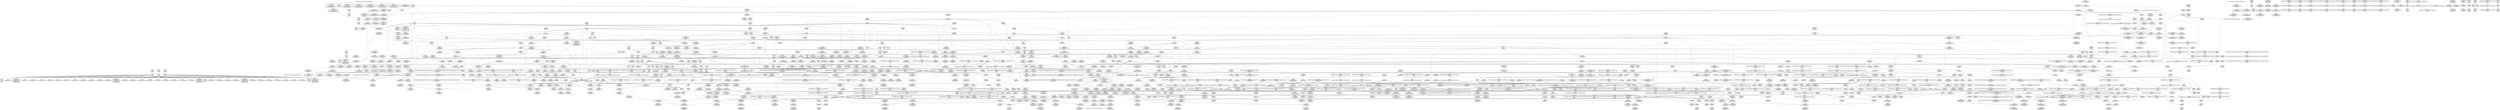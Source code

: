 digraph {
	CE0x4fe60b0 [shape=record,shape=Mrecord,label="{CE0x4fe60b0|sock_has_perm:net1|security/selinux/hooks.c,3973|*SummSink*}"]
	CE0x5096c90 [shape=record,shape=Mrecord,label="{CE0x5096c90|i64*_getelementptr_inbounds_(_4_x_i64_,_4_x_i64_*___llvm_gcov_ctr129,_i64_0,_i64_3)|*Constant*|*SummSource*}"]
	CE0x50aab70 [shape=record,shape=Mrecord,label="{CE0x50aab70|__preempt_count_add:tmp6|./arch/x86/include/asm/preempt.h,73}"]
	"CONST[source:0(mediator),value:0(static)][purpose:{operation}][SrcIdx:2]"
	CE0x503c1b0 [shape=record,shape=Mrecord,label="{CE0x503c1b0|i64*_getelementptr_inbounds_(_11_x_i64_,_11_x_i64_*___llvm_gcov_ctr127,_i64_0,_i64_9)|*Constant*}"]
	CE0x4f7b220 [shape=record,shape=Mrecord,label="{CE0x4f7b220|i64*_getelementptr_inbounds_(_13_x_i64_,_13_x_i64_*___llvm_gcov_ctr126,_i64_0,_i64_0)|*Constant*|*SummSource*}"]
	CE0x50458b0 [shape=record,shape=Mrecord,label="{CE0x50458b0|rcu_read_unlock:tmp9|include/linux/rcupdate.h,933|*SummSource*}"]
	CE0x5013cd0 [shape=record,shape=Mrecord,label="{CE0x5013cd0|rcu_lock_release:map|Function::rcu_lock_release&Arg::map::|*SummSource*}"]
	CE0x5014340 [shape=record,shape=Mrecord,label="{CE0x5014340|_ret_void,_!dbg_!27717|include/linux/rcupdate.h,424|*SummSink*}"]
	CE0x4f91ee0 [shape=record,shape=Mrecord,label="{CE0x4f91ee0|rcu_read_unlock:bb}"]
	CE0x4f6db80 [shape=record,shape=Mrecord,label="{CE0x4f6db80|sock_has_perm:ad|security/selinux/hooks.c, 3965|*SummSink*}"]
	CE0x4f62c20 [shape=record,shape=Mrecord,label="{CE0x4f62c20|32:_%struct.sock*,_:_CRE_8,16_|*MultipleSource*|Function::selinux_socket_getsockopt&Arg::sock::|security/selinux/hooks.c,4248}"]
	CE0x4f88cc0 [shape=record,shape=Mrecord,label="{CE0x4f88cc0|i64*_getelementptr_inbounds_(_6_x_i64_,_6_x_i64_*___llvm_gcov_ctr327,_i64_0,_i64_0)|*Constant*|*SummSource*}"]
	CE0x502e2c0 [shape=record,shape=Mrecord,label="{CE0x502e2c0|rcu_read_lock:tmp5|include/linux/rcupdate.h,882|*SummSink*}"]
	CE0x4f94120 [shape=record,shape=Mrecord,label="{CE0x4f94120|get_current:tmp}"]
	CE0x5090af0 [shape=record,shape=Mrecord,label="{CE0x5090af0|rcu_lock_release:__here}"]
	CE0x5025de0 [shape=record,shape=Mrecord,label="{CE0x5025de0|cred_sid:cred|Function::cred_sid&Arg::cred::}"]
	CE0x4fffee0 [shape=record,shape=Mrecord,label="{CE0x4fffee0|i64*_getelementptr_inbounds_(_11_x_i64_,_11_x_i64_*___llvm_gcov_ctr127,_i64_0,_i64_1)|*Constant*}"]
	CE0x4fb92d0 [shape=record,shape=Mrecord,label="{CE0x4fb92d0|rcu_read_lock:tobool1|include/linux/rcupdate.h,882|*SummSink*}"]
	CE0x4ff56f0 [shape=record,shape=Mrecord,label="{CE0x4ff56f0|sock_has_perm:tmp5|security/selinux/hooks.c,3966|*SummSink*}"]
	CE0x4febca0 [shape=record,shape=Mrecord,label="{CE0x4febca0|task_sid:do.body}"]
	CE0x500f830 [shape=record,shape=Mrecord,label="{CE0x500f830|i64_7|*Constant*|*SummSink*}"]
	CE0x4fe8de0 [shape=record,shape=Mrecord,label="{CE0x4fe8de0|sock_has_perm:call6|security/selinux/hooks.c,3976|*SummSink*}"]
	CE0x4f95bf0 [shape=record,shape=Mrecord,label="{CE0x4f95bf0|task_sid:do.end6}"]
	CE0x4f6b770 [shape=record,shape=Mrecord,label="{CE0x4f6b770|selinux_socket_getsockopt:tmp4|*LoadInst*|security/selinux/hooks.c,4248|*SummSource*}"]
	CE0x5015f30 [shape=record,shape=Mrecord,label="{CE0x5015f30|__rcu_read_lock:tmp5|include/linux/rcupdate.h,239}"]
	CE0x5034860 [shape=record,shape=Mrecord,label="{CE0x5034860|rcu_read_lock:tmp6|include/linux/rcupdate.h,882}"]
	CE0x502f410 [shape=record,shape=Mrecord,label="{CE0x502f410|i64*_getelementptr_inbounds_(_4_x_i64_,_4_x_i64_*___llvm_gcov_ctr128,_i64_0,_i64_2)|*Constant*|*SummSource*}"]
	CE0x4feed10 [shape=record,shape=Mrecord,label="{CE0x4feed10|i32_8|*Constant*}"]
	CE0x503f0a0 [shape=record,shape=Mrecord,label="{CE0x503f0a0|rcu_read_lock:tmp21|include/linux/rcupdate.h,884|*SummSink*}"]
	CE0x501df70 [shape=record,shape=Mrecord,label="{CE0x501df70|__rcu_read_lock:tmp1|*SummSink*}"]
	CE0x502aa10 [shape=record,shape=Mrecord,label="{CE0x502aa10|rcu_read_unlock:tmp|*SummSource*}"]
	CE0x4f94a90 [shape=record,shape=Mrecord,label="{CE0x4f94a90|sock_has_perm:bb|*SummSource*}"]
	CE0x4ff40e0 [shape=record,shape=Mrecord,label="{CE0x4ff40e0|sock_has_perm:tmp12|security/selinux/hooks.c,3970}"]
	CE0x507b1a0 [shape=record,shape=Mrecord,label="{CE0x507b1a0|rcu_lock_release:tmp7|*SummSource*}"]
	CE0x4f84d80 [shape=record,shape=Mrecord,label="{CE0x4f84d80|sock_has_perm:sk_security|security/selinux/hooks.c,3964}"]
	CE0x4f7ffa0 [shape=record,shape=Mrecord,label="{CE0x4f7ffa0|selinux_socket_getsockopt:entry}"]
	CE0x4fe6350 [shape=record,shape=Mrecord,label="{CE0x4fe6350|sock_has_perm:u2|security/selinux/hooks.c,3974}"]
	CE0x500dad0 [shape=record,shape=Mrecord,label="{CE0x500dad0|GLOBAL:rcu_lock_map|Global_var:rcu_lock_map|*SummSource*}"]
	CE0x50273d0 [shape=record,shape=Mrecord,label="{CE0x50273d0|_ret_void,_!dbg_!27735|include/linux/rcupdate.h,938}"]
	CE0x4fff4a0 [shape=record,shape=Mrecord,label="{CE0x4fff4a0|rcu_read_lock:tmp1|*SummSink*}"]
	CE0x5006cb0 [shape=record,shape=Mrecord,label="{CE0x5006cb0|task_sid:tmp10|security/selinux/hooks.c,208|*SummSource*}"]
	CE0x4f61d70 [shape=record,shape=Mrecord,label="{CE0x4f61d70|i32_5|*Constant*}"]
	CE0x500c410 [shape=record,shape=Mrecord,label="{CE0x500c410|task_sid:land.lhs.true|*SummSource*}"]
	CE0x500ed30 [shape=record,shape=Mrecord,label="{CE0x500ed30|task_sid:call3|security/selinux/hooks.c,208|*SummSink*}"]
	CE0x4feaa70 [shape=record,shape=Mrecord,label="{CE0x4feaa70|avc_has_perm:auditdata|Function::avc_has_perm&Arg::auditdata::|*SummSink*}"]
	CE0x4f6e4d0 [shape=record,shape=Mrecord,label="{CE0x4f6e4d0|i64*_getelementptr_inbounds_(_2_x_i64_,_2_x_i64_*___llvm_gcov_ctr98,_i64_0,_i64_1)|*Constant*|*SummSink*}"]
	CE0x5077500 [shape=record,shape=Mrecord,label="{CE0x5077500|rcu_lock_acquire:tmp}"]
	CE0x504e7d0 [shape=record,shape=Mrecord,label="{CE0x504e7d0|rcu_lock_release:tmp|*SummSource*}"]
	CE0x5013ea0 [shape=record,shape=Mrecord,label="{CE0x5013ea0|GLOBAL:__rcu_read_unlock|*Constant*}"]
	CE0x4f92190 [shape=record,shape=Mrecord,label="{CE0x4f92190|task_sid:call|security/selinux/hooks.c,208|*SummSource*}"]
	CE0x5003050 [shape=record,shape=Mrecord,label="{CE0x5003050|task_sid:tmp11|security/selinux/hooks.c,208}"]
	CE0x5013d90 [shape=record,shape=Mrecord,label="{CE0x5013d90|rcu_lock_release:map|Function::rcu_lock_release&Arg::map::|*SummSink*}"]
	CE0x4fb8ae0 [shape=record,shape=Mrecord,label="{CE0x4fb8ae0|cred_sid:tmp4|*LoadInst*|security/selinux/hooks.c,196|*SummSink*}"]
	CE0x4feded0 [shape=record,shape=Mrecord,label="{CE0x4feded0|8:_%struct.sock*,_:_SCME_44,45_}"]
	CE0x4fe4ce0 [shape=record,shape=Mrecord,label="{CE0x4fe4ce0|sock_has_perm:u|security/selinux/hooks.c,3973|*SummSink*}"]
	CE0x5053a70 [shape=record,shape=Mrecord,label="{CE0x5053a70|rcu_read_unlock:tmp21|include/linux/rcupdate.h,935}"]
	CE0x50a8dd0 [shape=record,shape=Mrecord,label="{CE0x50a8dd0|__rcu_read_unlock:tmp1|*SummSink*}"]
	CE0x4f71b90 [shape=record,shape=Mrecord,label="{CE0x4f71b90|get_current:tmp3|*SummSource*}"]
	CE0x4f7fd70 [shape=record,shape=Mrecord,label="{CE0x4f7fd70|__rcu_read_lock:tmp5|include/linux/rcupdate.h,239|*SummSink*}"]
	CE0x50297d0 [shape=record,shape=Mrecord,label="{CE0x50297d0|rcu_read_unlock:tmp8|include/linux/rcupdate.h,933}"]
	CE0x5011b70 [shape=record,shape=Mrecord,label="{CE0x5011b70|i64*_getelementptr_inbounds_(_4_x_i64_,_4_x_i64_*___llvm_gcov_ctr130,_i64_0,_i64_2)|*Constant*|*SummSource*}"]
	CE0x50447d0 [shape=record,shape=Mrecord,label="{CE0x50447d0|i64*_getelementptr_inbounds_(_4_x_i64_,_4_x_i64_*___llvm_gcov_ctr130,_i64_0,_i64_1)|*Constant*|*SummSink*}"]
	CE0x50083b0 [shape=record,shape=Mrecord,label="{CE0x50083b0|rcu_read_lock:land.lhs.true|*SummSource*}"]
	CE0x5036720 [shape=record,shape=Mrecord,label="{CE0x5036720|_call_void_mcount()_#3}"]
	CE0x5011790 [shape=record,shape=Mrecord,label="{CE0x5011790|task_sid:tmp19|security/selinux/hooks.c,208}"]
	CE0x50268a0 [shape=record,shape=Mrecord,label="{CE0x50268a0|_call_void_rcu_read_unlock()_#10,_!dbg_!27748|security/selinux/hooks.c,209}"]
	CE0x503bc70 [shape=record,shape=Mrecord,label="{CE0x503bc70|i8*_getelementptr_inbounds_(_42_x_i8_,_42_x_i8_*_.str46,_i32_0,_i32_0)|*Constant*}"]
	CE0x508c7b0 [shape=record,shape=Mrecord,label="{CE0x508c7b0|i64*_getelementptr_inbounds_(_4_x_i64_,_4_x_i64_*___llvm_gcov_ctr133,_i64_0,_i64_2)|*Constant*|*SummSource*}"]
	CE0x4ffa140 [shape=record,shape=Mrecord,label="{CE0x4ffa140|_ret_void,_!dbg_!27735|include/linux/rcupdate.h,884|*SummSource*}"]
	CE0x508f420 [shape=record,shape=Mrecord,label="{CE0x508f420|_call_void_mcount()_#3|*SummSource*}"]
	CE0x4fb9870 [shape=record,shape=Mrecord,label="{CE0x4fb9870|rcu_read_lock:tmp10|include/linux/rcupdate.h,882}"]
	CE0x4f62130 [shape=record,shape=Mrecord,label="{CE0x4f62130|selinux_socket_getsockopt:sock|Function::selinux_socket_getsockopt&Arg::sock::|*SummSource*}"]
	CE0x4fa33d0 [shape=record,shape=Mrecord,label="{CE0x4fa33d0|_call_void_mcount()_#3}"]
	CE0x4ff5570 [shape=record,shape=Mrecord,label="{CE0x4ff5570|sock_has_perm:tmp5|security/selinux/hooks.c,3966|*SummSource*}"]
	CE0x50a9660 [shape=record,shape=Mrecord,label="{CE0x50a9660|__rcu_read_unlock:tmp3|*SummSource*}"]
	CE0x50824d0 [shape=record,shape=Mrecord,label="{CE0x50824d0|__preempt_count_add:do.end|*SummSource*}"]
	CE0x500b550 [shape=record,shape=Mrecord,label="{CE0x500b550|task_sid:tmp7|security/selinux/hooks.c,208}"]
	CE0x4f730b0 [shape=record,shape=Mrecord,label="{CE0x4f730b0|i32_1|*Constant*}"]
	CE0x507cf50 [shape=record,shape=Mrecord,label="{CE0x507cf50|rcu_lock_release:tmp6|*SummSink*}"]
	CE0x50914d0 [shape=record,shape=Mrecord,label="{CE0x50914d0|i64*_getelementptr_inbounds_(_4_x_i64_,_4_x_i64_*___llvm_gcov_ctr133,_i64_0,_i64_0)|*Constant*|*SummSink*}"]
	CE0x5026ed0 [shape=record,shape=Mrecord,label="{CE0x5026ed0|GLOBAL:rcu_read_unlock|*Constant*|*SummSource*}"]
	CE0x502cca0 [shape=record,shape=Mrecord,label="{CE0x502cca0|rcu_read_unlock:tmp5|include/linux/rcupdate.h,933}"]
	CE0x4ff5ae0 [shape=record,shape=Mrecord,label="{CE0x4ff5ae0|i8_0|*Constant*|*SummSink*}"]
	CE0x5021f60 [shape=record,shape=Mrecord,label="{CE0x5021f60|__rcu_read_lock:bb|*SummSink*}"]
	CE0x4fe3d60 [shape=record,shape=Mrecord,label="{CE0x4fe3d60|sock_has_perm:tmp11|security/selinux/hooks.c,3970|*SummSource*}"]
	CE0x4f91650 [shape=record,shape=Mrecord,label="{CE0x4f91650|sock_has_perm:if.end|*SummSink*}"]
	CE0x5024890 [shape=record,shape=Mrecord,label="{CE0x5024890|task_sid:tmp26|security/selinux/hooks.c,208|*SummSource*}"]
	CE0x4feaf90 [shape=record,shape=Mrecord,label="{CE0x4feaf90|i64*_getelementptr_inbounds_(_6_x_i64_,_6_x_i64_*___llvm_gcov_ctr327,_i64_0,_i64_5)|*Constant*}"]
	CE0x501d590 [shape=record,shape=Mrecord,label="{CE0x501d590|i64*_getelementptr_inbounds_(_4_x_i64_,_4_x_i64_*___llvm_gcov_ctr130,_i64_0,_i64_3)|*Constant*|*SummSource*}"]
	CE0x4ff4760 [shape=record,shape=Mrecord,label="{CE0x4ff4760|i64*_getelementptr_inbounds_(_6_x_i64_,_6_x_i64_*___llvm_gcov_ctr327,_i64_0,_i64_4)|*Constant*|*SummSource*}"]
	CE0x5017230 [shape=record,shape=Mrecord,label="{CE0x5017230|rcu_lock_release:indirectgoto|*SummSource*}"]
	CE0x503d5c0 [shape=record,shape=Mrecord,label="{CE0x503d5c0|_call_void_lockdep_rcu_suspicious(i8*_getelementptr_inbounds_(_25_x_i8_,_25_x_i8_*_.str45,_i32_0,_i32_0),_i32_883,_i8*_getelementptr_inbounds_(_42_x_i8_,_42_x_i8_*_.str46,_i32_0,_i32_0))_#10,_!dbg_!27728|include/linux/rcupdate.h,882|*SummSource*}"]
	CE0x501e7a0 [shape=record,shape=Mrecord,label="{CE0x501e7a0|__rcu_read_lock:tmp3}"]
	CE0x5090780 [shape=record,shape=Mrecord,label="{CE0x5090780|rcu_lock_release:bb}"]
	CE0x5054450 [shape=record,shape=Mrecord,label="{CE0x5054450|rcu_read_unlock:tmp21|include/linux/rcupdate.h,935|*SummSink*}"]
	CE0x4fe7ab0 [shape=record,shape=Mrecord,label="{CE0x4fe7ab0|sock_has_perm:sid5|security/selinux/hooks.c,3976|*SummSink*}"]
	CE0x5027720 [shape=record,shape=Mrecord,label="{CE0x5027720|_ret_void,_!dbg_!27735|include/linux/rcupdate.h,938|*SummSink*}"]
	CE0x4f60dd0 [shape=record,shape=Mrecord,label="{CE0x4f60dd0|i32_5|*Constant*|*SummSink*}"]
	CE0x500af30 [shape=record,shape=Mrecord,label="{CE0x500af30|task_sid:do.body5}"]
	CE0x4fed7b0 [shape=record,shape=Mrecord,label="{CE0x4fed7b0|8:_%struct.sock*,_:_SCME_38,39_}"]
	CE0x5015890 [shape=record,shape=Mrecord,label="{CE0x5015890|__rcu_read_lock:do.end|*SummSource*}"]
	CE0x4f6fe80 [shape=record,shape=Mrecord,label="{CE0x4f6fe80|_call_void_mcount()_#3}"]
	CE0x5054dd0 [shape=record,shape=Mrecord,label="{CE0x5054dd0|rcu_read_unlock:tmp18|include/linux/rcupdate.h,933|*SummSource*}"]
	CE0x5012a60 [shape=record,shape=Mrecord,label="{CE0x5012a60|rcu_read_unlock:tmp22|include/linux/rcupdate.h,935|*SummSink*}"]
	CE0x4f7e3f0 [shape=record,shape=Mrecord,label="{CE0x4f7e3f0|task_sid:tmp2}"]
	CE0x4f65770 [shape=record,shape=Mrecord,label="{CE0x4f65770|i64*_getelementptr_inbounds_(_13_x_i64_,_13_x_i64_*___llvm_gcov_ctr126,_i64_0,_i64_1)|*Constant*|*SummSource*}"]
	CE0x50007a0 [shape=record,shape=Mrecord,label="{CE0x50007a0|cred_sid:tmp2|*SummSink*}"]
	CE0x5054050 [shape=record,shape=Mrecord,label="{CE0x5054050|rcu_read_unlock:tmp21|include/linux/rcupdate.h,935|*SummSource*}"]
	CE0x4f7b4e0 [shape=record,shape=Mrecord,label="{CE0x4f7b4e0|sock_has_perm:tmp9|security/selinux/hooks.c,3969|*SummSink*}"]
	CE0x4f96060 [shape=record,shape=Mrecord,label="{CE0x4f96060|rcu_lock_acquire:entry|*SummSource*}"]
	CE0x4f9fe00 [shape=record,shape=Mrecord,label="{CE0x4f9fe00|sock_has_perm:sk|Function::sock_has_perm&Arg::sk::|*SummSink*}"]
	CE0x5000c30 [shape=record,shape=Mrecord,label="{CE0x5000c30|task_sid:tmp4|*LoadInst*|security/selinux/hooks.c,208|*SummSink*}"]
	CE0x5048ef0 [shape=record,shape=Mrecord,label="{CE0x5048ef0|rcu_lock_acquire:tmp1|*SummSource*}"]
	CE0x5001a30 [shape=record,shape=Mrecord,label="{CE0x5001a30|task_sid:call|security/selinux/hooks.c,208}"]
	CE0x50806d0 [shape=record,shape=Mrecord,label="{CE0x50806d0|__preempt_count_sub:do.body}"]
	CE0x5035ce0 [shape=record,shape=Mrecord,label="{CE0x5035ce0|_call_void_mcount()_#3|*SummSink*}"]
	CE0x501e550 [shape=record,shape=Mrecord,label="{CE0x501e550|rcu_lock_acquire:bb|*SummSource*}"]
	CE0x50406b0 [shape=record,shape=Mrecord,label="{CE0x50406b0|rcu_read_unlock:tmp16|include/linux/rcupdate.h,933}"]
	CE0x4ff92c0 [shape=record,shape=Mrecord,label="{CE0x4ff92c0|i32_77|*Constant*|*SummSource*}"]
	CE0x4f6f320 [shape=record,shape=Mrecord,label="{CE0x4f6f320|selinux_socket_getsockopt:tmp4|*LoadInst*|security/selinux/hooks.c,4248}"]
	CE0x4f895d0 [shape=record,shape=Mrecord,label="{CE0x4f895d0|32:_%struct.sock*,_:_CRE_16,24_|*MultipleSource*|Function::selinux_socket_getsockopt&Arg::sock::|security/selinux/hooks.c,4248}"]
	CE0x5010c70 [shape=record,shape=Mrecord,label="{CE0x5010c70|task_sid:tmp17|security/selinux/hooks.c,208|*SummSource*}"]
	CE0x5017400 [shape=record,shape=Mrecord,label="{CE0x5017400|i64*_getelementptr_inbounds_(_4_x_i64_,_4_x_i64_*___llvm_gcov_ctr133,_i64_0,_i64_0)|*Constant*}"]
	CE0x4f8f670 [shape=record,shape=Mrecord,label="{CE0x4f8f670|i32_22|*Constant*|*SummSource*}"]
	CE0x501ba70 [shape=record,shape=Mrecord,label="{CE0x501ba70|GLOBAL:lock_acquire|*Constant*}"]
	CE0x504eab0 [shape=record,shape=Mrecord,label="{CE0x504eab0|rcu_read_unlock:tmp6|include/linux/rcupdate.h,933}"]
	CE0x4f61c10 [shape=record,shape=Mrecord,label="{CE0x4f61c10|selinux_socket_getsockopt:bb}"]
	CE0x503ef80 [shape=record,shape=Mrecord,label="{CE0x503ef80|i64*_getelementptr_inbounds_(_11_x_i64_,_11_x_i64_*___llvm_gcov_ctr127,_i64_0,_i64_10)|*Constant*|*SummSource*}"]
	CE0x501c280 [shape=record,shape=Mrecord,label="{CE0x501c280|i32_2|*Constant*}"]
	CE0x4f5ae60 [shape=record,shape=Mrecord,label="{CE0x4f5ae60|GLOBAL:task_sid|*Constant*|*SummSink*}"]
	CE0x507c740 [shape=record,shape=Mrecord,label="{CE0x507c740|__rcu_read_unlock:tmp7|include/linux/rcupdate.h,245|*SummSink*}"]
	CE0x5013930 [shape=record,shape=Mrecord,label="{CE0x5013930|rcu_lock_release:entry|*SummSource*}"]
	CE0x5013140 [shape=record,shape=Mrecord,label="{CE0x5013140|rcu_lock_release:entry}"]
	CE0x507c4a0 [shape=record,shape=Mrecord,label="{CE0x507c4a0|__rcu_read_unlock:tmp7|include/linux/rcupdate.h,245}"]
	"CONST[source:2(external),value:2(dynamic)][purpose:{subject}][SrcIdx:3]"
	CE0x5047a10 [shape=record,shape=Mrecord,label="{CE0x5047a10|rcu_read_unlock:tmp1|*SummSource*}"]
	CE0x50ae130 [shape=record,shape=Mrecord,label="{CE0x50ae130|GLOBAL:__preempt_count_sub|*Constant*}"]
	CE0x502cb00 [shape=record,shape=Mrecord,label="{CE0x502cb00|rcu_read_unlock:tmp4|include/linux/rcupdate.h,933|*SummSource*}"]
	CE0x4f5c9e0 [shape=record,shape=Mrecord,label="{CE0x4f5c9e0|i64*_getelementptr_inbounds_(_2_x_i64_,_2_x_i64_*___llvm_gcov_ctr365,_i64_0,_i64_1)|*Constant*}"]
	CE0x4fa6800 [shape=record,shape=Mrecord,label="{CE0x4fa6800|i8_2|*Constant*}"]
	CE0x4fd5c10 [shape=record,shape=Mrecord,label="{CE0x4fd5c10|1216:_i8*,_:_CRE_1216,1224_|*MultipleSource*|security/selinux/hooks.c,3964|Function::sock_has_perm&Arg::sk::|*LoadInst*|security/selinux/hooks.c,4248}"]
	CE0x4f69510 [shape=record,shape=Mrecord,label="{CE0x4f69510|selinux_socket_getsockopt:tmp2|*SummSource*}"]
	CE0x50045f0 [shape=record,shape=Mrecord,label="{CE0x50045f0|i64_2|*Constant*}"]
	CE0x5000ab0 [shape=record,shape=Mrecord,label="{CE0x5000ab0|task_sid:tmp4|*LoadInst*|security/selinux/hooks.c,208|*SummSource*}"]
	CE0x4fedc70 [shape=record,shape=Mrecord,label="{CE0x4fedc70|8:_%struct.sock*,_:_SCME_42,43_}"]
	CE0x4fd72c0 [shape=record,shape=Mrecord,label="{CE0x4fd72c0|sock_has_perm:tmp2|*LoadInst*|security/selinux/hooks.c,3964|*SummSource*}"]
	CE0x5047930 [shape=record,shape=Mrecord,label="{CE0x5047930|i64*_getelementptr_inbounds_(_4_x_i64_,_4_x_i64_*___llvm_gcov_ctr128,_i64_0,_i64_3)|*Constant*|*SummSink*}"]
	CE0x5012080 [shape=record,shape=Mrecord,label="{CE0x5012080|_call_void_mcount()_#3|*SummSink*}"]
	CE0x4ff3ce0 [shape=record,shape=Mrecord,label="{CE0x4ff3ce0|sock_has_perm:tmp11|security/selinux/hooks.c,3970|*SummSink*}"]
	CE0x502cea0 [shape=record,shape=Mrecord,label="{CE0x502cea0|rcu_lock_acquire:tmp2}"]
	CE0x5027c70 [shape=record,shape=Mrecord,label="{CE0x5027c70|rcu_read_lock:do.end|*SummSink*}"]
	CE0x50ad6e0 [shape=record,shape=Mrecord,label="{CE0x50ad6e0|i64*_getelementptr_inbounds_(_4_x_i64_,_4_x_i64_*___llvm_gcov_ctr129,_i64_0,_i64_0)|*Constant*}"]
	CE0x501bde0 [shape=record,shape=Mrecord,label="{CE0x501bde0|GLOBAL:lock_acquire|*Constant*|*SummSource*}"]
	CE0x5021fd0 [shape=record,shape=Mrecord,label="{CE0x5021fd0|i64*_getelementptr_inbounds_(_4_x_i64_,_4_x_i64_*___llvm_gcov_ctr128,_i64_0,_i64_0)|*Constant*}"]
	CE0x4f698c0 [shape=record,shape=Mrecord,label="{CE0x4f698c0|GLOBAL:current_task|Global_var:current_task}"]
	CE0x500a590 [shape=record,shape=Mrecord,label="{CE0x500a590|task_sid:tmp5|security/selinux/hooks.c,208}"]
	CE0x4f66d00 [shape=record,shape=Mrecord,label="{CE0x4f66d00|get_current:tmp2|*SummSink*}"]
	CE0x5043ba0 [shape=record,shape=Mrecord,label="{CE0x5043ba0|i64*_getelementptr_inbounds_(_4_x_i64_,_4_x_i64_*___llvm_gcov_ctr128,_i64_0,_i64_1)|*Constant*}"]
	CE0x5016b70 [shape=record,shape=Mrecord,label="{CE0x5016b70|rcu_lock_acquire:tmp4|include/linux/rcupdate.h,418|*SummSink*}"]
	CE0x4f97a90 [shape=record,shape=Mrecord,label="{CE0x4f97a90|i64*_getelementptr_inbounds_(_11_x_i64_,_11_x_i64_*___llvm_gcov_ctr132,_i64_0,_i64_1)|*Constant*|*SummSink*}"]
	CE0x4fea350 [shape=record,shape=Mrecord,label="{CE0x4fea350|i64_7|*Constant*}"]
	CE0x502e250 [shape=record,shape=Mrecord,label="{CE0x502e250|rcu_read_lock:tmp5|include/linux/rcupdate.h,882|*SummSource*}"]
	CE0x5048f60 [shape=record,shape=Mrecord,label="{CE0x5048f60|rcu_lock_acquire:tmp1|*SummSink*}"]
	CE0x501ffb0 [shape=record,shape=Mrecord,label="{CE0x501ffb0|__preempt_count_sub:tmp3}"]
	CE0x4ffaeb0 [shape=record,shape=Mrecord,label="{CE0x4ffaeb0|sock_has_perm:tmp18|security/selinux/hooks.c,3977|*SummSource*}"]
	CE0x4f94190 [shape=record,shape=Mrecord,label="{CE0x4f94190|i64*_getelementptr_inbounds_(_2_x_i64_,_2_x_i64_*___llvm_gcov_ctr98,_i64_0,_i64_0)|*Constant*|*SummSink*}"]
	CE0x4f96d60 [shape=record,shape=Mrecord,label="{CE0x4f96d60|_call_void_mcount()_#3|*SummSource*}"]
	CE0x4faa6f0 [shape=record,shape=Mrecord,label="{CE0x4faa6f0|__rcu_read_lock:entry}"]
	CE0x5016890 [shape=record,shape=Mrecord,label="{CE0x5016890|i64*_getelementptr_inbounds_(_4_x_i64_,_4_x_i64_*___llvm_gcov_ctr130,_i64_0,_i64_2)|*Constant*|*SummSink*}"]
	CE0x4f6f740 [shape=record,shape=Mrecord,label="{CE0x4f6f740|i32_0|*Constant*}"]
	CE0x50ad7e0 [shape=record,shape=Mrecord,label="{CE0x50ad7e0|__preempt_count_sub:tmp1}"]
	CE0x5033cc0 [shape=record,shape=Mrecord,label="{CE0x5033cc0|i64*_getelementptr_inbounds_(_4_x_i64_,_4_x_i64_*___llvm_gcov_ctr135,_i64_0,_i64_1)|*Constant*}"]
	CE0x5048d20 [shape=record,shape=Mrecord,label="{CE0x5048d20|i64*_getelementptr_inbounds_(_11_x_i64_,_11_x_i64_*___llvm_gcov_ctr132,_i64_0,_i64_0)|*Constant*|*SummSource*}"]
	CE0x507e7e0 [shape=record,shape=Mrecord,label="{CE0x507e7e0|_ret_void,_!dbg_!27720|./arch/x86/include/asm/preempt.h,78}"]
	CE0x501c0b0 [shape=record,shape=Mrecord,label="{CE0x501c0b0|GLOBAL:lock_acquire|*Constant*|*SummSink*}"]
	CE0x4faabf0 [shape=record,shape=Mrecord,label="{CE0x4faabf0|i32_0|*Constant*}"]
	CE0x50237f0 [shape=record,shape=Mrecord,label="{CE0x50237f0|task_sid:tmp24|security/selinux/hooks.c,208|*SummSink*}"]
	CE0x5046760 [shape=record,shape=Mrecord,label="{CE0x5046760|rcu_lock_release:tmp2|*SummSink*}"]
	CE0x5029440 [shape=record,shape=Mrecord,label="{CE0x5029440|rcu_read_lock:tobool|include/linux/rcupdate.h,882|*SummSource*}"]
	CE0x5039450 [shape=record,shape=Mrecord,label="{CE0x5039450|rcu_read_lock:tmp14|include/linux/rcupdate.h,882|*SummSink*}"]
	CE0x50926c0 [shape=record,shape=Mrecord,label="{CE0x50926c0|i64*_getelementptr_inbounds_(_4_x_i64_,_4_x_i64_*___llvm_gcov_ctr135,_i64_0,_i64_1)|*Constant*|*SummSink*}"]
	CE0x500b850 [shape=record,shape=Mrecord,label="{CE0x500b850|rcu_lock_acquire:map|Function::rcu_lock_acquire&Arg::map::}"]
	CE0x5005890 [shape=record,shape=Mrecord,label="{CE0x5005890|rcu_read_lock:land.lhs.true2}"]
	CE0x4fa9ad0 [shape=record,shape=Mrecord,label="{CE0x4fa9ad0|rcu_lock_acquire:__here|*SummSink*}"]
	CE0x50033c0 [shape=record,shape=Mrecord,label="{CE0x50033c0|rcu_read_lock:call|include/linux/rcupdate.h,882|*SummSource*}"]
	CE0x50043b0 [shape=record,shape=Mrecord,label="{CE0x50043b0|task_sid:tobool|security/selinux/hooks.c,208|*SummSource*}"]
	CE0x4f947c0 [shape=record,shape=Mrecord,label="{CE0x4f947c0|COLLAPSED:_GCMRE___llvm_gcov_ctr126_internal_global_13_x_i64_zeroinitializer:_elem_0:default:}"]
	CE0x4fd7960 [shape=record,shape=Mrecord,label="{CE0x4fd7960|task_sid:tmp19|security/selinux/hooks.c,208|*SummSink*}"]
	CE0x50024f0 [shape=record,shape=Mrecord,label="{CE0x50024f0|task_sid:tmp}"]
	CE0x4fde9c0 [shape=record,shape=Mrecord,label="{CE0x4fde9c0|i64*_getelementptr_inbounds_(_4_x_i64_,_4_x_i64_*___llvm_gcov_ctr135,_i64_0,_i64_2)|*Constant*}"]
	CE0x5011a90 [shape=record,shape=Mrecord,label="{CE0x5011a90|task_sid:tmp18|security/selinux/hooks.c,208|*SummSink*}"]
	CE0x502afd0 [shape=record,shape=Mrecord,label="{CE0x502afd0|i64*_getelementptr_inbounds_(_4_x_i64_,_4_x_i64_*___llvm_gcov_ctr128,_i64_0,_i64_3)|*Constant*}"]
	CE0x4f64ee0 [shape=record,shape=Mrecord,label="{CE0x4f64ee0|GLOBAL:rcu_read_lock|*Constant*|*SummSink*}"]
	CE0x508b550 [shape=record,shape=Mrecord,label="{CE0x508b550|i64*_getelementptr_inbounds_(_4_x_i64_,_4_x_i64_*___llvm_gcov_ctr128,_i64_0,_i64_1)|*Constant*|*SummSource*}"]
	CE0x46ad070 [shape=record,shape=Mrecord,label="{CE0x46ad070|GLOBAL:sock_has_perm|*Constant*|*SummSource*}"]
	CE0x5029de0 [shape=record,shape=Mrecord,label="{CE0x5029de0|0:_i32,_4:_i32,_8:_i32,_12:_i32,_:_CMRE_4,8_|*MultipleSource*|security/selinux/hooks.c,196|*LoadInst*|security/selinux/hooks.c,196|security/selinux/hooks.c,197}"]
	CE0x5036610 [shape=record,shape=Mrecord,label="{CE0x5036610|__preempt_count_add:tmp3|*SummSink*}"]
	CE0x50a8b30 [shape=record,shape=Mrecord,label="{CE0x50a8b30|i64*_getelementptr_inbounds_(_4_x_i64_,_4_x_i64_*___llvm_gcov_ctr134,_i64_0,_i64_3)|*Constant*|*SummSink*}"]
	CE0x502dff0 [shape=record,shape=Mrecord,label="{CE0x502dff0|GLOBAL:__llvm_gcov_ctr127|Global_var:__llvm_gcov_ctr127|*SummSink*}"]
	CE0x5079250 [shape=record,shape=Mrecord,label="{CE0x5079250|i64_ptrtoint_(i8*_blockaddress(_rcu_lock_release,_%__here)_to_i64)|*Constant*}"]
	CE0x5056650 [shape=record,shape=Mrecord,label="{CE0x5056650|i8*_getelementptr_inbounds_(_44_x_i8_,_44_x_i8_*_.str47,_i32_0,_i32_0)|*Constant*}"]
	CE0x4f72da0 [shape=record,shape=Mrecord,label="{CE0x4f72da0|_call_void_lock_release(%struct.lockdep_map*_%map,_i32_1,_i64_ptrtoint_(i8*_blockaddress(_rcu_lock_release,_%__here)_to_i64))_#10,_!dbg_!27716|include/linux/rcupdate.h,423}"]
	CE0x500b440 [shape=record,shape=Mrecord,label="{CE0x500b440|task_sid:tmp6|security/selinux/hooks.c,208|*SummSink*}"]
	CE0x4f9ecb0 [shape=record,shape=Mrecord,label="{CE0x4f9ecb0|sock_has_perm:perms|Function::sock_has_perm&Arg::perms::}"]
	CE0x5053ee0 [shape=record,shape=Mrecord,label="{CE0x5053ee0|i64*_getelementptr_inbounds_(_11_x_i64_,_11_x_i64_*___llvm_gcov_ctr132,_i64_0,_i64_10)|*Constant*}"]
	CE0x6d2f8d0 [shape=record,shape=Mrecord,label="{CE0x6d2f8d0|selinux_socket_getsockopt:call1|security/selinux/hooks.c,4248|*SummSink*}"]
	CE0x5024a80 [shape=record,shape=Mrecord,label="{CE0x5024a80|task_sid:call7|security/selinux/hooks.c,208}"]
	CE0x508ec10 [shape=record,shape=Mrecord,label="{CE0x508ec10|__preempt_count_add:entry|*SummSink*}"]
	CE0x50416c0 [shape=record,shape=Mrecord,label="{CE0x50416c0|rcu_read_unlock:tmp14|include/linux/rcupdate.h,933|*SummSource*}"]
	CE0x50cea40 [shape=record,shape=Mrecord,label="{CE0x50cea40|__preempt_count_sub:tmp}"]
	CE0x4f5b090 [shape=record,shape=Mrecord,label="{CE0x4f5b090|task_sid:entry|*SummSink*}"]
	CE0x502ca90 [shape=record,shape=Mrecord,label="{CE0x502ca90|rcu_read_unlock:tobool|include/linux/rcupdate.h,933|*SummSink*}"]
	CE0x4f94b20 [shape=record,shape=Mrecord,label="{CE0x4f94b20|sock_has_perm:bb|*SummSink*}"]
	CE0x4fe89f0 [shape=record,shape=Mrecord,label="{CE0x4fe89f0|sock_has_perm:sclass|security/selinux/hooks.c,3976}"]
	CE0x4f806a0 [shape=record,shape=Mrecord,label="{CE0x4f806a0|avc_has_perm:tclass|Function::avc_has_perm&Arg::tclass::|*SummSource*}"]
	CE0x4f93000 [shape=record,shape=Mrecord,label="{CE0x4f93000|_call_void_mcount()_#3}"]
	CE0x5021d00 [shape=record,shape=Mrecord,label="{CE0x5021d00|__preempt_count_add:bb|*SummSink*}"]
	CE0x5010db0 [shape=record,shape=Mrecord,label="{CE0x5010db0|i64*_getelementptr_inbounds_(_13_x_i64_,_13_x_i64_*___llvm_gcov_ctr126,_i64_0,_i64_8)|*Constant*|*SummSource*}"]
	CE0x4f70150 [shape=record,shape=Mrecord,label="{CE0x4f70150|_call_void_mcount()_#3|*SummSink*}"]
	CE0x507af80 [shape=record,shape=Mrecord,label="{CE0x507af80|rcu_lock_release:tmp7}"]
	CE0x50032c0 [shape=record,shape=Mrecord,label="{CE0x50032c0|_ret_void,_!dbg_!27717|include/linux/rcupdate.h,419|*SummSink*}"]
	CE0x4fb1c30 [shape=record,shape=Mrecord,label="{CE0x4fb1c30|sock_has_perm:tmp20|security/selinux/hooks.c,3977|*SummSink*}"]
	CE0x50566c0 [shape=record,shape=Mrecord,label="{CE0x50566c0|i8*_getelementptr_inbounds_(_44_x_i8_,_44_x_i8_*_.str47,_i32_0,_i32_0)|*Constant*|*SummSource*}"]
	CE0x4fea500 [shape=record,shape=Mrecord,label="{CE0x4fea500|avc_has_perm:requested|Function::avc_has_perm&Arg::requested::|*SummSource*}"]
	CE0x4fdaf40 [shape=record,shape=Mrecord,label="{CE0x4fdaf40|i8*_getelementptr_inbounds_(_25_x_i8_,_25_x_i8_*_.str3,_i32_0,_i32_0)|*Constant*|*SummSink*}"]
	CE0x4f668a0 [shape=record,shape=Mrecord,label="{CE0x4f668a0|sock_has_perm:task|Function::sock_has_perm&Arg::task::}"]
	CE0x50399c0 [shape=record,shape=Mrecord,label="{CE0x50399c0|rcu_read_lock:tmp15|include/linux/rcupdate.h,882|*SummSink*}"]
	CE0x500c020 [shape=record,shape=Mrecord,label="{CE0x500c020|cred_sid:tmp}"]
	CE0x4fd8370 [shape=record,shape=Mrecord,label="{CE0x4fd8370|_call_void_lockdep_rcu_suspicious(i8*_getelementptr_inbounds_(_25_x_i8_,_25_x_i8_*_.str3,_i32_0,_i32_0),_i32_208,_i8*_getelementptr_inbounds_(_41_x_i8_,_41_x_i8_*_.str44,_i32_0,_i32_0))_#10,_!dbg_!27732|security/selinux/hooks.c,208|*SummSink*}"]
	CE0x508ed20 [shape=record,shape=Mrecord,label="{CE0x508ed20|i32_1|*Constant*}"]
	CE0x4f836c0 [shape=record,shape=Mrecord,label="{CE0x4f836c0|sock_has_perm:tmp1|*SummSink*}"]
	CE0x4f93e10 [shape=record,shape=Mrecord,label="{CE0x4f93e10|sock_has_perm:tmp}"]
	CE0x5004f50 [shape=record,shape=Mrecord,label="{CE0x5004f50|i64_4|*Constant*}"]
	CE0x4fd7790 [shape=record,shape=Mrecord,label="{CE0x4fd7790|i8_1|*Constant*}"]
	CE0x504aab0 [shape=record,shape=Mrecord,label="{CE0x504aab0|rcu_read_unlock:do.body|*SummSink*}"]
	CE0x5004520 [shape=record,shape=Mrecord,label="{CE0x5004520|task_sid:tobool|security/selinux/hooks.c,208|*SummSink*}"]
	CE0x50108b0 [shape=record,shape=Mrecord,label="{CE0x50108b0|task_sid:tmp16|security/selinux/hooks.c,208|*SummSink*}"]
	CE0x5097840 [shape=record,shape=Mrecord,label="{CE0x5097840|__preempt_count_add:tmp}"]
	CE0x5025040 [shape=record,shape=Mrecord,label="{CE0x5025040|GLOBAL:cred_sid|*Constant*}"]
	CE0x4fdac20 [shape=record,shape=Mrecord,label="{CE0x4fdac20|i8*_getelementptr_inbounds_(_25_x_i8_,_25_x_i8_*_.str3,_i32_0,_i32_0)|*Constant*}"]
	CE0x503f920 [shape=record,shape=Mrecord,label="{CE0x503f920|rcu_read_lock:tmp22|include/linux/rcupdate.h,884|*SummSink*}"]
	CE0x4fb89b0 [shape=record,shape=Mrecord,label="{CE0x4fb89b0|cred_sid:tmp4|*LoadInst*|security/selinux/hooks.c,196|*SummSource*}"]
	CE0x5004060 [shape=record,shape=Mrecord,label="{CE0x5004060|rcu_read_lock:tmp5|include/linux/rcupdate.h,882}"]
	CE0x50362f0 [shape=record,shape=Mrecord,label="{CE0x50362f0|__preempt_count_sub:bb}"]
	CE0x500c920 [shape=record,shape=Mrecord,label="{CE0x500c920|i64_2|*Constant*}"]
	CE0x5050010 [shape=record,shape=Mrecord,label="{CE0x5050010|rcu_read_unlock:tobool1|include/linux/rcupdate.h,933}"]
	CE0x5041270 [shape=record,shape=Mrecord,label="{CE0x5041270|rcu_read_unlock:tmp13|include/linux/rcupdate.h,933|*SummSource*}"]
	CE0x5003a90 [shape=record,shape=Mrecord,label="{CE0x5003a90|cred_sid:tmp5|security/selinux/hooks.c,196|*SummSource*}"]
	CE0x4fb8020 [shape=record,shape=Mrecord,label="{CE0x4fb8020|GLOBAL:rcu_read_lock|*Constant*}"]
	CE0x5078de0 [shape=record,shape=Mrecord,label="{CE0x5078de0|GLOBAL:lock_release|*Constant*|*SummSource*}"]
	CE0x4fe65f0 [shape=record,shape=Mrecord,label="{CE0x4fe65f0|sock_has_perm:u2|security/selinux/hooks.c,3974|*SummSink*}"]
	CE0x4f6d7d0 [shape=record,shape=Mrecord,label="{CE0x4f6d7d0|sock_has_perm:sk_security|security/selinux/hooks.c,3964|*SummSource*}"]
	CE0x4f85fe0 [shape=record,shape=Mrecord,label="{CE0x4f85fe0|i32_1|*Constant*|*SummSink*}"]
	CE0x4f860d0 [shape=record,shape=Mrecord,label="{CE0x4f860d0|sock_has_perm:net|security/selinux/hooks.c, 3966}"]
	CE0x500cd30 [shape=record,shape=Mrecord,label="{CE0x500cd30|GLOBAL:__llvm_gcov_ctr126|Global_var:__llvm_gcov_ctr126|*SummSink*}"]
	CE0x4ff5c80 [shape=record,shape=Mrecord,label="{CE0x4ff5c80|GLOBAL:task_sid|*Constant*}"]
	CE0x5022060 [shape=record,shape=Mrecord,label="{CE0x5022060|__rcu_read_unlock:tmp|*SummSource*}"]
	CE0x4fd9f60 [shape=record,shape=Mrecord,label="{CE0x4fd9f60|task_sid:tmp22|security/selinux/hooks.c,208}"]
	CE0x5039b30 [shape=record,shape=Mrecord,label="{CE0x5039b30|rcu_read_lock:tmp16|include/linux/rcupdate.h,882}"]
	CE0x5036ea0 [shape=record,shape=Mrecord,label="{CE0x5036ea0|__preempt_count_add:tmp7|./arch/x86/include/asm/preempt.h,73|*SummSource*}"]
	CE0x4f5c0f0 [shape=record,shape=Mrecord,label="{CE0x4f5c0f0|i64*_getelementptr_inbounds_(_2_x_i64_,_2_x_i64_*___llvm_gcov_ctr365,_i64_0,_i64_0)|*Constant*|*SummSource*}"]
	CE0x5080b70 [shape=record,shape=Mrecord,label="{CE0x5080b70|__preempt_count_sub:tmp2|*SummSink*}"]
	CE0x4f8f900 [shape=record,shape=Mrecord,label="{CE0x4f8f900|cred_sid:security|security/selinux/hooks.c,196}"]
	CE0x504f340 [shape=record,shape=Mrecord,label="{CE0x504f340|rcu_read_unlock:if.then|*SummSink*}"]
	CE0x4f88ef0 [shape=record,shape=Mrecord,label="{CE0x4f88ef0|get_current:bb}"]
	CE0x501c760 [shape=record,shape=Mrecord,label="{CE0x501c760|i64*_getelementptr_inbounds_(_4_x_i64_,_4_x_i64_*___llvm_gcov_ctr130,_i64_0,_i64_3)|*Constant*}"]
	CE0x5012e30 [shape=record,shape=Mrecord,label="{CE0x5012e30|_call_void_rcu_lock_release(%struct.lockdep_map*_rcu_lock_map)_#10,_!dbg_!27733|include/linux/rcupdate.h,935}"]
	CE0x4feabf0 [shape=record,shape=Mrecord,label="{CE0x4feabf0|_ret_i32_%retval.0,_!dbg_!27728|security/selinux/avc.c,775|*SummSource*}"]
	CE0x5025d00 [shape=record,shape=Mrecord,label="{CE0x5025d00|cred_sid:entry|*SummSink*}"]
	CE0x4f65ff0 [shape=record,shape=Mrecord,label="{CE0x4f65ff0|sock_has_perm:tmp10|security/selinux/hooks.c,3969|*SummSink*}"]
	CE0x4f92700 [shape=record,shape=Mrecord,label="{CE0x4f92700|rcu_read_lock:tmp4|include/linux/rcupdate.h,882|*SummSource*}"]
	CE0x4faa880 [shape=record,shape=Mrecord,label="{CE0x4faa880|GLOBAL:__rcu_read_lock|*Constant*|*SummSink*}"]
	CE0x504e1a0 [shape=record,shape=Mrecord,label="{CE0x504e1a0|rcu_read_unlock:land.lhs.true2}"]
	CE0x4fecd30 [shape=record,shape=Mrecord,label="{CE0x4fecd30|8:_%struct.sock*,_:_SCME_29,30_}"]
	CE0x4fba670 [shape=record,shape=Mrecord,label="{CE0x4fba670|avc_has_perm:tsid|Function::avc_has_perm&Arg::tsid::|*SummSource*}"]
	CE0x4f95360 [shape=record,shape=Mrecord,label="{CE0x4f95360|8:_%struct.sock*,_:_SCME_16,18_|*MultipleSource*|security/selinux/hooks.c, 3966|security/selinux/hooks.c,3966|security/selinux/hooks.c,3966}"]
	CE0x4faaa90 [shape=record,shape=Mrecord,label="{CE0x4faaa90|rcu_read_lock:entry|*SummSink*}"]
	CE0x50471c0 [shape=record,shape=Mrecord,label="{CE0x50471c0|rcu_read_unlock:tmp3|*SummSource*}"]
	CE0x4f96f40 [shape=record,shape=Mrecord,label="{CE0x4f96f40|%struct.task_struct*_(%struct.task_struct**)*_asm_movq_%gs:$_1:P_,$0_,_r,im,_dirflag_,_fpsr_,_flags_}"]
	CE0x4fff620 [shape=record,shape=Mrecord,label="{CE0x4fff620|i64*_getelementptr_inbounds_(_11_x_i64_,_11_x_i64_*___llvm_gcov_ctr127,_i64_0,_i64_1)|*Constant*|*SummSource*}"]
	CE0x5041da0 [shape=record,shape=Mrecord,label="{CE0x5041da0|__rcu_read_lock:tmp7|include/linux/rcupdate.h,240|*SummSource*}"]
	CE0x4f635c0 [shape=record,shape=Mrecord,label="{CE0x4f635c0|i64_1|*Constant*|*SummSource*}"]
	CE0x5025500 [shape=record,shape=Mrecord,label="{CE0x5025500|task_sid:call7|security/selinux/hooks.c,208|*SummSink*}"]
	CE0x5026d00 [shape=record,shape=Mrecord,label="{CE0x5026d00|rcu_read_unlock:entry}"]
	CE0x4f6e400 [shape=record,shape=Mrecord,label="{CE0x4f6e400|selinux_socket_getsockopt:tmp3|*SummSource*}"]
	CE0x5043fb0 [shape=record,shape=Mrecord,label="{CE0x5043fb0|rcu_read_unlock:tmp8|include/linux/rcupdate.h,933|*SummSink*}"]
	CE0x5092940 [shape=record,shape=Mrecord,label="{CE0x5092940|i64*_getelementptr_inbounds_(_4_x_i64_,_4_x_i64_*___llvm_gcov_ctr129,_i64_0,_i64_2)|*Constant*|*SummSink*}"]
	CE0x4fba810 [shape=record,shape=Mrecord,label="{CE0x4fba810|avc_has_perm:tclass|Function::avc_has_perm&Arg::tclass::}"]
	CE0x4f5b9f0 [shape=record,shape=Mrecord,label="{CE0x4f5b9f0|i32_2|*Constant*|*SummSink*}"]
	CE0x5082670 [shape=record,shape=Mrecord,label="{CE0x5082670|__preempt_count_add:do.body}"]
	CE0x5045a50 [shape=record,shape=Mrecord,label="{CE0x5045a50|rcu_read_unlock:tmp10|include/linux/rcupdate.h,933}"]
	CE0x5054f00 [shape=record,shape=Mrecord,label="{CE0x5054f00|rcu_read_unlock:tmp18|include/linux/rcupdate.h,933|*SummSink*}"]
	CE0x501cde0 [shape=record,shape=Mrecord,label="{CE0x501cde0|i64_ptrtoint_(i8*_blockaddress(_rcu_lock_acquire,_%__here)_to_i64)|*Constant*}"]
	CE0x5023270 [shape=record,shape=Mrecord,label="{CE0x5023270|i64*_getelementptr_inbounds_(_13_x_i64_,_13_x_i64_*___llvm_gcov_ctr126,_i64_0,_i64_11)|*Constant*}"]
	CE0x5052d40 [shape=record,shape=Mrecord,label="{CE0x5052d40|i64*_getelementptr_inbounds_(_11_x_i64_,_11_x_i64_*___llvm_gcov_ctr132,_i64_0,_i64_9)|*Constant*|*SummSink*}"]
	CE0x4ff1a20 [shape=record,shape=Mrecord,label="{CE0x4ff1a20|sock_has_perm:tmp6|security/selinux/hooks.c,3969|*SummSource*}"]
	CE0x507e320 [shape=record,shape=Mrecord,label="{CE0x507e320|GLOBAL:__preempt_count_sub|*Constant*|*SummSink*}"]
	CE0x4f5b650 [shape=record,shape=Mrecord,label="{CE0x4f5b650|_ret_i32_%call7,_!dbg_!27749|security/selinux/hooks.c,210|*SummSource*}"]
	CE0x4fe6930 [shape=record,shape=Mrecord,label="{CE0x4fe6930|sock_has_perm:net3|security/selinux/hooks.c,3974|*SummSource*}"]
	CE0x4f94bb0 [shape=record,shape=Mrecord,label="{CE0x4f94bb0|sock_has_perm:if.end}"]
	CE0x4f856a0 [shape=record,shape=Mrecord,label="{CE0x4f856a0|sock_has_perm:cleanup|*SummSource*}"]
	CE0x5002ca0 [shape=record,shape=Mrecord,label="{CE0x5002ca0|i64_5|*Constant*}"]
	CE0x5017540 [shape=record,shape=Mrecord,label="{CE0x5017540|_call_void_mcount()_#3}"]
	CE0x4f815d0 [shape=record,shape=Mrecord,label="{CE0x4f815d0|get_current:tmp|*SummSource*}"]
	CE0x4f970f0 [shape=record,shape=Mrecord,label="{CE0x4f970f0|%struct.task_struct*_(%struct.task_struct**)*_asm_movq_%gs:$_1:P_,$0_,_r,im,_dirflag_,_fpsr_,_flags_|*SummSource*}"]
	CE0x4f73dc0 [shape=record,shape=Mrecord,label="{CE0x4f73dc0|sock_has_perm:entry|*SummSink*}"]
	CE0x503a7f0 [shape=record,shape=Mrecord,label="{CE0x503a7f0|i8*_getelementptr_inbounds_(_25_x_i8_,_25_x_i8_*_.str45,_i32_0,_i32_0)|*Constant*}"]
	"CONST[source:0(mediator),value:2(dynamic)][purpose:{object}][SnkIdx:2]"
	CE0x5041fe0 [shape=record,shape=Mrecord,label="{CE0x5041fe0|rcu_read_unlock:tmp7|include/linux/rcupdate.h,933|*SummSource*}"]
	CE0x500e320 [shape=record,shape=Mrecord,label="{CE0x500e320|i64*_getelementptr_inbounds_(_11_x_i64_,_11_x_i64_*___llvm_gcov_ctr132,_i64_0,_i64_1)|*Constant*}"]
	CE0x4f66110 [shape=record,shape=Mrecord,label="{CE0x4f66110|sock_has_perm:net|security/selinux/hooks.c, 3966|*SummSource*}"]
	CE0x4fec140 [shape=record,shape=Mrecord,label="{CE0x4fec140|rcu_read_lock:tmp2|*SummSource*}"]
	CE0x4fb99f0 [shape=record,shape=Mrecord,label="{CE0x4fb99f0|rcu_read_lock:tmp9|include/linux/rcupdate.h,882|*SummSource*}"]
	CE0x4fe8280 [shape=record,shape=Mrecord,label="{CE0x4fe8280|sock_has_perm:tmp16|security/selinux/hooks.c,3976}"]
	CE0x508c980 [shape=record,shape=Mrecord,label="{CE0x508c980|i64*_getelementptr_inbounds_(_4_x_i64_,_4_x_i64_*___llvm_gcov_ctr133,_i64_0,_i64_2)|*Constant*|*SummSink*}"]
	CE0x4f71cc0 [shape=record,shape=Mrecord,label="{CE0x4f71cc0|get_current:tmp3|*SummSink*}"]
	CE0x50479a0 [shape=record,shape=Mrecord,label="{CE0x50479a0|rcu_read_unlock:tmp1}"]
	CE0x4fe9280 [shape=record,shape=Mrecord,label="{CE0x4fe9280|i32_(i32,_i32,_i16,_i32,_%struct.common_audit_data*)*_bitcast_(i32_(i32,_i32,_i16,_i32,_%struct.common_audit_data.495*)*_avc_has_perm_to_i32_(i32,_i32,_i16,_i32,_%struct.common_audit_data*)*)|*Constant*|*SummSink*}"]
	CE0x5023b10 [shape=record,shape=Mrecord,label="{CE0x5023b10|task_sid:tmp25|security/selinux/hooks.c,208|*SummSource*}"]
	CE0x4ff5330 [shape=record,shape=Mrecord,label="{CE0x4ff5330|sock_has_perm:tmp4|security/selinux/hooks.c,3966|*SummSink*}"]
	CE0x4fae4e0 [shape=record,shape=Mrecord,label="{CE0x4fae4e0|sock_has_perm:tmp3|security/selinux/hooks.c,3964}"]
	CE0x4fe7de0 [shape=record,shape=Mrecord,label="{CE0x4fe7de0|sock_has_perm:sclass|security/selinux/hooks.c,3976|*SummSource*}"]
	CE0x507b5f0 [shape=record,shape=Mrecord,label="{CE0x507b5f0|__rcu_read_unlock:do.body}"]
	CE0x5010230 [shape=record,shape=Mrecord,label="{CE0x5010230|task_sid:tmp16|security/selinux/hooks.c,208}"]
	CE0x5054890 [shape=record,shape=Mrecord,label="{CE0x5054890|rcu_read_unlock:tmp17|include/linux/rcupdate.h,933}"]
	CE0x50417f0 [shape=record,shape=Mrecord,label="{CE0x50417f0|rcu_read_unlock:tmp14|include/linux/rcupdate.h,933|*SummSink*}"]
	CE0x4f65460 [shape=record,shape=Mrecord,label="{CE0x4f65460|rcu_read_unlock:if.end|*SummSource*}"]
	CE0x50461e0 [shape=record,shape=Mrecord,label="{CE0x50461e0|rcu_read_unlock:call|include/linux/rcupdate.h,933|*SummSink*}"]
	CE0x4fedb40 [shape=record,shape=Mrecord,label="{CE0x4fedb40|8:_%struct.sock*,_:_SCME_41,42_}"]
	CE0x4f6d560 [shape=record,shape=Mrecord,label="{CE0x4f6d560|i32_0|*Constant*}"]
	CE0x4fb2400 [shape=record,shape=Mrecord,label="{CE0x4fb2400|rcu_read_unlock:call3|include/linux/rcupdate.h,933}"]
	CE0x503ffc0 [shape=record,shape=Mrecord,label="{CE0x503ffc0|i64*_getelementptr_inbounds_(_2_x_i64_,_2_x_i64_*___llvm_gcov_ctr131,_i64_0,_i64_0)|*Constant*}"]
	CE0x5080cb0 [shape=record,shape=Mrecord,label="{CE0x5080cb0|__rcu_read_unlock:tmp1}"]
	CE0x5009920 [shape=record,shape=Mrecord,label="{CE0x5009920|_call_void_mcount()_#3|*SummSource*}"]
	CE0x50ceab0 [shape=record,shape=Mrecord,label="{CE0x50ceab0|COLLAPSED:_GCMRE___llvm_gcov_ctr135_internal_global_4_x_i64_zeroinitializer:_elem_0:default:}"]
	CE0x503e0b0 [shape=record,shape=Mrecord,label="{CE0x503e0b0|rcu_read_lock:tmp19|include/linux/rcupdate.h,882|*SummSource*}"]
	CE0x50095d0 [shape=record,shape=Mrecord,label="{CE0x50095d0|task_sid:do.end}"]
	CE0x4fd7a30 [shape=record,shape=Mrecord,label="{CE0x4fd7a30|i8_1|*Constant*|*SummSource*}"]
	CE0x504f2a0 [shape=record,shape=Mrecord,label="{CE0x504f2a0|rcu_read_unlock:if.then|*SummSource*}"]
	CE0x5009c10 [shape=record,shape=Mrecord,label="{CE0x5009c10|task_sid:do.body|*SummSource*}"]
	CE0x5020670 [shape=record,shape=Mrecord,label="{CE0x5020670|__preempt_count_sub:sub|./arch/x86/include/asm/preempt.h,77}"]
	CE0x4f64360 [shape=record,shape=Mrecord,label="{CE0x4f64360|selinux_socket_getsockopt:call|security/selinux/hooks.c,4248|*SummSink*}"]
	CE0x4fdf3c0 [shape=record,shape=Mrecord,label="{CE0x4fdf3c0|i64_1|*Constant*}"]
	CE0x503d440 [shape=record,shape=Mrecord,label="{CE0x503d440|_call_void_lockdep_rcu_suspicious(i8*_getelementptr_inbounds_(_25_x_i8_,_25_x_i8_*_.str45,_i32_0,_i32_0),_i32_883,_i8*_getelementptr_inbounds_(_42_x_i8_,_42_x_i8_*_.str46,_i32_0,_i32_0))_#10,_!dbg_!27728|include/linux/rcupdate.h,882}"]
	CE0x502a850 [shape=record,shape=Mrecord,label="{CE0x502a850|i64*_getelementptr_inbounds_(_4_x_i64_,_4_x_i64_*___llvm_gcov_ctr130,_i64_0,_i64_1)|*Constant*|*SummSource*}"]
	CE0x4fdb8f0 [shape=record,shape=Mrecord,label="{CE0x4fdb8f0|_call_void_asm_addl_$1,_%gs:$0_,_*m,ri,*m,_dirflag_,_fpsr_,_flags_(i32*___preempt_count,_i32_%sub,_i32*___preempt_count)_#3,_!dbg_!27717,_!srcloc_!27718|./arch/x86/include/asm/preempt.h,77}"]
	CE0x4f8f890 [shape=record,shape=Mrecord,label="{CE0x4f8f890|COLLAPSED:_CMRE:_elem_0::|security/selinux/hooks.c,196}"]
	CE0x5039fd0 [shape=record,shape=Mrecord,label="{CE0x5039fd0|i64*_getelementptr_inbounds_(_11_x_i64_,_11_x_i64_*___llvm_gcov_ctr127,_i64_0,_i64_8)|*Constant*}"]
	CE0x4f65550 [shape=record,shape=Mrecord,label="{CE0x4f65550|rcu_read_unlock:if.end|*SummSink*}"]
	CE0x4f61cc0 [shape=record,shape=Mrecord,label="{CE0x4f61cc0|i32_5|*Constant*|*SummSource*}"]
	CE0x5015a10 [shape=record,shape=Mrecord,label="{CE0x5015a10|__rcu_read_lock:do.end|*SummSink*}"]
	CE0x508d110 [shape=record,shape=Mrecord,label="{CE0x508d110|rcu_lock_release:tmp5|include/linux/rcupdate.h,423}"]
	CE0x5009d70 [shape=record,shape=Mrecord,label="{CE0x5009d70|task_sid:bb}"]
	CE0x50099f0 [shape=record,shape=Mrecord,label="{CE0x50099f0|_call_void_mcount()_#3|*SummSink*}"]
	CE0x50000d0 [shape=record,shape=Mrecord,label="{CE0x50000d0|i64_1|*Constant*}"]
	CE0x4f927d0 [shape=record,shape=Mrecord,label="{CE0x4f927d0|rcu_read_lock:tmp4|include/linux/rcupdate.h,882|*SummSink*}"]
	CE0x50a9df0 [shape=record,shape=Mrecord,label="{CE0x50a9df0|_call_void_mcount()_#3}"]
	CE0x4fb1720 [shape=record,shape=Mrecord,label="{CE0x4fb1720|sock_has_perm:tmp19|security/selinux/hooks.c,3977|*SummSink*}"]
	CE0x502bd40 [shape=record,shape=Mrecord,label="{CE0x502bd40|__preempt_count_add:tmp4|./arch/x86/include/asm/preempt.h,72}"]
	CE0x502ed80 [shape=record,shape=Mrecord,label="{CE0x502ed80|_call_void___preempt_count_add(i32_1)_#10,_!dbg_!27711|include/linux/rcupdate.h,239|*SummSource*}"]
	CE0x4fdb150 [shape=record,shape=Mrecord,label="{CE0x4fdb150|GLOBAL:lockdep_rcu_suspicious|*Constant*}"]
	CE0x4f738a0 [shape=record,shape=Mrecord,label="{CE0x4f738a0|%struct.task_struct*_(%struct.task_struct**)*_asm_movq_%gs:$_1:P_,$0_,_r,im,_dirflag_,_fpsr_,_flags_|*SummSink*}"]
	CE0x4ff03d0 [shape=record,shape=Mrecord,label="{CE0x4ff03d0|sock_has_perm:sid|security/selinux/hooks.c,3969|*SummSink*}"]
	CE0x5008700 [shape=record,shape=Mrecord,label="{CE0x5008700|rcu_read_lock:do.body|*SummSink*}"]
	CE0x5048df0 [shape=record,shape=Mrecord,label="{CE0x5048df0|rcu_lock_acquire:tmp|*SummSink*}"]
	CE0x4f84b20 [shape=record,shape=Mrecord,label="{CE0x4f84b20|_call_void_rcu_lock_acquire(%struct.lockdep_map*_rcu_lock_map)_#10,_!dbg_!27711|include/linux/rcupdate.h,881|*SummSource*}"]
	CE0x507cd00 [shape=record,shape=Mrecord,label="{CE0x507cd00|__rcu_read_unlock:bb|*SummSink*}"]
	CE0x5004c80 [shape=record,shape=Mrecord,label="{CE0x5004c80|task_sid:tobool1|security/selinux/hooks.c,208|*SummSource*}"]
	CE0x4f6e350 [shape=record,shape=Mrecord,label="{CE0x4f6e350|selinux_socket_getsockopt:entry|*SummSource*}"]
	CE0x5004e80 [shape=record,shape=Mrecord,label="{CE0x5004e80|task_sid:tobool1|security/selinux/hooks.c,208|*SummSink*}"]
	CE0x508bae0 [shape=record,shape=Mrecord,label="{CE0x508bae0|COLLAPSED:_GCMRE___llvm_gcov_ctr134_internal_global_4_x_i64_zeroinitializer:_elem_0:default:}"]
	CE0x4fe6480 [shape=record,shape=Mrecord,label="{CE0x4fe6480|sock_has_perm:u2|security/selinux/hooks.c,3974|*SummSource*}"]
	CE0x5016750 [shape=record,shape=Mrecord,label="{CE0x5016750|__rcu_read_unlock:tmp3}"]
	CE0x502d4a0 [shape=record,shape=Mrecord,label="{CE0x502d4a0|__rcu_read_unlock:tmp5|include/linux/rcupdate.h,244|*SummSource*}"]
	CE0x50cf2d0 [shape=record,shape=Mrecord,label="{CE0x50cf2d0|i64*_getelementptr_inbounds_(_4_x_i64_,_4_x_i64_*___llvm_gcov_ctr129,_i64_0,_i64_0)|*Constant*|*SummSink*}"]
	CE0x5091ce0 [shape=record,shape=Mrecord,label="{CE0x5091ce0|_call_void_mcount()_#3|*SummSource*}"]
	CE0x617f470 [shape=record,shape=Mrecord,label="{CE0x617f470|selinux_socket_getsockopt:call1|security/selinux/hooks.c,4248}"]
	CE0x4f5ace0 [shape=record,shape=Mrecord,label="{CE0x4f5ace0|GLOBAL:task_sid|*Constant*|*SummSource*}"]
	CE0x504f6f0 [shape=record,shape=Mrecord,label="{CE0x504f6f0|__rcu_read_unlock:tmp4|include/linux/rcupdate.h,244}"]
	CE0x504e410 [shape=record,shape=Mrecord,label="{CE0x504e410|rcu_read_unlock:land.lhs.true2|*SummSink*}"]
	CE0x4fee000 [shape=record,shape=Mrecord,label="{CE0x4fee000|8:_%struct.sock*,_:_SCME_45,46_}"]
	CE0x5026070 [shape=record,shape=Mrecord,label="{CE0x5026070|cred_sid:cred|Function::cred_sid&Arg::cred::|*SummSink*}"]
	CE0x5093b20 [shape=record,shape=Mrecord,label="{CE0x5093b20|__preempt_count_add:do.body|*SummSink*}"]
	CE0x504efc0 [shape=record,shape=Mrecord,label="{CE0x504efc0|rcu_lock_release:tmp1|*SummSink*}"]
	CE0x508e480 [shape=record,shape=Mrecord,label="{CE0x508e480|__rcu_read_lock:tmp2|*SummSink*}"]
	CE0x5025490 [shape=record,shape=Mrecord,label="{CE0x5025490|task_sid:call7|security/selinux/hooks.c,208|*SummSource*}"]
	CE0x4f8f600 [shape=record,shape=Mrecord,label="{CE0x4f8f600|i32_22|*Constant*}"]
	CE0x5036400 [shape=record,shape=Mrecord,label="{CE0x5036400|__preempt_count_sub:do.end|*SummSink*}"]
	CE0x4f61610 [shape=record,shape=Mrecord,label="{CE0x4f61610|_ret_%struct.task_struct*_%tmp4,_!dbg_!27714|./arch/x86/include/asm/current.h,14|*SummSource*}"]
	CE0x4f95710 [shape=record,shape=Mrecord,label="{CE0x4f95710|rcu_read_lock:tmp}"]
	CE0x4facde0 [shape=record,shape=Mrecord,label="{CE0x4facde0|_call_void_rcu_read_lock()_#10,_!dbg_!27712|security/selinux/hooks.c,207|*SummSource*}"]
	CE0x5028f90 [shape=record,shape=Mrecord,label="{CE0x5028f90|cred_sid:sid|security/selinux/hooks.c,197}"]
	CE0x5011800 [shape=record,shape=Mrecord,label="{CE0x5011800|task_sid:tmp18|security/selinux/hooks.c,208|*SummSource*}"]
	CE0x4fa9fb0 [shape=record,shape=Mrecord,label="{CE0x4fa9fb0|i64*_getelementptr_inbounds_(_11_x_i64_,_11_x_i64_*___llvm_gcov_ctr127,_i64_0,_i64_0)|*Constant*|*SummSource*}"]
	CE0x50076f0 [shape=record,shape=Mrecord,label="{CE0x50076f0|task_sid:call3|security/selinux/hooks.c,208}"]
	CE0x4f84bc0 [shape=record,shape=Mrecord,label="{CE0x4f84bc0|i32_59|*Constant*}"]
	CE0x5008d20 [shape=record,shape=Mrecord,label="{CE0x5008d20|i64_3|*Constant*}"]
	CE0x4ff9fd0 [shape=record,shape=Mrecord,label="{CE0x4ff9fd0|cred_sid:tmp3|*SummSource*}"]
	CE0x502e6f0 [shape=record,shape=Mrecord,label="{CE0x502e6f0|rcu_read_unlock:tmp5|include/linux/rcupdate.h,933|*SummSource*}"]
	CE0x4fdf7f0 [shape=record,shape=Mrecord,label="{CE0x4fdf7f0|__preempt_count_sub:val|Function::__preempt_count_sub&Arg::val::|*SummSink*}"]
	CE0x4ff9190 [shape=record,shape=Mrecord,label="{CE0x4ff9190|i32_77|*Constant*|*SummSink*}"]
	CE0x5076c50 [shape=record,shape=Mrecord,label="{CE0x5076c50|__rcu_read_unlock:tmp|*SummSink*}"]
	CE0x501e630 [shape=record,shape=Mrecord,label="{CE0x501e630|i64*_getelementptr_inbounds_(_4_x_i64_,_4_x_i64_*___llvm_gcov_ctr130,_i64_0,_i64_0)|*Constant*}"]
	CE0x4f7b010 [shape=record,shape=Mrecord,label="{CE0x4f7b010|task_sid:do.end|*SummSink*}"]
	CE0x4fba130 [shape=record,shape=Mrecord,label="{CE0x4fba130|rcu_read_lock:tmp11|include/linux/rcupdate.h,882|*SummSource*}"]
	CE0x507a180 [shape=record,shape=Mrecord,label="{CE0x507a180|rcu_lock_release:bb|*SummSource*}"]
	CE0x4fd9320 [shape=record,shape=Mrecord,label="{CE0x4fd9320|i64*_getelementptr_inbounds_(_13_x_i64_,_13_x_i64_*___llvm_gcov_ctr126,_i64_0,_i64_9)|*Constant*}"]
	CE0x5046f00 [shape=record,shape=Mrecord,label="{CE0x5046f00|_call_void_mcount()_#3|*SummSink*}"]
	CE0x500a390 [shape=record,shape=Mrecord,label="{CE0x500a390|i64_0|*Constant*}"]
	CE0x4f6f9b0 [shape=record,shape=Mrecord,label="{CE0x4f6f9b0|GLOBAL:get_current|*Constant*}"]
	CE0x502b160 [shape=record,shape=Mrecord,label="{CE0x502b160|i64*_getelementptr_inbounds_(_4_x_i64_,_4_x_i64_*___llvm_gcov_ctr128,_i64_0,_i64_3)|*Constant*|*SummSource*}"]
	CE0x50498e0 [shape=record,shape=Mrecord,label="{CE0x50498e0|__rcu_read_lock:tmp6|include/linux/rcupdate.h,240|*SummSource*}"]
	CE0x5029b90 [shape=record,shape=Mrecord,label="{CE0x5029b90|rcu_read_lock:if.end|*SummSource*}"]
	CE0x508bb80 [shape=record,shape=Mrecord,label="{CE0x508bb80|i64*_getelementptr_inbounds_(_4_x_i64_,_4_x_i64_*___llvm_gcov_ctr133,_i64_0,_i64_1)|*Constant*|*SummSource*}"]
	CE0x5000d90 [shape=record,shape=Mrecord,label="{CE0x5000d90|__rcu_read_lock:entry|*SummSink*}"]
	CE0x5051e30 [shape=record,shape=Mrecord,label="{CE0x5051e30|i64*_getelementptr_inbounds_(_11_x_i64_,_11_x_i64_*___llvm_gcov_ctr132,_i64_0,_i64_8)|*Constant*}"]
	CE0x5091ed0 [shape=record,shape=Mrecord,label="{CE0x5091ed0|i64*_getelementptr_inbounds_(_4_x_i64_,_4_x_i64_*___llvm_gcov_ctr134,_i64_0,_i64_2)|*Constant*}"]
	CE0x4f80940 [shape=record,shape=Mrecord,label="{CE0x4f80940|_ret_i32_%retval.0,_!dbg_!27728|security/selinux/avc.c,775}"]
	CE0x507a330 [shape=record,shape=Mrecord,label="{CE0x507a330|rcu_lock_release:indirectgoto}"]
	CE0x504fc70 [shape=record,shape=Mrecord,label="{CE0x504fc70|GLOBAL:__preempt_count_add|*Constant*}"]
	CE0x4fa9500 [shape=record,shape=Mrecord,label="{CE0x4fa9500|sock_has_perm:ad|security/selinux/hooks.c, 3965|*SummSource*}"]
	CE0x500d8d0 [shape=record,shape=Mrecord,label="{CE0x500d8d0|GLOBAL:rcu_lock_map|Global_var:rcu_lock_map}"]
	CE0x4fef0a0 [shape=record,shape=Mrecord,label="{CE0x4fef0a0|i32_2|*Constant*}"]
	CE0x5002560 [shape=record,shape=Mrecord,label="{CE0x5002560|cred_sid:tmp1|*SummSource*}"]
	CE0x507ed60 [shape=record,shape=Mrecord,label="{CE0x507ed60|rcu_lock_acquire:indirectgoto|*SummSource*}"]
	CE0x5016d30 [shape=record,shape=Mrecord,label="{CE0x5016d30|i64_1|*Constant*}"]
	CE0x504b750 [shape=record,shape=Mrecord,label="{CE0x504b750|i64*_getelementptr_inbounds_(_4_x_i64_,_4_x_i64_*___llvm_gcov_ctr130,_i64_0,_i64_0)|*Constant*|*SummSink*}"]
	CE0x50140e0 [shape=record,shape=Mrecord,label="{CE0x50140e0|_ret_void,_!dbg_!27717|include/linux/rcupdate.h,424}"]
	CE0x4fab430 [shape=record,shape=Mrecord,label="{CE0x4fab430|GLOBAL:task_sid.__warned|Global_var:task_sid.__warned}"]
	CE0x50adf30 [shape=record,shape=Mrecord,label="{CE0x50adf30|__preempt_count_add:tmp2}"]
	CE0x508cb70 [shape=record,shape=Mrecord,label="{CE0x508cb70|rcu_lock_release:tmp4|include/linux/rcupdate.h,423}"]
	CE0x4ff3010 [shape=record,shape=Mrecord,label="{CE0x4ff3010|i64_0|*Constant*|*SummSource*}"]
	CE0x4f6d8a0 [shape=record,shape=Mrecord,label="{CE0x4f6d8a0|selinux_socket_getsockopt:tmp2|*SummSink*}"]
	CE0x4fa9610 [shape=record,shape=Mrecord,label="{CE0x4fa9610|i32_59|*Constant*|*SummSource*}"]
	CE0x500a7a0 [shape=record,shape=Mrecord,label="{CE0x500a7a0|rcu_read_lock:tmp2|*SummSink*}"]
	CE0x4fe5ee0 [shape=record,shape=Mrecord,label="{CE0x4fe5ee0|sock_has_perm:net1|security/selinux/hooks.c,3973}"]
	CE0x4f84cc0 [shape=record,shape=Mrecord,label="{CE0x4f84cc0|i32_59|*Constant*|*SummSink*}"]
	CE0x503bda0 [shape=record,shape=Mrecord,label="{CE0x503bda0|i8*_getelementptr_inbounds_(_42_x_i8_,_42_x_i8_*_.str46,_i32_0,_i32_0)|*Constant*|*SummSink*}"]
	CE0x500cc80 [shape=record,shape=Mrecord,label="{CE0x500cc80|GLOBAL:__llvm_gcov_ctr126|Global_var:__llvm_gcov_ctr126}"]
	CE0x4ff11b0 [shape=record,shape=Mrecord,label="{CE0x4ff11b0|sock_has_perm:cmp|security/selinux/hooks.c,3969}"]
	CE0x500e080 [shape=record,shape=Mrecord,label="{CE0x500e080|rcu_read_unlock:tmp1|*SummSink*}"]
	CE0x5014990 [shape=record,shape=Mrecord,label="{CE0x5014990|GLOBAL:__rcu_read_unlock|*Constant*|*SummSink*}"]
	CE0x50adfa0 [shape=record,shape=Mrecord,label="{CE0x50adfa0|__preempt_count_add:tmp2|*SummSource*}"]
	CE0x5045090 [shape=record,shape=Mrecord,label="{CE0x5045090|rcu_lock_acquire:tmp5|include/linux/rcupdate.h,418|*SummSource*}"]
	CE0x4f95780 [shape=record,shape=Mrecord,label="{CE0x4f95780|COLLAPSED:_GCMRE___llvm_gcov_ctr127_internal_global_11_x_i64_zeroinitializer:_elem_0:default:}"]
	CE0x504c090 [shape=record,shape=Mrecord,label="{CE0x504c090|_call_void_asm_addl_$1,_%gs:$0_,_*m,ri,*m,_dirflag_,_fpsr_,_flags_(i32*___preempt_count,_i32_%val,_i32*___preempt_count)_#3,_!dbg_!27714,_!srcloc_!27717|./arch/x86/include/asm/preempt.h,72|*SummSource*}"]
	CE0x5077850 [shape=record,shape=Mrecord,label="{CE0x5077850|__rcu_read_lock:do.body|*SummSink*}"]
	CE0x4fdb280 [shape=record,shape=Mrecord,label="{CE0x4fdb280|GLOBAL:lockdep_rcu_suspicious|*Constant*|*SummSource*}"]
	CE0x5026000 [shape=record,shape=Mrecord,label="{CE0x5026000|cred_sid:cred|Function::cred_sid&Arg::cred::|*SummSource*}"]
	CE0x50420c0 [shape=record,shape=Mrecord,label="{CE0x50420c0|rcu_read_unlock:tmp7|include/linux/rcupdate.h,933|*SummSink*}"]
	CE0x5014620 [shape=record,shape=Mrecord,label="{CE0x5014620|_call_void___rcu_read_unlock()_#10,_!dbg_!27734|include/linux/rcupdate.h,937|*SummSink*}"]
	CE0x4f978d0 [shape=record,shape=Mrecord,label="{CE0x4f978d0|i64*_getelementptr_inbounds_(_11_x_i64_,_11_x_i64_*___llvm_gcov_ctr132,_i64_0,_i64_1)|*Constant*|*SummSource*}"]
	CE0x507cee0 [shape=record,shape=Mrecord,label="{CE0x507cee0|rcu_lock_release:tmp6|*SummSource*}"]
	CE0x500f340 [shape=record,shape=Mrecord,label="{CE0x500f340|task_sid:tobool4|security/selinux/hooks.c,208|*SummSink*}"]
	CE0x5051cc0 [shape=record,shape=Mrecord,label="{CE0x5051cc0|rcu_read_unlock:tmp16|include/linux/rcupdate.h,933|*SummSink*}"]
	CE0x5092410 [shape=record,shape=Mrecord,label="{CE0x5092410|__preempt_count_add:tmp1}"]
	CE0x617f4e0 [shape=record,shape=Mrecord,label="{CE0x617f4e0|selinux_socket_getsockopt:tmp4|*LoadInst*|security/selinux/hooks.c,4248|*SummSink*}"]
	CE0x4fa6290 [shape=record,shape=Mrecord,label="{CE0x4fa6290|0:_i8,_8:_%struct.lsm_network_audit*,_24:_%struct.selinux_audit_data*,_:_SCMRE_0,1_|*MultipleSource*|security/selinux/hooks.c,3972|security/selinux/hooks.c, 3965}"]
	CE0x5039840 [shape=record,shape=Mrecord,label="{CE0x5039840|rcu_read_lock:tmp15|include/linux/rcupdate.h,882|*SummSource*}"]
	CE0x4fd8ae0 [shape=record,shape=Mrecord,label="{CE0x4fd8ae0|i32_208|*Constant*|*SummSink*}"]
	CE0x4f916e0 [shape=record,shape=Mrecord,label="{CE0x4f916e0|i64*_getelementptr_inbounds_(_6_x_i64_,_6_x_i64_*___llvm_gcov_ctr327,_i64_0,_i64_0)|*Constant*}"]
	CE0x4f626a0 [shape=record,shape=Mrecord,label="{CE0x4f626a0|GLOBAL:get_current|*Constant*|*SummSink*}"]
	CE0x4ff1cc0 [shape=record,shape=Mrecord,label="{CE0x4ff1cc0|i64_0|*Constant*}"]
	CE0x4f847b0 [shape=record,shape=Mrecord,label="{CE0x4f847b0|_call_void_rcu_lock_acquire(%struct.lockdep_map*_rcu_lock_map)_#10,_!dbg_!27711|include/linux/rcupdate.h,881|*SummSink*}"]
	CE0x502c6c0 [shape=record,shape=Mrecord,label="{CE0x502c6c0|rcu_read_lock:tmp8|include/linux/rcupdate.h,882}"]
	CE0x4ff9b40 [shape=record,shape=Mrecord,label="{CE0x4ff9b40|task_sid:tmp8|security/selinux/hooks.c,208|*SummSink*}"]
	CE0x5048790 [shape=record,shape=Mrecord,label="{CE0x5048790|GLOBAL:__preempt_count_add|*Constant*|*SummSource*}"]
	CE0x50a9d00 [shape=record,shape=Mrecord,label="{CE0x50a9d00|__preempt_count_sub:tmp3|*SummSink*}"]
	CE0x4feca00 [shape=record,shape=Mrecord,label="{CE0x4feca00|8:_%struct.sock*,_:_SCME_26,27_}"]
	CE0x504f230 [shape=record,shape=Mrecord,label="{CE0x504f230|rcu_read_unlock:if.then}"]
	CE0x5053900 [shape=record,shape=Mrecord,label="{CE0x5053900|rcu_read_unlock:tmp20|include/linux/rcupdate.h,933|*SummSink*}"]
	CE0x4feeab0 [shape=record,shape=Mrecord,label="{CE0x4feeab0|8:_%struct.sock*,_:_SCME_54,55_}"]
	CE0x502d5c0 [shape=record,shape=Mrecord,label="{CE0x502d5c0|__rcu_read_unlock:tmp5|include/linux/rcupdate.h,244|*SummSink*}"]
	CE0x4fb2b80 [shape=record,shape=Mrecord,label="{CE0x4fb2b80|rcu_read_lock:tmp13|include/linux/rcupdate.h,882|*SummSource*}"]
	CE0x503f290 [shape=record,shape=Mrecord,label="{CE0x503f290|rcu_read_lock:tmp22|include/linux/rcupdate.h,884}"]
	CE0x4fec0d0 [shape=record,shape=Mrecord,label="{CE0x4fec0d0|rcu_read_lock:tmp2}"]
	CE0x500b3d0 [shape=record,shape=Mrecord,label="{CE0x500b3d0|task_sid:tmp6|security/selinux/hooks.c,208|*SummSource*}"]
	CE0x4fb1a90 [shape=record,shape=Mrecord,label="{CE0x4fb1a90|sock_has_perm:tmp20|security/selinux/hooks.c,3977}"]
	CE0x4ffa250 [shape=record,shape=Mrecord,label="{CE0x4ffa250|_ret_void,_!dbg_!27735|include/linux/rcupdate.h,884|*SummSink*}"]
	CE0x4fff8b0 [shape=record,shape=Mrecord,label="{CE0x4fff8b0|task_sid:tmp4|*LoadInst*|security/selinux/hooks.c,208}"]
	CE0x503ca40 [shape=record,shape=Mrecord,label="{CE0x503ca40|rcu_read_lock:tmp17|include/linux/rcupdate.h,882|*SummSink*}"]
	CE0x50921f0 [shape=record,shape=Mrecord,label="{CE0x50921f0|__rcu_read_lock:bb|*SummSource*}"]
	CE0x504e760 [shape=record,shape=Mrecord,label="{CE0x504e760|COLLAPSED:_GCMRE___llvm_gcov_ctr133_internal_global_4_x_i64_zeroinitializer:_elem_0:default:}"]
	CE0x5008030 [shape=record,shape=Mrecord,label="{CE0x5008030|cred_sid:tmp1}"]
	CE0x4feee40 [shape=record,shape=Mrecord,label="{CE0x4feee40|i32_8|*Constant*|*SummSource*}"]
	CE0x4feff50 [shape=record,shape=Mrecord,label="{CE0x4feff50|sock_has_perm:call|security/selinux/hooks.c,3967|*SummSource*}"]
	CE0x5015820 [shape=record,shape=Mrecord,label="{CE0x5015820|__rcu_read_lock:do.end}"]
	CE0x4fd78f0 [shape=record,shape=Mrecord,label="{CE0x4fd78f0|task_sid:tmp19|security/selinux/hooks.c,208|*SummSource*}"]
	CE0x4fe7e50 [shape=record,shape=Mrecord,label="{CE0x4fe7e50|sock_has_perm:sclass|security/selinux/hooks.c,3976|*SummSink*}"]
	CE0x5006750 [shape=record,shape=Mrecord,label="{CE0x5006750|task_sid:tmp9|security/selinux/hooks.c,208|*SummSink*}"]
	CE0x5029c30 [shape=record,shape=Mrecord,label="{CE0x5029c30|rcu_read_lock:if.end|*SummSink*}"]
	CE0x502c550 [shape=record,shape=Mrecord,label="{CE0x502c550|GLOBAL:rcu_read_lock.__warned|Global_var:rcu_read_lock.__warned|*SummSink*}"]
	CE0x5010ce0 [shape=record,shape=Mrecord,label="{CE0x5010ce0|task_sid:tmp17|security/selinux/hooks.c,208|*SummSink*}"]
	CE0x500e7a0 [shape=record,shape=Mrecord,label="{CE0x500e7a0|task_sid:tmp13|security/selinux/hooks.c,208|*SummSink*}"]
	CE0x502dc70 [shape=record,shape=Mrecord,label="{CE0x502dc70|_call_void_mcount()_#3|*SummSink*}"]
	CE0x4ff4a00 [shape=record,shape=Mrecord,label="{CE0x4ff4a00|i64*_getelementptr_inbounds_(_6_x_i64_,_6_x_i64_*___llvm_gcov_ctr327,_i64_0,_i64_4)|*Constant*|*SummSink*}"]
	CE0x4ffa7d0 [shape=record,shape=Mrecord,label="{CE0x4ffa7d0|_call_void_mcount()_#3|*SummSink*}"]
	CE0x50cf740 [shape=record,shape=Mrecord,label="{CE0x50cf740|__preempt_count_add:tmp1|*SummSink*}"]
	CE0x4fa5470 [shape=record,shape=Mrecord,label="{CE0x4fa5470|sock_has_perm:tmp13|security/selinux/hooks.c,3972|*SummSink*}"]
	CE0x4fb9160 [shape=record,shape=Mrecord,label="{CE0x4fb9160|avc_has_perm:ssid|Function::avc_has_perm&Arg::ssid::|*SummSource*}"]
	CE0x5043170 [shape=record,shape=Mrecord,label="{CE0x5043170|_call_void_asm_sideeffect_,_memory_,_dirflag_,_fpsr_,_flags_()_#3,_!dbg_!27714,_!srcloc_!27715|include/linux/rcupdate.h,239|*SummSink*}"]
	CE0x4feb140 [shape=record,shape=Mrecord,label="{CE0x4feb140|sock_has_perm:retval.0}"]
	CE0x4fe6dd0 [shape=record,shape=Mrecord,label="{CE0x4fe6dd0|sock_has_perm:tmp15|security/selinux/hooks.c,3974|*SummSource*}"]
	CE0x4ff2e80 [shape=record,shape=Mrecord,label="{CE0x4ff2e80|GLOBAL:__llvm_gcov_ctr327|Global_var:__llvm_gcov_ctr327|*SummSink*}"]
	CE0x5097740 [shape=record,shape=Mrecord,label="{CE0x5097740|i64*_getelementptr_inbounds_(_4_x_i64_,_4_x_i64_*___llvm_gcov_ctr134,_i64_0,_i64_0)|*Constant*|*SummSource*}"]
	CE0x5011340 [shape=record,shape=Mrecord,label="{CE0x5011340|task_sid:tmp18|security/selinux/hooks.c,208}"]
	CE0x4fea8b0 [shape=record,shape=Mrecord,label="{CE0x4fea8b0|avc_has_perm:auditdata|Function::avc_has_perm&Arg::auditdata::}"]
	CE0x501d9d0 [shape=record,shape=Mrecord,label="{CE0x501d9d0|rcu_lock_acquire:tmp6|*SummSink*}"]
	CE0x50395c0 [shape=record,shape=Mrecord,label="{CE0x50395c0|rcu_read_lock:tmp15|include/linux/rcupdate.h,882}"]
	CE0x508a0a0 [shape=record,shape=Mrecord,label="{CE0x508a0a0|__preempt_count_sub:do.body|*SummSink*}"]
	CE0x507bab0 [shape=record,shape=Mrecord,label="{CE0x507bab0|__rcu_read_unlock:do.body|*SummSource*}"]
	CE0x4ffaf20 [shape=record,shape=Mrecord,label="{CE0x4ffaf20|sock_has_perm:tmp18|security/selinux/hooks.c,3977|*SummSink*}"]
	CE0x500adc0 [shape=record,shape=Mrecord,label="{CE0x500adc0|task_sid:land.lhs.true2|*SummSource*}"]
	CE0x502bfe0 [shape=record,shape=Mrecord,label="{CE0x502bfe0|GLOBAL:rcu_read_unlock.__warned|Global_var:rcu_read_unlock.__warned}"]
	CE0x4f5c930 [shape=record,shape=Mrecord,label="{CE0x4f5c930|_ret_%struct.task_struct*_%tmp4,_!dbg_!27714|./arch/x86/include/asm/current.h,14}"]
	CE0x4ff9e50 [shape=record,shape=Mrecord,label="{CE0x4ff9e50|cred_sid:tmp3}"]
	CE0x504d160 [shape=record,shape=Mrecord,label="{CE0x504d160|void_(i32*,_i32,_i32*)*_asm_addl_$1,_%gs:$0_,_*m,ri,*m,_dirflag_,_fpsr_,_flags_}"]
	CE0x4ff7f80 [shape=record,shape=Mrecord,label="{CE0x4ff7f80|rcu_read_lock:tobool1|include/linux/rcupdate.h,882|*SummSource*}"]
	CE0x4f644c0 [shape=record,shape=Mrecord,label="{CE0x4f644c0|i64*_getelementptr_inbounds_(_2_x_i64_,_2_x_i64_*___llvm_gcov_ctr98,_i64_0,_i64_0)|*Constant*}"]
	CE0x4f64f50 [shape=record,shape=Mrecord,label="{CE0x4f64f50|rcu_read_lock:entry}"]
	CE0x5035be0 [shape=record,shape=Mrecord,label="{CE0x5035be0|_call_void_mcount()_#3|*SummSource*}"]
	CE0x4ff4ec0 [shape=record,shape=Mrecord,label="{CE0x4ff4ec0|sock_has_perm:tmp3|security/selinux/hooks.c,3964|*SummSource*}"]
	CE0x4ff04a0 [shape=record,shape=Mrecord,label="{CE0x4ff04a0|sock_has_perm:sid|security/selinux/hooks.c,3969|*SummSource*}"]
	CE0x4f73ce0 [shape=record,shape=Mrecord,label="{CE0x4f73ce0|GLOBAL:sock_has_perm|*Constant*|*SummSink*}"]
	CE0x503e290 [shape=record,shape=Mrecord,label="{CE0x503e290|rcu_read_lock:tmp20|include/linux/rcupdate.h,882}"]
	CE0x5016650 [shape=record,shape=Mrecord,label="{CE0x5016650|__rcu_read_unlock:tmp2|*SummSource*}"]
	CE0x503aa40 [shape=record,shape=Mrecord,label="{CE0x503aa40|i8*_getelementptr_inbounds_(_25_x_i8_,_25_x_i8_*_.str45,_i32_0,_i32_0)|*Constant*|*SummSource*}"]
	CE0x4feb630 [shape=record,shape=Mrecord,label="{CE0x4feb630|8:_%struct.sock*,_:_SCME_8,16_|*MultipleSource*|security/selinux/hooks.c, 3966|security/selinux/hooks.c,3966|security/selinux/hooks.c,3966}"]
	CE0x4ff8e40 [shape=record,shape=Mrecord,label="{CE0x4ff8e40|_ret_void,_!dbg_!27717|include/linux/rcupdate.h,240|*SummSource*}"]
	CE0x5049df0 [shape=record,shape=Mrecord,label="{CE0x5049df0|__preempt_count_add:val|Function::__preempt_count_add&Arg::val::}"]
	CE0x50428c0 [shape=record,shape=Mrecord,label="{CE0x50428c0|__rcu_read_unlock:tmp4|include/linux/rcupdate.h,244|*SummSink*}"]
	CE0x5023970 [shape=record,shape=Mrecord,label="{CE0x5023970|task_sid:tmp26|security/selinux/hooks.c,208}"]
	CE0x4f81e30 [shape=record,shape=Mrecord,label="{CE0x4f81e30|get_current:tmp4|./arch/x86/include/asm/current.h,14|*SummSink*}"]
	CE0x6af32b0 [shape=record,shape=Mrecord,label="{CE0x6af32b0|sock_has_perm:entry}"]
	CE0x50278d0 [shape=record,shape=Mrecord,label="{CE0x50278d0|rcu_read_lock:do.end}"]
	CE0x503e120 [shape=record,shape=Mrecord,label="{CE0x503e120|rcu_read_lock:tmp19|include/linux/rcupdate.h,882|*SummSink*}"]
	CE0x508fa80 [shape=record,shape=Mrecord,label="{CE0x508fa80|rcu_lock_acquire:tmp7|*SummSink*}"]
	CE0x50ad960 [shape=record,shape=Mrecord,label="{CE0x50ad960|i64*_getelementptr_inbounds_(_4_x_i64_,_4_x_i64_*___llvm_gcov_ctr129,_i64_0,_i64_1)|*Constant*|*SummSink*}"]
	CE0x5033c20 [shape=record,shape=Mrecord,label="{CE0x5033c20|__preempt_count_add:bb}"]
	CE0x501dc50 [shape=record,shape=Mrecord,label="{CE0x501dc50|rcu_lock_acquire:tmp7}"]
	CE0x4fea1e0 [shape=record,shape=Mrecord,label="{CE0x4fea1e0|rcu_read_lock:call3|include/linux/rcupdate.h,882|*SummSink*}"]
	CE0x503c380 [shape=record,shape=Mrecord,label="{CE0x503c380|i64*_getelementptr_inbounds_(_11_x_i64_,_11_x_i64_*___llvm_gcov_ctr127,_i64_0,_i64_9)|*Constant*|*SummSink*}"]
	CE0x50adb30 [shape=record,shape=Mrecord,label="{CE0x50adb30|i64*_getelementptr_inbounds_(_4_x_i64_,_4_x_i64_*___llvm_gcov_ctr134,_i64_0,_i64_2)|*Constant*|*SummSource*}"]
	CE0x501d6b0 [shape=record,shape=Mrecord,label="{CE0x501d6b0|rcu_lock_acquire:tmp6}"]
	CE0x50ae550 [shape=record,shape=Mrecord,label="{CE0x50ae550|_call_void___preempt_count_sub(i32_1)_#10,_!dbg_!27715|include/linux/rcupdate.h,244}"]
	CE0x504e9a0 [shape=record,shape=Mrecord,label="{CE0x504e9a0|rcu_read_unlock:tmp5|include/linux/rcupdate.h,933|*SummSink*}"]
	CE0x5015af0 [shape=record,shape=Mrecord,label="{CE0x5015af0|__rcu_read_lock:do.body}"]
	CE0x5096ad0 [shape=record,shape=Mrecord,label="{CE0x5096ad0|GLOBAL:__preempt_count|Global_var:__preempt_count|*SummSink*}"]
	CE0x5024900 [shape=record,shape=Mrecord,label="{CE0x5024900|task_sid:tmp26|security/selinux/hooks.c,208|*SummSink*}"]
	CE0x4fdb410 [shape=record,shape=Mrecord,label="{CE0x4fdb410|i32_208|*Constant*}"]
	CE0x50480a0 [shape=record,shape=Mrecord,label="{CE0x50480a0|rcu_lock_release:tmp3|*SummSource*}"]
	CE0x4f63670 [shape=record,shape=Mrecord,label="{CE0x4f63670|i64*_getelementptr_inbounds_(_2_x_i64_,_2_x_i64_*___llvm_gcov_ctr365,_i64_0,_i64_1)|*Constant*|*SummSource*}"]
	CE0x4feebe0 [shape=record,shape=Mrecord,label="{CE0x4feebe0|8:_%struct.sock*,_:_SCME_55,56_}"]
	CE0x4fe8f50 [shape=record,shape=Mrecord,label="{CE0x4fe8f50|i32_(i32,_i32,_i16,_i32,_%struct.common_audit_data*)*_bitcast_(i32_(i32,_i32,_i16,_i32,_%struct.common_audit_data.495*)*_avc_has_perm_to_i32_(i32,_i32,_i16,_i32,_%struct.common_audit_data*)*)|*Constant*}"]
	CE0x4fa0fa0 [shape=record,shape=Mrecord,label="{CE0x4fa0fa0|sock_has_perm:task|Function::sock_has_perm&Arg::task::|*SummSink*}"]
	CE0x507b210 [shape=record,shape=Mrecord,label="{CE0x507b210|rcu_lock_release:tmp7|*SummSink*}"]
	CE0x4f88dc0 [shape=record,shape=Mrecord,label="{CE0x4f88dc0|i64*_getelementptr_inbounds_(_6_x_i64_,_6_x_i64_*___llvm_gcov_ctr327,_i64_0,_i64_0)|*Constant*|*SummSink*}"]
	CE0x4f658e0 [shape=record,shape=Mrecord,label="{CE0x4f658e0|i64*_getelementptr_inbounds_(_13_x_i64_,_13_x_i64_*___llvm_gcov_ctr126,_i64_0,_i64_1)|*Constant*|*SummSink*}"]
	CE0x4fdae70 [shape=record,shape=Mrecord,label="{CE0x4fdae70|i8*_getelementptr_inbounds_(_25_x_i8_,_25_x_i8_*_.str3,_i32_0,_i32_0)|*Constant*|*SummSource*}"]
	CE0x5052470 [shape=record,shape=Mrecord,label="{CE0x5052470|i64*_getelementptr_inbounds_(_11_x_i64_,_11_x_i64_*___llvm_gcov_ctr132,_i64_0,_i64_8)|*Constant*|*SummSink*}"]
	CE0x500c5d0 [shape=record,shape=Mrecord,label="{CE0x500c5d0|task_sid:if.end}"]
	CE0x50232e0 [shape=record,shape=Mrecord,label="{CE0x50232e0|task_sid:tmp25|security/selinux/hooks.c,208}"]
	CE0x4fb15b0 [shape=record,shape=Mrecord,label="{CE0x4fb15b0|sock_has_perm:tmp19|security/selinux/hooks.c,3977|*SummSource*}"]
	CE0x5006580 [shape=record,shape=Mrecord,label="{CE0x5006580|task_sid:tobool1|security/selinux/hooks.c,208}"]
	CE0x503fe50 [shape=record,shape=Mrecord,label="{CE0x503fe50|cred_sid:bb|*SummSink*}"]
	CE0x4ff5890 [shape=record,shape=Mrecord,label="{CE0x4ff5890|i8_0|*Constant*}"]
	CE0x5007160 [shape=record,shape=Mrecord,label="{CE0x5007160|task_sid:tmp11|security/selinux/hooks.c,208|*SummSink*}"]
	CE0x4fdbdb0 [shape=record,shape=Mrecord,label="{CE0x4fdbdb0|_call_void_asm_addl_$1,_%gs:$0_,_*m,ri,*m,_dirflag_,_fpsr_,_flags_(i32*___preempt_count,_i32_%sub,_i32*___preempt_count)_#3,_!dbg_!27717,_!srcloc_!27718|./arch/x86/include/asm/preempt.h,77|*SummSink*}"]
	CE0x4fefe30 [shape=record,shape=Mrecord,label="{CE0x4fefe30|sock_has_perm:call|security/selinux/hooks.c,3967}"]
	CE0x4fb1430 [shape=record,shape=Mrecord,label="{CE0x4fb1430|sock_has_perm:tmp19|security/selinux/hooks.c,3977}"]
	CE0x4ffa9b0 [shape=record,shape=Mrecord,label="{CE0x4ffa9b0|task_sid:if.then|*SummSource*}"]
	CE0x5041b70 [shape=record,shape=Mrecord,label="{CE0x5041b70|rcu_lock_acquire:__here}"]
	CE0x5019720 [shape=record,shape=Mrecord,label="{CE0x5019720|i64*_getelementptr_inbounds_(_4_x_i64_,_4_x_i64_*___llvm_gcov_ctr135,_i64_0,_i64_0)|*Constant*|*SummSource*}"]
	CE0x5046c80 [shape=record,shape=Mrecord,label="{CE0x5046c80|rcu_read_unlock:tmp}"]
	CE0x500e730 [shape=record,shape=Mrecord,label="{CE0x500e730|task_sid:tmp13|security/selinux/hooks.c,208|*SummSource*}"]
	CE0x5026f40 [shape=record,shape=Mrecord,label="{CE0x5026f40|GLOBAL:rcu_read_unlock|*Constant*|*SummSink*}"]
	CE0x5079520 [shape=record,shape=Mrecord,label="{CE0x5079520|i64*_getelementptr_inbounds_(_4_x_i64_,_4_x_i64_*___llvm_gcov_ctr133,_i64_0,_i64_3)|*Constant*}"]
	CE0x4f83550 [shape=record,shape=Mrecord,label="{CE0x4f83550|sock_has_perm:tmp|*SummSink*}"]
	CE0x504a360 [shape=record,shape=Mrecord,label="{CE0x504a360|rcu_read_unlock:tmp4|include/linux/rcupdate.h,933}"]
	CE0x4fdfca0 [shape=record,shape=Mrecord,label="{CE0x4fdfca0|i64*_getelementptr_inbounds_(_4_x_i64_,_4_x_i64_*___llvm_gcov_ctr134,_i64_0,_i64_3)|*Constant*}"]
	CE0x501e8d0 [shape=record,shape=Mrecord,label="{CE0x501e8d0|__rcu_read_lock:tmp3|*SummSource*}"]
	CE0x5046e90 [shape=record,shape=Mrecord,label="{CE0x5046e90|_call_void_mcount()_#3|*SummSource*}"]
	CE0x4f9c7c0 [shape=record,shape=Mrecord,label="{CE0x4f9c7c0|_ret_i32_%retval.0,_!dbg_!27740|security/selinux/hooks.c,3977}"]
	CE0x508ea10 [shape=record,shape=Mrecord,label="{CE0x508ea10|__preempt_count_add:entry|*SummSource*}"]
	CE0x50ad470 [shape=record,shape=Mrecord,label="{CE0x50ad470|i64*_getelementptr_inbounds_(_4_x_i64_,_4_x_i64_*___llvm_gcov_ctr135,_i64_0,_i64_2)|*Constant*|*SummSource*}"]
	CE0x501cc90 [shape=record,shape=Mrecord,label="{CE0x501cc90|%struct.lockdep_map*_null|*Constant*|*SummSink*}"]
	CE0x503bd30 [shape=record,shape=Mrecord,label="{CE0x503bd30|i8*_getelementptr_inbounds_(_42_x_i8_,_42_x_i8_*_.str46,_i32_0,_i32_0)|*Constant*|*SummSource*}"]
	CE0x5005220 [shape=record,shape=Mrecord,label="{CE0x5005220|i64_4|*Constant*|*SummSource*}"]
	CE0x5014480 [shape=record,shape=Mrecord,label="{CE0x5014480|_call_void___rcu_read_unlock()_#10,_!dbg_!27734|include/linux/rcupdate.h,937}"]
	CE0x5096d70 [shape=record,shape=Mrecord,label="{CE0x5096d70|i64*_getelementptr_inbounds_(_4_x_i64_,_4_x_i64_*___llvm_gcov_ctr129,_i64_0,_i64_3)|*Constant*|*SummSink*}"]
	CE0x5081070 [shape=record,shape=Mrecord,label="{CE0x5081070|__preempt_count_add:bb|*SummSource*}"]
	CE0x502ce10 [shape=record,shape=Mrecord,label="{CE0x502ce10|GLOBAL:__llvm_gcov_ctr132|Global_var:__llvm_gcov_ctr132}"]
	CE0x501d960 [shape=record,shape=Mrecord,label="{CE0x501d960|rcu_lock_acquire:tmp6|*SummSource*}"]
	CE0x5044400 [shape=record,shape=Mrecord,label="{CE0x5044400|__preempt_count_add:val|Function::__preempt_count_add&Arg::val::|*SummSource*}"]
	CE0x500b9a0 [shape=record,shape=Mrecord,label="{CE0x500b9a0|rcu_lock_acquire:map|Function::rcu_lock_acquire&Arg::map::|*SummSource*}"]
	CE0x4f835e0 [shape=record,shape=Mrecord,label="{CE0x4f835e0|sock_has_perm:tmp1}"]
	CE0x4fecb80 [shape=record,shape=Mrecord,label="{CE0x4fecb80|8:_%struct.sock*,_:_SCME_27,28_}"]
	CE0x504c370 [shape=record,shape=Mrecord,label="{CE0x504c370|i64*_getelementptr_inbounds_(_4_x_i64_,_4_x_i64_*___llvm_gcov_ctr133,_i64_0,_i64_2)|*Constant*}"]
	CE0x4ff8c80 [shape=record,shape=Mrecord,label="{CE0x4ff8c80|_ret_void,_!dbg_!27717|include/linux/rcupdate.h,240}"]
	CE0x4feda10 [shape=record,shape=Mrecord,label="{CE0x4feda10|8:_%struct.sock*,_:_SCME_40,41_}"]
	CE0x5045250 [shape=record,shape=Mrecord,label="{CE0x5045250|rcu_lock_acquire:tmp5|include/linux/rcupdate.h,418|*SummSink*}"]
	CE0x502d7e0 [shape=record,shape=Mrecord,label="{CE0x502d7e0|rcu_read_lock:tmp6|include/linux/rcupdate.h,882|*SummSink*}"]
	CE0x4ffab10 [shape=record,shape=Mrecord,label="{CE0x4ffab10|task_sid:land.lhs.true}"]
	CE0x501d720 [shape=record,shape=Mrecord,label="{CE0x501d720|i64*_getelementptr_inbounds_(_4_x_i64_,_4_x_i64_*___llvm_gcov_ctr130,_i64_0,_i64_3)|*Constant*|*SummSink*}"]
	CE0x504f1c0 [shape=record,shape=Mrecord,label="{CE0x504f1c0|rcu_read_unlock:bb|*SummSink*}"]
	CE0x4fee850 [shape=record,shape=Mrecord,label="{CE0x4fee850|8:_%struct.sock*,_:_SCME_52,53_}"]
	CE0x5009de0 [shape=record,shape=Mrecord,label="{CE0x5009de0|task_sid:bb|*SummSource*}"]
	CE0x501c5a0 [shape=record,shape=Mrecord,label="{CE0x501c5a0|__rcu_read_lock:tmp2}"]
	CE0x5011270 [shape=record,shape=Mrecord,label="{CE0x5011270|i64*_getelementptr_inbounds_(_13_x_i64_,_13_x_i64_*___llvm_gcov_ctr126,_i64_0,_i64_8)|*Constant*|*SummSink*}"]
	CE0x50a9720 [shape=record,shape=Mrecord,label="{CE0x50a9720|__rcu_read_unlock:tmp3|*SummSink*}"]
	CE0x507bdf0 [shape=record,shape=Mrecord,label="{CE0x507bdf0|i64*_getelementptr_inbounds_(_4_x_i64_,_4_x_i64_*___llvm_gcov_ctr135,_i64_0,_i64_3)|*Constant*|*SummSink*}"]
	CE0x4f66bb0 [shape=record,shape=Mrecord,label="{CE0x4f66bb0|_call_void_mcount()_#3|*SummSink*}"]
	"CONST[source:0(mediator),value:2(dynamic)][purpose:{subject}][SnkIdx:0]"
	CE0x4f8fda0 [shape=record,shape=Mrecord,label="{CE0x4f8fda0|8:_%struct.sock*,_:_SCME_18,20_|*MultipleSource*|security/selinux/hooks.c, 3966|security/selinux/hooks.c,3966|security/selinux/hooks.c,3966}"]
	CE0x5055070 [shape=record,shape=Mrecord,label="{CE0x5055070|_call_void_lockdep_rcu_suspicious(i8*_getelementptr_inbounds_(_25_x_i8_,_25_x_i8_*_.str45,_i32_0,_i32_0),_i32_934,_i8*_getelementptr_inbounds_(_44_x_i8_,_44_x_i8_*_.str47,_i32_0,_i32_0))_#10,_!dbg_!27726|include/linux/rcupdate.h,933}"]
	CE0x5045920 [shape=record,shape=Mrecord,label="{CE0x5045920|rcu_read_unlock:tmp9|include/linux/rcupdate.h,933|*SummSink*}"]
	CE0x4fd9390 [shape=record,shape=Mrecord,label="{CE0x4fd9390|i64*_getelementptr_inbounds_(_13_x_i64_,_13_x_i64_*___llvm_gcov_ctr126,_i64_0,_i64_9)|*Constant*|*SummSource*}"]
	CE0x5002a30 [shape=record,shape=Mrecord,label="{CE0x5002a30|i64_4|*Constant*|*SummSink*}"]
	CE0x4fdefb0 [shape=record,shape=Mrecord,label="{CE0x4fdefb0|_call_void_mcount()_#3}"]
	CE0x4ff2d10 [shape=record,shape=Mrecord,label="{CE0x4ff2d10|GLOBAL:__llvm_gcov_ctr327|Global_var:__llvm_gcov_ctr327|*SummSource*}"]
	CE0x500e870 [shape=record,shape=Mrecord,label="{CE0x500e870|task_sid:tobool4|security/selinux/hooks.c,208}"]
	CE0x5045560 [shape=record,shape=Mrecord,label="{CE0x5045560|_call_void_lock_acquire(%struct.lockdep_map*_%map,_i32_0,_i32_0,_i32_2,_i32_0,_%struct.lockdep_map*_null,_i64_ptrtoint_(i8*_blockaddress(_rcu_lock_acquire,_%__here)_to_i64))_#10,_!dbg_!27716|include/linux/rcupdate.h,418}"]
	CE0x503fcd0 [shape=record,shape=Mrecord,label="{CE0x503fcd0|cred_sid:bb|*SummSource*}"]
	CE0x508cc50 [shape=record,shape=Mrecord,label="{CE0x508cc50|rcu_lock_release:tmp4|include/linux/rcupdate.h,423|*SummSink*}"]
	CE0x501caa0 [shape=record,shape=Mrecord,label="{CE0x501caa0|%struct.lockdep_map*_null|*Constant*|*SummSource*}"]
	CE0x4fff3e0 [shape=record,shape=Mrecord,label="{CE0x4fff3e0|task_sid:tmp3|*SummSink*}"]
	CE0x5002d10 [shape=record,shape=Mrecord,label="{CE0x5002d10|i64_5|*Constant*|*SummSource*}"]
	CE0x4fda590 [shape=record,shape=Mrecord,label="{CE0x4fda590|i64*_getelementptr_inbounds_(_13_x_i64_,_13_x_i64_*___llvm_gcov_ctr126,_i64_0,_i64_10)|*Constant*}"]
	CE0x4fac5f0 [shape=record,shape=Mrecord,label="{CE0x4fac5f0|cred_sid:security|security/selinux/hooks.c,196|*SummSink*}"]
	CE0x4ff5410 [shape=record,shape=Mrecord,label="{CE0x4ff5410|sock_has_perm:tmp5|security/selinux/hooks.c,3966}"]
	CE0x4fa5c10 [shape=record,shape=Mrecord,label="{CE0x4fa5c10|sock_has_perm:tmp14|security/selinux/hooks.c,3972|*SummSink*}"]
	CE0x507c430 [shape=record,shape=Mrecord,label="{CE0x507c430|__preempt_count_add:do.end}"]
	CE0x50408f0 [shape=record,shape=Mrecord,label="{CE0x50408f0|rcu_read_unlock:tmp16|include/linux/rcupdate.h,933|*SummSource*}"]
	CE0x500fc90 [shape=record,shape=Mrecord,label="{CE0x500fc90|task_sid:tmp14|security/selinux/hooks.c,208}"]
	CE0x4ff7d00 [shape=record,shape=Mrecord,label="{CE0x4ff7d00|rcu_read_lock:tmp8|include/linux/rcupdate.h,882|*SummSink*}"]
	CE0x5048b90 [shape=record,shape=Mrecord,label="{CE0x5048b90|i64*_getelementptr_inbounds_(_11_x_i64_,_11_x_i64_*___llvm_gcov_ctr132,_i64_0,_i64_0)|*Constant*}"]
	CE0x4f91210 [shape=record,shape=Mrecord,label="{CE0x4f91210|_call_void___rcu_read_lock()_#10,_!dbg_!27710|include/linux/rcupdate.h,879|*SummSource*}"]
	CE0x4f63b40 [shape=record,shape=Mrecord,label="{CE0x4f63b40|i64*_getelementptr_inbounds_(_2_x_i64_,_2_x_i64_*___llvm_gcov_ctr365,_i64_0,_i64_0)|*Constant*}"]
	CE0x500fea0 [shape=record,shape=Mrecord,label="{CE0x500fea0|task_sid:tmp14|security/selinux/hooks.c,208|*SummSource*}"]
	CE0x504ab90 [shape=record,shape=Mrecord,label="{CE0x504ab90|rcu_read_unlock:land.lhs.true}"]
	CE0x5049950 [shape=record,shape=Mrecord,label="{CE0x5049950|__rcu_read_lock:tmp6|include/linux/rcupdate.h,240|*SummSink*}"]
	CE0x502e120 [shape=record,shape=Mrecord,label="{CE0x502e120|GLOBAL:__llvm_gcov_ctr127|Global_var:__llvm_gcov_ctr127|*SummSource*}"]
	CE0x508d8d0 [shape=record,shape=Mrecord,label="{CE0x508d8d0|_call_void_asm_sideeffect_,_memory_,_dirflag_,_fpsr_,_flags_()_#3,_!dbg_!27711,_!srcloc_!27714|include/linux/rcupdate.h,244|*SummSource*}"]
	CE0x504d390 [shape=record,shape=Mrecord,label="{CE0x504d390|i64*_getelementptr_inbounds_(_4_x_i64_,_4_x_i64_*___llvm_gcov_ctr135,_i64_0,_i64_3)|*Constant*}"]
	CE0x503d020 [shape=record,shape=Mrecord,label="{CE0x503d020|rcu_read_lock:tmp18|include/linux/rcupdate.h,882|*SummSink*}"]
	CE0x500a040 [shape=record,shape=Mrecord,label="{CE0x500a040|cred_sid:tmp6|security/selinux/hooks.c,197|*SummSink*}"]
	CE0x4fb9fc0 [shape=record,shape=Mrecord,label="{CE0x4fb9fc0|rcu_read_lock:tmp11|include/linux/rcupdate.h,882}"]
	CE0x5045d30 [shape=record,shape=Mrecord,label="{CE0x5045d30|rcu_lock_acquire:indirectgoto}"]
	CE0x507b740 [shape=record,shape=Mrecord,label="{CE0x507b740|__rcu_read_unlock:do.body|*SummSink*}"]
	CE0x5041a90 [shape=record,shape=Mrecord,label="{CE0x5041a90|__rcu_read_lock:tmp7|include/linux/rcupdate.h,240}"]
	CE0x4f922d0 [shape=record,shape=Mrecord,label="{CE0x4f922d0|task_sid:tobool|security/selinux/hooks.c,208}"]
	CE0x4f6f630 [shape=record,shape=Mrecord,label="{CE0x4f6f630|i64*_getelementptr_inbounds_(_2_x_i64_,_2_x_i64_*___llvm_gcov_ctr98,_i64_0,_i64_1)|*Constant*|*SummSource*}"]
	CE0x502eeb0 [shape=record,shape=Mrecord,label="{CE0x502eeb0|_call_void___preempt_count_add(i32_1)_#10,_!dbg_!27711|include/linux/rcupdate.h,239|*SummSink*}"]
	CE0x500ced0 [shape=record,shape=Mrecord,label="{CE0x500ced0|GLOBAL:__llvm_gcov_ctr126|Global_var:__llvm_gcov_ctr126|*SummSource*}"]
	CE0x5027080 [shape=record,shape=Mrecord,label="{CE0x5027080|rcu_read_unlock:entry|*SummSource*}"]
	CE0x4f62d80 [shape=record,shape=Mrecord,label="{CE0x4f62d80|get_current:entry}"]
	CE0x4ff9550 [shape=record,shape=Mrecord,label="{CE0x4ff9550|rcu_read_lock:tmp3|*SummSource*}"]
	CE0x4fedda0 [shape=record,shape=Mrecord,label="{CE0x4fedda0|8:_%struct.sock*,_:_SCME_43,44_}"]
	CE0x502aa80 [shape=record,shape=Mrecord,label="{CE0x502aa80|COLLAPSED:_GCMRE___llvm_gcov_ctr132_internal_global_11_x_i64_zeroinitializer:_elem_0:default:}"]
	CE0x5080810 [shape=record,shape=Mrecord,label="{CE0x5080810|__preempt_count_sub:do.end|*SummSource*}"]
	CE0x4fba3b0 [shape=record,shape=Mrecord,label="{CE0x4fba3b0|avc_has_perm:ssid|Function::avc_has_perm&Arg::ssid::|*SummSink*}"]
	CE0x5007660 [shape=record,shape=Mrecord,label="{CE0x5007660|task_sid:tmp12|security/selinux/hooks.c,208|*SummSink*}"]
	CE0x5012fd0 [shape=record,shape=Mrecord,label="{CE0x5012fd0|_call_void_rcu_lock_release(%struct.lockdep_map*_rcu_lock_map)_#10,_!dbg_!27733|include/linux/rcupdate.h,935|*SummSink*}"]
	CE0x4faa810 [shape=record,shape=Mrecord,label="{CE0x4faa810|GLOBAL:__rcu_read_lock|*Constant*|*SummSource*}"]
	CE0x5054970 [shape=record,shape=Mrecord,label="{CE0x5054970|rcu_read_unlock:tmp17|include/linux/rcupdate.h,933|*SummSink*}"]
	CE0x5054900 [shape=record,shape=Mrecord,label="{CE0x5054900|rcu_read_unlock:tmp17|include/linux/rcupdate.h,933|*SummSource*}"]
	CE0x4f66740 [shape=record,shape=Mrecord,label="{CE0x4f66740|selinux_socket_getsockopt:tmp1}"]
	CE0x4f65650 [shape=record,shape=Mrecord,label="{CE0x4f65650|task_sid:tmp1|*SummSink*}"]
	CE0x4fe38a0 [shape=record,shape=Mrecord,label="{CE0x4fe38a0|i64*_getelementptr_inbounds_(_6_x_i64_,_6_x_i64_*___llvm_gcov_ctr327,_i64_0,_i64_3)|*Constant*|*SummSink*}"]
	CE0x4f5b170 [shape=record,shape=Mrecord,label="{CE0x4f5b170|task_sid:task|Function::task_sid&Arg::task::}"]
	CE0x5002250 [shape=record,shape=Mrecord,label="{CE0x5002250|task_sid:tmp|*SummSink*}"]
	CE0x4f5afd0 [shape=record,shape=Mrecord,label="{CE0x4f5afd0|task_sid:entry|*SummSource*}"]
	CE0x4f90140 [shape=record,shape=Mrecord,label="{CE0x4f90140|i64*_getelementptr_inbounds_(_13_x_i64_,_13_x_i64_*___llvm_gcov_ctr126,_i64_0,_i64_1)|*Constant*}"]
	CE0x5016a90 [shape=record,shape=Mrecord,label="{CE0x5016a90|rcu_lock_acquire:tmp4|include/linux/rcupdate.h,418}"]
	CE0x4f62540 [shape=record,shape=Mrecord,label="{CE0x4f62540|get_current:entry|*SummSink*}"]
	CE0x50554e0 [shape=record,shape=Mrecord,label="{CE0x50554e0|_call_void_lockdep_rcu_suspicious(i8*_getelementptr_inbounds_(_25_x_i8_,_25_x_i8_*_.str45,_i32_0,_i32_0),_i32_934,_i8*_getelementptr_inbounds_(_44_x_i8_,_44_x_i8_*_.str47,_i32_0,_i32_0))_#10,_!dbg_!27726|include/linux/rcupdate.h,933|*SummSink*}"]
	CE0x4ff89e0 [shape=record,shape=Mrecord,label="{CE0x4ff89e0|i64*_getelementptr_inbounds_(_6_x_i64_,_6_x_i64_*___llvm_gcov_ctr327,_i64_0,_i64_5)|*Constant*|*SummSource*}"]
	CE0x4f9fd90 [shape=record,shape=Mrecord,label="{CE0x4f9fd90|i32_16384|*Constant*}"]
	CE0x5047050 [shape=record,shape=Mrecord,label="{CE0x5047050|i64*_getelementptr_inbounds_(_4_x_i64_,_4_x_i64_*___llvm_gcov_ctr130,_i64_0,_i64_2)|*Constant*}"]
	CE0x507c0d0 [shape=record,shape=Mrecord,label="{CE0x507c0d0|__rcu_read_unlock:tmp6|include/linux/rcupdate.h,245|*SummSource*}"]
	CE0x4f5b4a0 [shape=record,shape=Mrecord,label="{CE0x4f5b4a0|_ret_i32_%call7,_!dbg_!27749|security/selinux/hooks.c,210}"]
	CE0x4fed8e0 [shape=record,shape=Mrecord,label="{CE0x4fed8e0|8:_%struct.sock*,_:_SCME_39,40_}"]
	CE0x4fff810 [shape=record,shape=Mrecord,label="{CE0x4fff810|i64*_getelementptr_inbounds_(_11_x_i64_,_11_x_i64_*___llvm_gcov_ctr127,_i64_0,_i64_1)|*Constant*|*SummSink*}"]
	CE0x5008480 [shape=record,shape=Mrecord,label="{CE0x5008480|rcu_read_lock:land.lhs.true|*SummSink*}"]
	CE0x4fecf60 [shape=record,shape=Mrecord,label="{CE0x4fecf60|8:_%struct.sock*,_:_SCME_31,32_}"]
	CE0x502cf10 [shape=record,shape=Mrecord,label="{CE0x502cf10|rcu_lock_acquire:tmp2|*SummSource*}"]
	CE0x5036550 [shape=record,shape=Mrecord,label="{CE0x5036550|__preempt_count_sub:bb|*SummSink*}"]
	CE0x4f9b590 [shape=record,shape=Mrecord,label="{CE0x4f9b590|_ret_i32_%retval.0,_!dbg_!27740|security/selinux/hooks.c,3977|*SummSink*}"]
	CE0x5026760 [shape=record,shape=Mrecord,label="{CE0x5026760|GLOBAL:rcu_read_unlock|*Constant*}"]
	CE0x50811b0 [shape=record,shape=Mrecord,label="{CE0x50811b0|i64_1|*Constant*}"]
	CE0x4fdb790 [shape=record,shape=Mrecord,label="{CE0x4fdb790|__preempt_count_sub:sub|./arch/x86/include/asm/preempt.h,77|*SummSource*}"]
	CE0x5040410 [shape=record,shape=Mrecord,label="{CE0x5040410|rcu_read_unlock:tmp15|include/linux/rcupdate.h,933|*SummSource*}"]
	CE0x503b480 [shape=record,shape=Mrecord,label="{CE0x503b480|i32_883|*Constant*|*SummSink*}"]
	CE0x502d2b0 [shape=record,shape=Mrecord,label="{CE0x502d2b0|_call_void_asm_sideeffect_,_memory_,_dirflag_,_fpsr_,_flags_()_#3,_!dbg_!27711,_!srcloc_!27714|include/linux/rcupdate.h,244}"]
	CE0x5008540 [shape=record,shape=Mrecord,label="{CE0x5008540|rcu_read_lock:do.body}"]
	CE0x50943a0 [shape=record,shape=Mrecord,label="{CE0x50943a0|__preempt_count_sub:do.end}"]
	CE0x5082050 [shape=record,shape=Mrecord,label="{CE0x5082050|i64*_getelementptr_inbounds_(_4_x_i64_,_4_x_i64_*___llvm_gcov_ctr129,_i64_0,_i64_2)|*Constant*}"]
	CE0x5044670 [shape=record,shape=Mrecord,label="{CE0x5044670|_ret_void,_!dbg_!27719|./arch/x86/include/asm/preempt.h,73|*SummSink*}"]
	CE0x501c650 [shape=record,shape=Mrecord,label="{CE0x501c650|%struct.lockdep_map*_null|*Constant*}"]
	CE0x5043d50 [shape=record,shape=Mrecord,label="{CE0x5043d50|i64*_getelementptr_inbounds_(_4_x_i64_,_4_x_i64_*___llvm_gcov_ctr134,_i64_0,_i64_1)|*Constant*|*SummSource*}"]
	CE0x50cefe0 [shape=record,shape=Mrecord,label="{CE0x50cefe0|__preempt_count_sub:tmp|*SummSource*}"]
	CE0x4f7e4d0 [shape=record,shape=Mrecord,label="{CE0x4f7e4d0|task_sid:tmp2|*SummSink*}"]
	CE0x504f9d0 [shape=record,shape=Mrecord,label="{CE0x504f9d0|rcu_read_unlock:tmp6|include/linux/rcupdate.h,933|*SummSink*}"]
	CE0x5014b40 [shape=record,shape=Mrecord,label="{CE0x5014b40|GLOBAL:__rcu_read_unlock|*Constant*|*SummSource*}"]
	CE0x4fe9a60 [shape=record,shape=Mrecord,label="{CE0x4fe9a60|rcu_read_lock:tmp12|include/linux/rcupdate.h,882|*SummSource*}"]
	CE0x4f5f200 [shape=record,shape=Mrecord,label="{CE0x4f5f200|selinux_socket_getsockopt:tmp2}"]
	CE0x4fd8610 [shape=record,shape=Mrecord,label="{CE0x4fd8610|i32_208|*Constant*|*SummSource*}"]
	CE0x4fa5390 [shape=record,shape=Mrecord,label="{CE0x4fa5390|sock_has_perm:tmp13|security/selinux/hooks.c,3972}"]
	CE0x50ce650 [shape=record,shape=Mrecord,label="{CE0x50ce650|i64*_getelementptr_inbounds_(_4_x_i64_,_4_x_i64_*___llvm_gcov_ctr135,_i64_0,_i64_0)|*Constant*|*SummSink*}"]
	CE0x504c960 [shape=record,shape=Mrecord,label="{CE0x504c960|rcu_read_unlock:tmp11|include/linux/rcupdate.h,933|*SummSource*}"]
	CE0x507c250 [shape=record,shape=Mrecord,label="{CE0x507c250|__rcu_read_unlock:tmp6|include/linux/rcupdate.h,245|*SummSink*}"]
	CE0x5045700 [shape=record,shape=Mrecord,label="{CE0x5045700|_call_void_lock_acquire(%struct.lockdep_map*_%map,_i32_0,_i32_0,_i32_2,_i32_0,_%struct.lockdep_map*_null,_i64_ptrtoint_(i8*_blockaddress(_rcu_lock_acquire,_%__here)_to_i64))_#10,_!dbg_!27716|include/linux/rcupdate.h,418|*SummSink*}"]
	CE0x503e040 [shape=record,shape=Mrecord,label="{CE0x503e040|rcu_read_lock:tmp19|include/linux/rcupdate.h,882}"]
	CE0x5014d10 [shape=record,shape=Mrecord,label="{CE0x5014d10|__rcu_read_unlock:entry|*SummSource*}"]
	CE0x4fee390 [shape=record,shape=Mrecord,label="{CE0x4fee390|8:_%struct.sock*,_:_SCME_48,49_}"]
	CE0x4fff920 [shape=record,shape=Mrecord,label="{CE0x4fff920|task_sid:real_cred|security/selinux/hooks.c,208}"]
	CE0x4fd8300 [shape=record,shape=Mrecord,label="{CE0x4fd8300|_call_void_lockdep_rcu_suspicious(i8*_getelementptr_inbounds_(_25_x_i8_,_25_x_i8_*_.str3,_i32_0,_i32_0),_i32_208,_i8*_getelementptr_inbounds_(_41_x_i8_,_41_x_i8_*_.str44,_i32_0,_i32_0))_#10,_!dbg_!27732|security/selinux/hooks.c,208|*SummSource*}"]
	CE0x4ff2310 [shape=record,shape=Mrecord,label="{CE0x4ff2310|sock_has_perm:cmp|security/selinux/hooks.c,3969|*SummSink*}"]
	CE0x4f95ae0 [shape=record,shape=Mrecord,label="{CE0x4f95ae0|task_sid:do.body5|*SummSink*}"]
	CE0x50282c0 [shape=record,shape=Mrecord,label="{CE0x50282c0|0:_i8,_:_GCMR_rcu_read_lock.__warned_internal_global_i8_0,_section_.data.unlikely_,_align_1:_elem_0:default:}"]
	CE0x4f7c3b0 [shape=record,shape=Mrecord,label="{CE0x4f7c3b0|GLOBAL:sock_has_perm|*Constant*}"]
	CE0x4f848e0 [shape=record,shape=Mrecord,label="{CE0x4f848e0|rcu_lock_acquire:entry}"]
	CE0x4fb1b00 [shape=record,shape=Mrecord,label="{CE0x4fb1b00|sock_has_perm:tmp20|security/selinux/hooks.c,3977|*SummSource*}"]
	CE0x5027610 [shape=record,shape=Mrecord,label="{CE0x5027610|_ret_void,_!dbg_!27735|include/linux/rcupdate.h,938|*SummSource*}"]
	CE0x50a9000 [shape=record,shape=Mrecord,label="{CE0x50a9000|__preempt_count_sub:tmp6|./arch/x86/include/asm/preempt.h,78}"]
	CE0x500aab0 [shape=record,shape=Mrecord,label="{CE0x500aab0|rcu_read_lock:tmp3}"]
	CE0x4fa9860 [shape=record,shape=Mrecord,label="{CE0x4fa9860|get_current:tmp|*SummSink*}"]
	CE0x5029d40 [shape=record,shape=Mrecord,label="{CE0x5029d40|rcu_read_lock:if.then}"]
	CE0x4ff1d30 [shape=record,shape=Mrecord,label="{CE0x4ff1d30|sock_has_perm:tmp7|security/selinux/hooks.c,3969|*SummSource*}"]
	CE0x4fb8de0 [shape=record,shape=Mrecord,label="{CE0x4fb8de0|avc_has_perm:entry|*SummSource*}"]
	CE0x4ff2810 [shape=record,shape=Mrecord,label="{CE0x4ff2810|sock_has_perm:tmp7|security/selinux/hooks.c,3969}"]
	CE0x5006c40 [shape=record,shape=Mrecord,label="{CE0x5006c40|cred_sid:tmp6|security/selinux/hooks.c,197|*SummSource*}"]
	CE0x508d940 [shape=record,shape=Mrecord,label="{CE0x508d940|_call_void_asm_sideeffect_,_memory_,_dirflag_,_fpsr_,_flags_()_#3,_!dbg_!27711,_!srcloc_!27714|include/linux/rcupdate.h,244|*SummSink*}"]
	CE0x5025aa0 [shape=record,shape=Mrecord,label="{CE0x5025aa0|cred_sid:entry}"]
	CE0x5022a00 [shape=record,shape=Mrecord,label="{CE0x5022a00|task_sid:tmp23|security/selinux/hooks.c,208|*SummSource*}"]
	CE0x5006420 [shape=record,shape=Mrecord,label="{CE0x5006420|task_sid:tmp9|security/selinux/hooks.c,208|*SummSource*}"]
	CE0x5010840 [shape=record,shape=Mrecord,label="{CE0x5010840|task_sid:tmp16|security/selinux/hooks.c,208|*SummSource*}"]
	CE0x4f66d70 [shape=record,shape=Mrecord,label="{CE0x4f66d70|get_current:tmp3}"]
	CE0x4fe8880 [shape=record,shape=Mrecord,label="{CE0x4fe8880|i32_4|*Constant*|*SummSink*}"]
	CE0x5001dd0 [shape=record,shape=Mrecord,label="{CE0x5001dd0|i64_1|*Constant*}"]
	CE0x5046b10 [shape=record,shape=Mrecord,label="{CE0x5046b10|i64*_getelementptr_inbounds_(_11_x_i64_,_11_x_i64_*___llvm_gcov_ctr132,_i64_0,_i64_0)|*Constant*|*SummSink*}"]
	CE0x504cc00 [shape=record,shape=Mrecord,label="{CE0x504cc00|rcu_read_unlock:tmp12|include/linux/rcupdate.h,933}"]
	CE0x4fba2e0 [shape=record,shape=Mrecord,label="{CE0x4fba2e0|avc_has_perm:ssid|Function::avc_has_perm&Arg::ssid::}"]
	CE0x4f6f420 [shape=record,shape=Mrecord,label="{CE0x4f6f420|i64*_getelementptr_inbounds_(_2_x_i64_,_2_x_i64_*___llvm_gcov_ctr98,_i64_0,_i64_1)|*Constant*}"]
	CE0x5026600 [shape=record,shape=Mrecord,label="{CE0x5026600|_call_void_rcu_read_unlock()_#10,_!dbg_!27748|security/selinux/hooks.c,209|*SummSink*}"]
	CE0x4f86dc0 [shape=record,shape=Mrecord,label="{CE0x4f86dc0|_call_void_mcount()_#3|*SummSink*}"]
	CE0x4ff1620 [shape=record,shape=Mrecord,label="{CE0x4ff1620|16:_i32,_24:_i16,_:_CRE_24,26_|*MultipleSource*|*LoadInst*|security/selinux/hooks.c,3964|security/selinux/hooks.c,3964|security/selinux/hooks.c,3969}"]
	CE0x4ffa8f0 [shape=record,shape=Mrecord,label="{CE0x4ffa8f0|task_sid:if.then}"]
	CE0x50a8700 [shape=record,shape=Mrecord,label="{CE0x50a8700|i64*_getelementptr_inbounds_(_4_x_i64_,_4_x_i64_*___llvm_gcov_ctr134,_i64_0,_i64_3)|*Constant*|*SummSource*}"]
	CE0x500a600 [shape=record,shape=Mrecord,label="{CE0x500a600|task_sid:tmp5|security/selinux/hooks.c,208|*SummSource*}"]
	CE0x4fe6f00 [shape=record,shape=Mrecord,label="{CE0x4fe6f00|sock_has_perm:tmp15|security/selinux/hooks.c,3974|*SummSink*}"]
	CE0x504ca90 [shape=record,shape=Mrecord,label="{CE0x504ca90|rcu_read_unlock:tmp11|include/linux/rcupdate.h,933|*SummSink*}"]
	CE0x4fee4c0 [shape=record,shape=Mrecord,label="{CE0x4fee4c0|8:_%struct.sock*,_:_SCME_49,50_}"]
	CE0x5042e00 [shape=record,shape=Mrecord,label="{CE0x5042e00|rcu_read_unlock:tmp3}"]
	CE0x5044f60 [shape=record,shape=Mrecord,label="{CE0x5044f60|GLOBAL:__preempt_count|Global_var:__preempt_count}"]
	CE0x4fb2770 [shape=record,shape=Mrecord,label="{CE0x4fb2770|rcu_read_unlock:call3|include/linux/rcupdate.h,933|*SummSource*}"]
	CE0x4ff4210 [shape=record,shape=Mrecord,label="{CE0x4ff4210|sock_has_perm:tmp12|security/selinux/hooks.c,3970|*SummSource*}"]
	CE0x4fe98b0 [shape=record,shape=Mrecord,label="{CE0x4fe98b0|rcu_read_lock:tmp12|include/linux/rcupdate.h,882}"]
	CE0x5029020 [shape=record,shape=Mrecord,label="{CE0x5029020|cred_sid:sid|security/selinux/hooks.c,197|*SummSource*}"]
	CE0x500cb10 [shape=record,shape=Mrecord,label="{CE0x500cb10|rcu_read_lock:tmp4|include/linux/rcupdate.h,882}"]
	CE0x4ff2730 [shape=record,shape=Mrecord,label="{CE0x4ff2730|i64_2|*Constant*|*SummSink*}"]
	CE0x4fe2f00 [shape=record,shape=Mrecord,label="{CE0x4fe2f00|__preempt_count_sub:tmp7|./arch/x86/include/asm/preempt.h,78|*SummSink*}"]
	CE0x4f617f0 [shape=record,shape=Mrecord,label="{CE0x4f617f0|sock_has_perm:task|Function::sock_has_perm&Arg::task::|*SummSource*}"]
	CE0x4f5b8e0 [shape=record,shape=Mrecord,label="{CE0x4f5b8e0|sock_has_perm:sid|security/selinux/hooks.c,3969}"]
	CE0x5081690 [shape=record,shape=Mrecord,label="{CE0x5081690|__preempt_count_sub:tmp6|./arch/x86/include/asm/preempt.h,78|*SummSink*}"]
	CE0x4f83d10 [shape=record,shape=Mrecord,label="{CE0x4f83d10|GLOBAL:rcu_read_lock|*Constant*|*SummSource*}"]
	CE0x4fb9ac0 [shape=record,shape=Mrecord,label="{CE0x4fb9ac0|rcu_read_lock:tmp9|include/linux/rcupdate.h,882|*SummSink*}"]
	CE0x4ff1820 [shape=record,shape=Mrecord,label="{CE0x4ff1820|sock_has_perm:tmp6|security/selinux/hooks.c,3969}"]
	CE0x500f3b0 [shape=record,shape=Mrecord,label="{CE0x500f3b0|i64_7|*Constant*}"]
	CE0x4fe7070 [shape=record,shape=Mrecord,label="{CE0x4fe7070|sock_has_perm:sk4|security/selinux/hooks.c,3974}"]
	CE0x5041960 [shape=record,shape=Mrecord,label="{CE0x5041960|rcu_read_unlock:tmp15|include/linux/rcupdate.h,933}"]
	CE0x5054b80 [shape=record,shape=Mrecord,label="{CE0x5054b80|rcu_read_unlock:tmp18|include/linux/rcupdate.h,933}"]
	CE0x50535a0 [shape=record,shape=Mrecord,label="{CE0x50535a0|rcu_read_unlock:tmp20|include/linux/rcupdate.h,933}"]
	CE0x500db90 [shape=record,shape=Mrecord,label="{CE0x500db90|GLOBAL:rcu_lock_map|Global_var:rcu_lock_map|*SummSink*}"]
	CE0x5013a00 [shape=record,shape=Mrecord,label="{CE0x5013a00|rcu_lock_release:entry|*SummSink*}"]
	CE0x4f5efe0 [shape=record,shape=Mrecord,label="{CE0x4f5efe0|32:_%struct.sock*,_:_CRE_0,4_|*MultipleSource*|Function::selinux_socket_getsockopt&Arg::sock::|security/selinux/hooks.c,4248}"]
	CE0x4ff9730 [shape=record,shape=Mrecord,label="{CE0x4ff9730|_call_void_mcount()_#3}"]
	CE0x5029a30 [shape=record,shape=Mrecord,label="{CE0x5029a30|rcu_read_lock:if.end}"]
	CE0x504f760 [shape=record,shape=Mrecord,label="{CE0x504f760|__rcu_read_unlock:tmp4|include/linux/rcupdate.h,244|*SummSource*}"]
	CE0x5077570 [shape=record,shape=Mrecord,label="{CE0x5077570|COLLAPSED:_GCMRE___llvm_gcov_ctr130_internal_global_4_x_i64_zeroinitializer:_elem_0:default:}"]
	CE0x500a4c0 [shape=record,shape=Mrecord,label="{CE0x500a4c0|i64_3|*Constant*|*SummSink*}"]
	CE0x5048e80 [shape=record,shape=Mrecord,label="{CE0x5048e80|rcu_lock_acquire:tmp1}"]
	CE0x5023610 [shape=record,shape=Mrecord,label="{CE0x5023610|i64*_getelementptr_inbounds_(_13_x_i64_,_13_x_i64_*___llvm_gcov_ctr126,_i64_0,_i64_11)|*Constant*|*SummSource*}"]
	CE0x50070f0 [shape=record,shape=Mrecord,label="{CE0x50070f0|task_sid:tmp11|security/selinux/hooks.c,208|*SummSource*}"]
	CE0x4f7d700 [shape=record,shape=Mrecord,label="{CE0x4f7d700|_call_void_mcount()_#3}"]
	CE0x5097340 [shape=record,shape=Mrecord,label="{CE0x5097340|__rcu_read_unlock:do.end|*SummSink*}"]
	CE0x50533d0 [shape=record,shape=Mrecord,label="{CE0x50533d0|rcu_read_unlock:tmp19|include/linux/rcupdate.h,933|*SummSink*}"]
	CE0x5008630 [shape=record,shape=Mrecord,label="{CE0x5008630|rcu_read_lock:do.body|*SummSource*}"]
	CE0x4f7b120 [shape=record,shape=Mrecord,label="{CE0x4f7b120|i64*_getelementptr_inbounds_(_13_x_i64_,_13_x_i64_*___llvm_gcov_ctr126,_i64_0,_i64_0)|*Constant*}"]
	CE0x4fe52c0 [shape=record,shape=Mrecord,label="{CE0x4fe52c0|sock_has_perm:tmp17|security/selinux/hooks.c,3976}"]
	CE0x5004190 [shape=record,shape=Mrecord,label="{CE0x5004190|GLOBAL:__llvm_gcov_ctr127|Global_var:__llvm_gcov_ctr127}"]
	CE0x4fee720 [shape=record,shape=Mrecord,label="{CE0x4fee720|8:_%struct.sock*,_:_SCME_51,52_}"]
	CE0x4facd40 [shape=record,shape=Mrecord,label="{CE0x4facd40|_call_void_rcu_read_lock()_#10,_!dbg_!27712|security/selinux/hooks.c,207}"]
	CE0x50a9560 [shape=record,shape=Mrecord,label="{CE0x50a9560|__rcu_read_unlock:tmp2}"]
	CE0x4fe5720 [shape=record,shape=Mrecord,label="{CE0x4fe5720|sock_has_perm:u|security/selinux/hooks.c,3973|*SummSource*}"]
	CE0x508f4e0 [shape=record,shape=Mrecord,label="{CE0x508f4e0|i64*_getelementptr_inbounds_(_4_x_i64_,_4_x_i64_*___llvm_gcov_ctr128,_i64_0,_i64_2)|*Constant*}"]
	CE0x508cbe0 [shape=record,shape=Mrecord,label="{CE0x508cbe0|rcu_lock_release:tmp4|include/linux/rcupdate.h,423|*SummSource*}"]
	CE0x4f73700 [shape=record,shape=Mrecord,label="{CE0x4f73700|_call_void_mcount()_#3|*SummSource*}"]
	CE0x4fed680 [shape=record,shape=Mrecord,label="{CE0x4fed680|8:_%struct.sock*,_:_SCME_37,38_}"]
	CE0x503fc60 [shape=record,shape=Mrecord,label="{CE0x503fc60|cred_sid:bb}"]
	CE0x50466f0 [shape=record,shape=Mrecord,label="{CE0x50466f0|rcu_lock_release:tmp2|*SummSource*}"]
	CE0x4fed2f0 [shape=record,shape=Mrecord,label="{CE0x4fed2f0|8:_%struct.sock*,_:_SCME_34,35_}"]
	CE0x4ffa4e0 [shape=record,shape=Mrecord,label="{CE0x4ffa4e0|_call_void_mcount()_#3}"]
	CE0x5017980 [shape=record,shape=Mrecord,label="{CE0x5017980|__rcu_read_lock:tmp|*SummSink*}"]
	CE0x4f82f10 [shape=record,shape=Mrecord,label="{CE0x4f82f10|selinux_socket_getsockopt:call|security/selinux/hooks.c,4248}"]
	CE0x5010340 [shape=record,shape=Mrecord,label="{CE0x5010340|task_sid:tmp15|security/selinux/hooks.c,208|*SummSource*}"]
	CE0x4fba270 [shape=record,shape=Mrecord,label="{CE0x4fba270|rcu_read_lock:tmp10|include/linux/rcupdate.h,882|*SummSource*}"]
	CE0x4fde480 [shape=record,shape=Mrecord,label="{CE0x4fde480|__preempt_count_sub:tmp4|./arch/x86/include/asm/preempt.h,77|*SummSource*}"]
	CE0x4f80c90 [shape=record,shape=Mrecord,label="{CE0x4f80c90|cred_sid:tmp5|security/selinux/hooks.c,196}"]
	CE0x50057a0 [shape=record,shape=Mrecord,label="{CE0x50057a0|rcu_read_lock:bb|*SummSink*}"]
	CE0x4fb9580 [shape=record,shape=Mrecord,label="{CE0x4fb9580|i64_5|*Constant*}"]
	CE0x50243f0 [shape=record,shape=Mrecord,label="{CE0x50243f0|task_sid:tmp27|security/selinux/hooks.c,208}"]
	CE0x4f73d50 [shape=record,shape=Mrecord,label="{CE0x4f73d50|sock_has_perm:entry|*SummSource*}"]
	CE0x4f801b0 [shape=record,shape=Mrecord,label="{CE0x4f801b0|COLLAPSED:_GCMRE___llvm_gcov_ctr98_internal_global_2_x_i64_zeroinitializer:_elem_0:default:}"]
	CE0x500c100 [shape=record,shape=Mrecord,label="{CE0x500c100|cred_sid:tmp|*SummSource*}"]
	CE0x5001eb0 [shape=record,shape=Mrecord,label="{CE0x5001eb0|rcu_read_lock:tmp1|*SummSource*}"]
	CE0x5022860 [shape=record,shape=Mrecord,label="{CE0x5022860|task_sid:tmp24|security/selinux/hooks.c,208}"]
	CE0x4f5c510 [shape=record,shape=Mrecord,label="{CE0x4f5c510|i32_0|*Constant*|*SummSink*}"]
	CE0x502bdb0 [shape=record,shape=Mrecord,label="{CE0x502bdb0|__preempt_count_add:tmp4|./arch/x86/include/asm/preempt.h,72|*SummSource*}"]
	CE0x500ac70 [shape=record,shape=Mrecord,label="{CE0x500ac70|task_sid:land.lhs.true2}"]
	CE0x4ff8010 [shape=record,shape=Mrecord,label="{CE0x4ff8010|i64_4|*Constant*}"]
	CE0x4f64c10 [shape=record,shape=Mrecord,label="{CE0x4f64c10|get_current:tmp2}"]
	CE0x504acb0 [shape=record,shape=Mrecord,label="{CE0x504acb0|i64_1|*Constant*}"]
	CE0x507ac20 [shape=record,shape=Mrecord,label="{CE0x507ac20|rcu_lock_release:tmp6}"]
	CE0x4fee260 [shape=record,shape=Mrecord,label="{CE0x4fee260|8:_%struct.sock*,_:_SCME_47,48_}"]
	CE0x50026c0 [shape=record,shape=Mrecord,label="{CE0x50026c0|cred_sid:tmp1|*SummSink*}"]
	CE0x4fed550 [shape=record,shape=Mrecord,label="{CE0x4fed550|8:_%struct.sock*,_:_SCME_36,37_}"]
	CE0x5029660 [shape=record,shape=Mrecord,label="{CE0x5029660|GLOBAL:rcu_read_unlock.__warned|Global_var:rcu_read_unlock.__warned|*SummSink*}"]
	CE0x5043f40 [shape=record,shape=Mrecord,label="{CE0x5043f40|__rcu_read_lock:do.body|*SummSource*}"]
	CE0x500bec0 [shape=record,shape=Mrecord,label="{CE0x500bec0|task_sid:tmp6|security/selinux/hooks.c,208}"]
	CE0x501cf20 [shape=record,shape=Mrecord,label="{CE0x501cf20|i64_ptrtoint_(i8*_blockaddress(_rcu_lock_acquire,_%__here)_to_i64)|*Constant*|*SummSource*}"]
	CE0x4ffa040 [shape=record,shape=Mrecord,label="{CE0x4ffa040|cred_sid:tmp3|*SummSink*}"]
	CE0x50ce480 [shape=record,shape=Mrecord,label="{CE0x50ce480|__preempt_count_sub:tmp7|./arch/x86/include/asm/preempt.h,78|*SummSource*}"]
	CE0x5097070 [shape=record,shape=Mrecord,label="{CE0x5097070|_call_void_mcount()_#3|*SummSource*}"]
	CE0x4ff9620 [shape=record,shape=Mrecord,label="{CE0x4ff9620|rcu_read_lock:tmp3|*SummSink*}"]
	CE0x5052720 [shape=record,shape=Mrecord,label="{CE0x5052720|i8*_getelementptr_inbounds_(_44_x_i8_,_44_x_i8_*_.str47,_i32_0,_i32_0)|*Constant*|*SummSink*}"]
	CE0x4ffae40 [shape=record,shape=Mrecord,label="{CE0x4ffae40|sock_has_perm:tmp18|security/selinux/hooks.c,3977}"]
	CE0x4feadb0 [shape=record,shape=Mrecord,label="{CE0x4feadb0|_ret_i32_%retval.0,_!dbg_!27728|security/selinux/avc.c,775|*SummSink*}"]
	CE0x4f60ac0 [shape=record,shape=Mrecord,label="{CE0x4f60ac0|selinux_socket_getsockopt:tmp3}"]
	CE0x4f8ffc0 [shape=record,shape=Mrecord,label="{CE0x4f8ffc0|task_sid:tmp1|*SummSource*}"]
	CE0x4fe9150 [shape=record,shape=Mrecord,label="{CE0x4fe9150|i32_(i32,_i32,_i16,_i32,_%struct.common_audit_data*)*_bitcast_(i32_(i32,_i32,_i16,_i32,_%struct.common_audit_data.495*)*_avc_has_perm_to_i32_(i32,_i32,_i16,_i32,_%struct.common_audit_data*)*)|*Constant*|*SummSource*}"]
	CE0x5097bc0 [shape=record,shape=Mrecord,label="{CE0x5097bc0|i64*_getelementptr_inbounds_(_4_x_i64_,_4_x_i64_*___llvm_gcov_ctr134,_i64_0,_i64_0)|*Constant*|*SummSink*}"]
	CE0x507e390 [shape=record,shape=Mrecord,label="{CE0x507e390|GLOBAL:__preempt_count_sub|*Constant*|*SummSource*}"]
	CE0x501d080 [shape=record,shape=Mrecord,label="{CE0x501d080|i64_ptrtoint_(i8*_blockaddress(_rcu_lock_acquire,_%__here)_to_i64)|*Constant*|*SummSink*}"]
	CE0x4fe4a90 [shape=record,shape=Mrecord,label="{CE0x4fe4a90|i64*_getelementptr_inbounds_(_4_x_i64_,_4_x_i64_*___llvm_gcov_ctr128,_i64_0,_i64_1)|*Constant*|*SummSink*}"]
	CE0x4f9b520 [shape=record,shape=Mrecord,label="{CE0x4f9b520|_ret_i32_%call1,_!dbg_!27717|security/selinux/hooks.c,4248}"]
	CE0x4fe5f50 [shape=record,shape=Mrecord,label="{CE0x4fe5f50|sock_has_perm:net1|security/selinux/hooks.c,3973|*SummSource*}"]
	CE0x503ebc0 [shape=record,shape=Mrecord,label="{CE0x503ebc0|i64*_getelementptr_inbounds_(_11_x_i64_,_11_x_i64_*___llvm_gcov_ctr127,_i64_0,_i64_10)|*Constant*}"]
	CE0x4f7be80 [shape=record,shape=Mrecord,label="{CE0x4f7be80|32:_%struct.sock*,_:_CRE_40,48_|*MultipleSource*|Function::selinux_socket_getsockopt&Arg::sock::|security/selinux/hooks.c,4248}"]
	CE0x5016b00 [shape=record,shape=Mrecord,label="{CE0x5016b00|rcu_lock_acquire:tmp4|include/linux/rcupdate.h,418|*SummSource*}"]
	CE0x4fdf070 [shape=record,shape=Mrecord,label="{CE0x4fdf070|_call_void_mcount()_#3|*SummSink*}"]
	CE0x500c510 [shape=record,shape=Mrecord,label="{CE0x500c510|task_sid:land.lhs.true|*SummSink*}"]
	CE0x5049260 [shape=record,shape=Mrecord,label="{CE0x5049260|rcu_read_unlock:tmp8|include/linux/rcupdate.h,933|*SummSource*}"]
	CE0x4f8fe90 [shape=record,shape=Mrecord,label="{CE0x4f8fe90|get_current:tmp1}"]
	CE0x50974e0 [shape=record,shape=Mrecord,label="{CE0x50974e0|i64*_getelementptr_inbounds_(_4_x_i64_,_4_x_i64_*___llvm_gcov_ctr134,_i64_0,_i64_0)|*Constant*}"]
	CE0x5022500 [shape=record,shape=Mrecord,label="{CE0x5022500|i64*_getelementptr_inbounds_(_13_x_i64_,_13_x_i64_*___llvm_gcov_ctr126,_i64_0,_i64_10)|*Constant*|*SummSource*}"]
	CE0x50972d0 [shape=record,shape=Mrecord,label="{CE0x50972d0|__rcu_read_unlock:do.end|*SummSource*}"]
	CE0x5012010 [shape=record,shape=Mrecord,label="{CE0x5012010|_call_void_mcount()_#3|*SummSource*}"]
	CE0x5001700 [shape=record,shape=Mrecord,label="{CE0x5001700|i64*_getelementptr_inbounds_(_2_x_i64_,_2_x_i64_*___llvm_gcov_ctr131,_i64_0,_i64_1)|*Constant*|*SummSink*}"]
	CE0x5022670 [shape=record,shape=Mrecord,label="{CE0x5022670|task_sid:tmp22|security/selinux/hooks.c,208|*SummSource*}"]
	CE0x5080d20 [shape=record,shape=Mrecord,label="{CE0x5080d20|__rcu_read_unlock:tmp1|*SummSource*}"]
	CE0x50063b0 [shape=record,shape=Mrecord,label="{CE0x50063b0|0:_i8,_:_GCMR_task_sid.__warned_internal_global_i8_0,_section_.data.unlikely_,_align_1:_elem_0:default:}"]
	CE0x4f5b360 [shape=record,shape=Mrecord,label="{CE0x4f5b360|task_sid:task|Function::task_sid&Arg::task::|*SummSource*}"]
	CE0x503a2e0 [shape=record,shape=Mrecord,label="{CE0x503a2e0|i64*_getelementptr_inbounds_(_11_x_i64_,_11_x_i64_*___llvm_gcov_ctr127,_i64_0,_i64_8)|*Constant*|*SummSource*}"]
	CE0x4f82e20 [shape=record,shape=Mrecord,label="{CE0x4f82e20|32:_%struct.sock*,_:_CRE_32,40_|*MultipleSource*|Function::selinux_socket_getsockopt&Arg::sock::|security/selinux/hooks.c,4248}"]
	CE0x5025b70 [shape=record,shape=Mrecord,label="{CE0x5025b70|cred_sid:entry|*SummSource*}"]
	CE0x507c060 [shape=record,shape=Mrecord,label="{CE0x507c060|__rcu_read_unlock:tmp6|include/linux/rcupdate.h,245}"]
	CE0x5049ce0 [shape=record,shape=Mrecord,label="{CE0x5049ce0|_ret_void,_!dbg_!27719|./arch/x86/include/asm/preempt.h,73}"]
	CE0x5003670 [shape=record,shape=Mrecord,label="{CE0x5003670|GLOBAL:task_sid.__warned|Global_var:task_sid.__warned|*SummSink*}"]
	CE0x4fd7dc0 [shape=record,shape=Mrecord,label="{CE0x4fd7dc0|i8_1|*Constant*|*SummSink*}"]
	CE0x5092b50 [shape=record,shape=Mrecord,label="{CE0x5092b50|__preempt_count_sub:tmp1|*SummSink*}"]
	CE0x4f70d80 [shape=record,shape=Mrecord,label="{CE0x4f70d80|selinux_socket_getsockopt:sock|Function::selinux_socket_getsockopt&Arg::sock::}"]
	CE0x5015720 [shape=record,shape=Mrecord,label="{CE0x5015720|_ret_void,_!dbg_!27717|include/linux/rcupdate.h,245|*SummSink*}"]
	CE0x500d860 [shape=record,shape=Mrecord,label="{CE0x500d860|rcu_lock_acquire:entry|*SummSink*}"]
	CE0x4fe3cf0 [shape=record,shape=Mrecord,label="{CE0x4fe3cf0|sock_has_perm:tmp11|security/selinux/hooks.c,3970}"]
	"CONST[source:0(mediator),value:0(static)][purpose:{operation}][SnkIdx:3]"
	CE0x5016ca0 [shape=record,shape=Mrecord,label="{CE0x5016ca0|rcu_lock_release:tmp|*SummSink*}"]
	CE0x4fe8420 [shape=record,shape=Mrecord,label="{CE0x4fe8420|sock_has_perm:tmp16|security/selinux/hooks.c,3976|*SummSink*}"]
	CE0x50093f0 [shape=record,shape=Mrecord,label="{CE0x50093f0|task_sid:do.end6|*SummSource*}"]
	CE0x4f965f0 [shape=record,shape=Mrecord,label="{CE0x4f965f0|sock_has_perm:if.then|*SummSink*}"]
	CE0x508fdb0 [shape=record,shape=Mrecord,label="{CE0x508fdb0|i8*_undef|*Constant*|*SummSource*}"]
	CE0x5013a70 [shape=record,shape=Mrecord,label="{CE0x5013a70|rcu_lock_release:map|Function::rcu_lock_release&Arg::map::}"]
	CE0x5049ae0 [shape=record,shape=Mrecord,label="{CE0x5049ae0|rcu_read_unlock:do.end|*SummSource*}"]
	CE0x50439f0 [shape=record,shape=Mrecord,label="{CE0x50439f0|rcu_read_unlock:tmp13|include/linux/rcupdate.h,933|*SummSink*}"]
	CE0x5022600 [shape=record,shape=Mrecord,label="{CE0x5022600|i64*_getelementptr_inbounds_(_13_x_i64_,_13_x_i64_*___llvm_gcov_ctr126,_i64_0,_i64_10)|*Constant*|*SummSink*}"]
	CE0x504bcc0 [shape=record,shape=Mrecord,label="{CE0x504bcc0|rcu_read_unlock:tmp10|include/linux/rcupdate.h,933|*SummSink*}"]
	CE0x4ff0cd0 [shape=record,shape=Mrecord,label="{CE0x4ff0cd0|i64_56|*Constant*|*SummSource*}"]
	CE0x4fac520 [shape=record,shape=Mrecord,label="{CE0x4fac520|cred_sid:security|security/selinux/hooks.c,196|*SummSource*}"]
	CE0x4f94830 [shape=record,shape=Mrecord,label="{CE0x4f94830|task_sid:tmp|*SummSource*}"]
	CE0x50392d0 [shape=record,shape=Mrecord,label="{CE0x50392d0|rcu_read_lock:tmp14|include/linux/rcupdate.h,882|*SummSource*}"]
	CE0x4fd8e80 [shape=record,shape=Mrecord,label="{CE0x4fd8e80|i8*_getelementptr_inbounds_(_41_x_i8_,_41_x_i8_*_.str44,_i32_0,_i32_0)|*Constant*|*SummSink*}"]
	CE0x502c340 [shape=record,shape=Mrecord,label="{CE0x502c340|GLOBAL:rcu_read_unlock.__warned|Global_var:rcu_read_unlock.__warned|*SummSource*}"]
	CE0x4f61b60 [shape=record,shape=Mrecord,label="{CE0x4f61b60|selinux_socket_getsockopt:tmp1|*SummSink*}"]
	CE0x503b410 [shape=record,shape=Mrecord,label="{CE0x503b410|i32_883|*Constant*|*SummSource*}"]
	CE0x500ae60 [shape=record,shape=Mrecord,label="{CE0x500ae60|task_sid:land.lhs.true2|*SummSink*}"]
	CE0x5053240 [shape=record,shape=Mrecord,label="{CE0x5053240|rcu_read_unlock:tmp19|include/linux/rcupdate.h,933}"]
	CE0x503acc0 [shape=record,shape=Mrecord,label="{CE0x503acc0|i8*_getelementptr_inbounds_(_25_x_i8_,_25_x_i8_*_.str45,_i32_0,_i32_0)|*Constant*|*SummSink*}"]
	CE0x500ee00 [shape=record,shape=Mrecord,label="{CE0x500ee00|task_sid:tobool4|security/selinux/hooks.c,208|*SummSource*}"]
	CE0x5041350 [shape=record,shape=Mrecord,label="{CE0x5041350|rcu_read_unlock:tmp14|include/linux/rcupdate.h,933}"]
	CE0x502be20 [shape=record,shape=Mrecord,label="{CE0x502be20|__preempt_count_add:tmp4|./arch/x86/include/asm/preempt.h,72|*SummSink*}"]
	CE0x4f9c750 [shape=record,shape=Mrecord,label="{CE0x4f9c750|sock_has_perm:perms|Function::sock_has_perm&Arg::perms::|*SummSink*}"]
	CE0x503b0e0 [shape=record,shape=Mrecord,label="{CE0x503b0e0|GLOBAL:lockdep_rcu_suspicious|*Constant*}"]
	CE0x5036ce0 [shape=record,shape=Mrecord,label="{CE0x5036ce0|__preempt_count_add:tmp7|./arch/x86/include/asm/preempt.h,73}"]
	CE0x5016e10 [shape=record,shape=Mrecord,label="{CE0x5016e10|rcu_lock_release:tmp1|*SummSource*}"]
	CE0x4fd9a80 [shape=record,shape=Mrecord,label="{CE0x4fd9a80|task_sid:tmp20|security/selinux/hooks.c,208}"]
	CE0x4f85ee0 [shape=record,shape=Mrecord,label="{CE0x4f85ee0|i32_1|*Constant*|*SummSource*}"]
	CE0x5000140 [shape=record,shape=Mrecord,label="{CE0x5000140|task_sid:tmp1}"]
	CE0x50488f0 [shape=record,shape=Mrecord,label="{CE0x50488f0|__preempt_count_add:entry}"]
	CE0x4f95540 [shape=record,shape=Mrecord,label="{CE0x4f95540|i64*_getelementptr_inbounds_(_11_x_i64_,_11_x_i64_*___llvm_gcov_ctr127,_i64_0,_i64_0)|*Constant*|*SummSink*}"]
	CE0x4fdf6e0 [shape=record,shape=Mrecord,label="{CE0x4fdf6e0|__preempt_count_sub:val|Function::__preempt_count_sub&Arg::val::|*SummSource*}"]
	CE0x4fd7f00 [shape=record,shape=Mrecord,label="{CE0x4fd7f00|_call_void_lockdep_rcu_suspicious(i8*_getelementptr_inbounds_(_25_x_i8_,_25_x_i8_*_.str3,_i32_0,_i32_0),_i32_208,_i8*_getelementptr_inbounds_(_41_x_i8_,_41_x_i8_*_.str44,_i32_0,_i32_0))_#10,_!dbg_!27732|security/selinux/hooks.c,208}"]
	CE0x4f92560 [shape=record,shape=Mrecord,label="{CE0x4f92560|i64_0|*Constant*}"]
	CE0x504a6f0 [shape=record,shape=Mrecord,label="{CE0x504a6f0|__rcu_read_lock:tmp7|include/linux/rcupdate.h,240|*SummSink*}"]
	CE0x4f6d760 [shape=record,shape=Mrecord,label="{CE0x4f6d760|sock_has_perm:sk_security|security/selinux/hooks.c,3964|*SummSink*}"]
	CE0x4f7fc00 [shape=record,shape=Mrecord,label="{CE0x4f7fc00|__rcu_read_lock:tmp5|include/linux/rcupdate.h,239|*SummSource*}"]
	CE0x4fe6be0 [shape=record,shape=Mrecord,label="{CE0x4fe6be0|sock_has_perm:tmp15|security/selinux/hooks.c,3974}"]
	CE0x4fe93f0 [shape=record,shape=Mrecord,label="{CE0x4fe93f0|avc_has_perm:entry}"]
	CE0x5024380 [shape=record,shape=Mrecord,label="{CE0x5024380|i64*_getelementptr_inbounds_(_13_x_i64_,_13_x_i64_*___llvm_gcov_ctr126,_i64_0,_i64_12)|*Constant*}"]
	CE0x4fd9c10 [shape=record,shape=Mrecord,label="{CE0x4fd9c10|task_sid:tmp20|security/selinux/hooks.c,208|*SummSource*}"]
	CE0x502ed10 [shape=record,shape=Mrecord,label="{CE0x502ed10|_call_void___preempt_count_add(i32_1)_#10,_!dbg_!27711|include/linux/rcupdate.h,239}"]
	CE0x502ad90 [shape=record,shape=Mrecord,label="{CE0x502ad90|rcu_read_unlock:tmp|*SummSink*}"]
	CE0x4fa45a0 [shape=record,shape=Mrecord,label="{CE0x4fa45a0|rcu_lock_acquire:bb|*SummSink*}"]
	CE0x508fb40 [shape=record,shape=Mrecord,label="{CE0x508fb40|i8*_undef|*Constant*}"]
	CE0x507a270 [shape=record,shape=Mrecord,label="{CE0x507a270|rcu_lock_release:bb|*SummSink*}"]
	CE0x502a180 [shape=record,shape=Mrecord,label="{CE0x502a180|cred_sid:sid|security/selinux/hooks.c,197|*SummSink*}"]
	CE0x4fa9a60 [shape=record,shape=Mrecord,label="{CE0x4fa9a60|rcu_lock_acquire:__here|*SummSource*}"]
	CE0x4f67800 [shape=record,shape=Mrecord,label="{CE0x4f67800|_call_void_mcount()_#3|*SummSink*}"]
	CE0x5080b00 [shape=record,shape=Mrecord,label="{CE0x5080b00|__preempt_count_sub:tmp2|*SummSource*}"]
	CE0x5046140 [shape=record,shape=Mrecord,label="{CE0x5046140|rcu_read_unlock:call|include/linux/rcupdate.h,933|*SummSource*}"]
	CE0x5028a60 [shape=record,shape=Mrecord,label="{CE0x5028a60|rcu_read_lock:if.then|*SummSource*}"]
	CE0x5090f90 [shape=record,shape=Mrecord,label="{CE0x5090f90|_call_void___preempt_count_sub(i32_1)_#10,_!dbg_!27715|include/linux/rcupdate.h,244|*SummSink*}"]
	CE0x5039ce0 [shape=record,shape=Mrecord,label="{CE0x5039ce0|rcu_read_lock:tmp16|include/linux/rcupdate.h,882|*SummSource*}"]
	CE0x4fe8590 [shape=record,shape=Mrecord,label="{CE0x4fe8590|i32_4|*Constant*}"]
	CE0x503d190 [shape=record,shape=Mrecord,label="{CE0x503d190|i8_1|*Constant*}"]
	CE0x508d400 [shape=record,shape=Mrecord,label="{CE0x508d400|rcu_lock_release:tmp5|include/linux/rcupdate.h,423|*SummSink*}"]
	CE0x4fec800 [shape=record,shape=Mrecord,label="{CE0x4fec800|8:_%struct.sock*,_:_SCME_25,26_}"]
	CE0x503e620 [shape=record,shape=Mrecord,label="{CE0x503e620|rcu_read_lock:tmp20|include/linux/rcupdate.h,882|*SummSink*}"]
	CE0x5035fb0 [shape=record,shape=Mrecord,label="{CE0x5035fb0|__preempt_count_add:tmp7|./arch/x86/include/asm/preempt.h,73|*SummSink*}"]
	CE0x4f640c0 [shape=record,shape=Mrecord,label="{CE0x4f640c0|selinux_socket_getsockopt:sk|security/selinux/hooks.c,4248|*SummSource*}"]
	CE0x507de30 [shape=record,shape=Mrecord,label="{CE0x507de30|rcu_lock_acquire:tmp|*SummSource*}"]
	CE0x50161b0 [shape=record,shape=Mrecord,label="{CE0x50161b0|rcu_lock_acquire:tmp3|*SummSource*}"]
	CE0x5009b00 [shape=record,shape=Mrecord,label="{CE0x5009b00|GLOBAL:__rcu_read_lock|*Constant*}"]
	CE0x5082540 [shape=record,shape=Mrecord,label="{CE0x5082540|__preempt_count_add:do.end|*SummSink*}"]
	CE0x50349d0 [shape=record,shape=Mrecord,label="{CE0x50349d0|rcu_read_lock:tmp6|include/linux/rcupdate.h,882|*SummSource*}"]
	CE0x500fb90 [shape=record,shape=Mrecord,label="{CE0x500fb90|i64_6|*Constant*|*SummSink*}"]
	CE0x4f621d0 [shape=record,shape=Mrecord,label="{CE0x4f621d0|selinux_socket_getsockopt:tmp|*SummSource*}"]
	CE0x5016da0 [shape=record,shape=Mrecord,label="{CE0x5016da0|rcu_lock_release:tmp1}"]
	CE0x4f5c040 [shape=record,shape=Mrecord,label="{CE0x4f5c040|i64_1|*Constant*|*SummSink*}"]
	CE0x500d240 [shape=record,shape=Mrecord,label="{CE0x500d240|i64*_getelementptr_inbounds_(_2_x_i64_,_2_x_i64_*___llvm_gcov_ctr131,_i64_0,_i64_0)|*Constant*|*SummSink*}"]
	CE0x4f912f0 [shape=record,shape=Mrecord,label="{CE0x4f912f0|_call_void___rcu_read_lock()_#10,_!dbg_!27710|include/linux/rcupdate.h,879|*SummSink*}"]
	CE0x500a6e0 [shape=record,shape=Mrecord,label="{CE0x500a6e0|task_sid:tmp5|security/selinux/hooks.c,208|*SummSink*}"]
	CE0x4f8f770 [shape=record,shape=Mrecord,label="{CE0x4f8f770|i32_22|*Constant*|*SummSink*}"]
	CE0x4fdd970 [shape=record,shape=Mrecord,label="{CE0x4fdd970|__preempt_count_sub:sub|./arch/x86/include/asm/preempt.h,77|*SummSink*}"]
	CE0x5015240 [shape=record,shape=Mrecord,label="{CE0x5015240|_ret_void,_!dbg_!27717|include/linux/rcupdate.h,245}"]
	CE0x500f960 [shape=record,shape=Mrecord,label="{CE0x500f960|task_sid:tmp14|security/selinux/hooks.c,208|*SummSink*}"]
	CE0x50226e0 [shape=record,shape=Mrecord,label="{CE0x50226e0|task_sid:tmp22|security/selinux/hooks.c,208|*SummSink*}"]
	CE0x4f7aae0 [shape=record,shape=Mrecord,label="{CE0x4f7aae0|rcu_read_unlock:tmp2|*SummSource*}"]
	CE0x5091d90 [shape=record,shape=Mrecord,label="{CE0x5091d90|rcu_lock_acquire:indirectgoto|*SummSink*}"]
	CE0x50ae010 [shape=record,shape=Mrecord,label="{CE0x50ae010|__preempt_count_add:tmp2|*SummSink*}"]
	CE0x503b290 [shape=record,shape=Mrecord,label="{CE0x503b290|i32_883|*Constant*}"]
	CE0x4fb2c50 [shape=record,shape=Mrecord,label="{CE0x4fb2c50|rcu_read_lock:tmp13|include/linux/rcupdate.h,882|*SummSink*}"]
	CE0x4fad320 [shape=record,shape=Mrecord,label="{CE0x4fad320|sock_has_perm:cleanup}"]
	CE0x500fae0 [shape=record,shape=Mrecord,label="{CE0x500fae0|i64_6|*Constant*|*SummSource*}"]
	CE0x4faa2b0 [shape=record,shape=Mrecord,label="{CE0x4faa2b0|i32_77|*Constant*}"]
	CE0x5003430 [shape=record,shape=Mrecord,label="{CE0x5003430|rcu_read_lock:call|include/linux/rcupdate.h,882|*SummSink*}"]
	CE0x50144f0 [shape=record,shape=Mrecord,label="{CE0x50144f0|_call_void___rcu_read_unlock()_#10,_!dbg_!27734|include/linux/rcupdate.h,937|*SummSource*}"]
	CE0x504c020 [shape=record,shape=Mrecord,label="{CE0x504c020|_call_void_asm_addl_$1,_%gs:$0_,_*m,ri,*m,_dirflag_,_fpsr_,_flags_(i32*___preempt_count,_i32_%val,_i32*___preempt_count)_#3,_!dbg_!27714,_!srcloc_!27717|./arch/x86/include/asm/preempt.h,72}"]
	CE0x503c220 [shape=record,shape=Mrecord,label="{CE0x503c220|i64*_getelementptr_inbounds_(_11_x_i64_,_11_x_i64_*___llvm_gcov_ctr127,_i64_0,_i64_9)|*Constant*|*SummSource*}"]
	CE0x50827e0 [shape=record,shape=Mrecord,label="{CE0x50827e0|__preempt_count_add:do.body|*SummSource*}"]
	CE0x4fda0c0 [shape=record,shape=Mrecord,label="{CE0x4fda0c0|task_sid:tmp21|security/selinux/hooks.c,208|*SummSource*}"]
	CE0x4f7b6f0 [shape=record,shape=Mrecord,label="{CE0x4f7b6f0|sock_has_perm:net|security/selinux/hooks.c, 3966|*SummSink*}"]
	CE0x5001400 [shape=record,shape=Mrecord,label="{CE0x5001400|task_sid:tmp8|security/selinux/hooks.c,208}"]
	CE0x4f7b390 [shape=record,shape=Mrecord,label="{CE0x4f7b390|i64*_getelementptr_inbounds_(_13_x_i64_,_13_x_i64_*___llvm_gcov_ctr126,_i64_0,_i64_0)|*Constant*|*SummSink*}"]
	CE0x4f93e80 [shape=record,shape=Mrecord,label="{CE0x4f93e80|COLLAPSED:_GCMRE___llvm_gcov_ctr327_internal_global_6_x_i64_zeroinitializer:_elem_0:default:}"]
	CE0x4f96bc0 [shape=record,shape=Mrecord,label="{CE0x4f96bc0|sock_has_perm:tmp8|security/selinux/hooks.c,3969|*SummSink*}"]
	CE0x50500a0 [shape=record,shape=Mrecord,label="{CE0x50500a0|rcu_read_unlock:tobool1|include/linux/rcupdate.h,933|*SummSource*}"]
	CE0x4ff9c10 [shape=record,shape=Mrecord,label="{CE0x4ff9c10|task_sid:tmp9|security/selinux/hooks.c,208}"]
	CE0x5045bc0 [shape=record,shape=Mrecord,label="{CE0x5045bc0|rcu_read_unlock:tmp10|include/linux/rcupdate.h,933|*SummSource*}"]
	CE0x4f6f810 [shape=record,shape=Mrecord,label="{CE0x4f6f810|get_current:tmp1|*SummSource*}"]
	CE0x501b970 [shape=record,shape=Mrecord,label="{CE0x501b970|__preempt_count_add:tmp3|*SummSource*}"]
	CE0x5046680 [shape=record,shape=Mrecord,label="{CE0x5046680|rcu_lock_release:tmp2}"]
	CE0x5009ee0 [shape=record,shape=Mrecord,label="{CE0x5009ee0|task_sid:bb|*SummSink*}"]
	CE0x4f64530 [shape=record,shape=Mrecord,label="{CE0x4f64530|get_current:bb|*SummSink*}"]
	CE0x4f65360 [shape=record,shape=Mrecord,label="{CE0x4f65360|rcu_read_unlock:if.end}"]
	CE0x50937c0 [shape=record,shape=Mrecord,label="{CE0x50937c0|__preempt_count_sub:tmp4|./arch/x86/include/asm/preempt.h,77|*SummSink*}"]
	CE0x4f915e0 [shape=record,shape=Mrecord,label="{CE0x4f915e0|sock_has_perm:if.end|*SummSource*}"]
	CE0x4f9eb60 [shape=record,shape=Mrecord,label="{CE0x4f9eb60|i32_16384|*Constant*|*SummSink*}"]
	CE0x4fa1010 [shape=record,shape=Mrecord,label="{CE0x4fa1010|sock_has_perm:sk|Function::sock_has_perm&Arg::sk::|*SummSource*}"]
	CE0x50162e0 [shape=record,shape=Mrecord,label="{CE0x50162e0|_call_void_mcount()_#3}"]
	CE0x4fe8cb0 [shape=record,shape=Mrecord,label="{CE0x4fe8cb0|sock_has_perm:call6|security/selinux/hooks.c,3976|*SummSource*}"]
	CE0x503e790 [shape=record,shape=Mrecord,label="{CE0x503e790|rcu_read_lock:tmp21|include/linux/rcupdate.h,884}"]
	CE0x50264d0 [shape=record,shape=Mrecord,label="{CE0x50264d0|_ret_i32_%tmp6,_!dbg_!27716|security/selinux/hooks.c,197|*SummSink*}"]
	CE0x5007fc0 [shape=record,shape=Mrecord,label="{CE0x5007fc0|cred_sid:tmp|*SummSink*}"]
	CE0x502b8a0 [shape=record,shape=Mrecord,label="{CE0x502b8a0|GLOBAL:rcu_read_lock.__warned|Global_var:rcu_read_lock.__warned}"]
	CE0x4fe7320 [shape=record,shape=Mrecord,label="{CE0x4fe7320|sock_has_perm:sk4|security/selinux/hooks.c,3974|*SummSink*}"]
	CE0x4feb780 [shape=record,shape=Mrecord,label="{CE0x4feb780|i64*_getelementptr_inbounds_(_6_x_i64_,_6_x_i64_*___llvm_gcov_ctr327,_i64_0,_i64_3)|*Constant*}"]
	CE0x5048420 [shape=record,shape=Mrecord,label="{CE0x5048420|0:_i8,_:_GCMR_rcu_read_unlock.__warned_internal_global_i8_0,_section_.data.unlikely_,_align_1:_elem_0:default:}"]
	CE0x4fd70b0 [shape=record,shape=Mrecord,label="{CE0x4fd70b0|sock_has_perm:tmp2|*LoadInst*|security/selinux/hooks.c,3964}"]
	CE0x501b8b0 [shape=record,shape=Mrecord,label="{CE0x501b8b0|__preempt_count_add:tmp3}"]
	CE0x502a4d0 [shape=record,shape=Mrecord,label="{CE0x502a4d0|GLOBAL:rcu_lock_acquire|*Constant*|*SummSink*}"]
	CE0x5001590 [shape=record,shape=Mrecord,label="{CE0x5001590|i64*_getelementptr_inbounds_(_2_x_i64_,_2_x_i64_*___llvm_gcov_ctr131,_i64_0,_i64_1)|*Constant*|*SummSource*}"]
	CE0x50553b0 [shape=record,shape=Mrecord,label="{CE0x50553b0|_call_void_lockdep_rcu_suspicious(i8*_getelementptr_inbounds_(_25_x_i8_,_25_x_i8_*_.str45,_i32_0,_i32_0),_i32_934,_i8*_getelementptr_inbounds_(_44_x_i8_,_44_x_i8_*_.str47,_i32_0,_i32_0))_#10,_!dbg_!27726|include/linux/rcupdate.h,933|*SummSource*}"]
	CE0x5047ec0 [shape=record,shape=Mrecord,label="{CE0x5047ec0|rcu_lock_release:tmp3}"]
	CE0x4fba7a0 [shape=record,shape=Mrecord,label="{CE0x4fba7a0|avc_has_perm:tsid|Function::avc_has_perm&Arg::tsid::|*SummSink*}"]
	CE0x5028e20 [shape=record,shape=Mrecord,label="{CE0x5028e20|i32_1|*Constant*}"]
	CE0x5079e90 [shape=record,shape=Mrecord,label="{CE0x5079e90|__preempt_count_add:tmp5|./arch/x86/include/asm/preempt.h,72|*SummSource*}"]
	CE0x4f6f5c0 [shape=record,shape=Mrecord,label="{CE0x4f6f5c0|selinux_socket_getsockopt:sk|security/selinux/hooks.c,4248}"]
	CE0x4fec3e0 [shape=record,shape=Mrecord,label="{CE0x4fec3e0|8:_%struct.sock*,_:_SCME_20,22_|*MultipleSource*|security/selinux/hooks.c, 3966|security/selinux/hooks.c,3966|security/selinux/hooks.c,3966}"]
	CE0x502e3b0 [shape=record,shape=Mrecord,label="{CE0x502e3b0|GLOBAL:__llvm_gcov_ctr132|Global_var:__llvm_gcov_ctr132|*SummSource*}"]
	CE0x4facef0 [shape=record,shape=Mrecord,label="{CE0x4facef0|_call_void_rcu_read_lock()_#10,_!dbg_!27712|security/selinux/hooks.c,207|*SummSink*}"]
	CE0x4fb2940 [shape=record,shape=Mrecord,label="{CE0x4fb2940|rcu_read_lock:tmp13|include/linux/rcupdate.h,882}"]
	CE0x502e520 [shape=record,shape=Mrecord,label="{CE0x502e520|GLOBAL:__llvm_gcov_ctr132|Global_var:__llvm_gcov_ctr132|*SummSink*}"]
	CE0x5040c60 [shape=record,shape=Mrecord,label="{CE0x5040c60|i64*_getelementptr_inbounds_(_4_x_i64_,_4_x_i64_*___llvm_gcov_ctr128,_i64_0,_i64_0)|*Constant*|*SummSink*}"]
	CE0x4f64c80 [shape=record,shape=Mrecord,label="{CE0x4f64c80|get_current:tmp2|*SummSource*}"]
	CE0x5025a30 [shape=record,shape=Mrecord,label="{CE0x5025a30|GLOBAL:cred_sid|*Constant*|*SummSink*}"]
	CE0x5096590 [shape=record,shape=Mrecord,label="{CE0x5096590|void_(i32*,_i32,_i32*)*_asm_addl_$1,_%gs:$0_,_*m,ri,*m,_dirflag_,_fpsr_,_flags_}"]
	CE0x5029370 [shape=record,shape=Mrecord,label="{CE0x5029370|rcu_read_lock:tobool|include/linux/rcupdate.h,882|*SummSink*}"]
	CE0x4f614b0 [shape=record,shape=Mrecord,label="{CE0x4f614b0|selinux_socket_getsockopt:bb|*SummSource*}"]
	CE0x50aabe0 [shape=record,shape=Mrecord,label="{CE0x50aabe0|__preempt_count_add:tmp6|./arch/x86/include/asm/preempt.h,73|*SummSource*}"]
	CE0x507c5d0 [shape=record,shape=Mrecord,label="{CE0x507c5d0|__rcu_read_unlock:tmp7|include/linux/rcupdate.h,245|*SummSource*}"]
	CE0x5023e60 [shape=record,shape=Mrecord,label="{CE0x5023e60|task_sid:tmp25|security/selinux/hooks.c,208|*SummSink*}"]
	CE0x5091e20 [shape=record,shape=Mrecord,label="{CE0x5091e20|rcu_lock_acquire:bb}"]
	CE0x5000730 [shape=record,shape=Mrecord,label="{CE0x5000730|cred_sid:tmp2|*SummSource*}"]
	CE0x504e6f0 [shape=record,shape=Mrecord,label="{CE0x504e6f0|rcu_lock_release:tmp}"]
	CE0x4ff9980 [shape=record,shape=Mrecord,label="{CE0x4ff9980|task_sid:tmp8|security/selinux/hooks.c,208|*SummSource*}"]
	CE0x5024f70 [shape=record,shape=Mrecord,label="{CE0x5024f70|task_sid:tmp27|security/selinux/hooks.c,208|*SummSink*}"]
	CE0x5047260 [shape=record,shape=Mrecord,label="{CE0x5047260|rcu_read_unlock:tmp3|*SummSink*}"]
	CE0x4f66a00 [shape=record,shape=Mrecord,label="{CE0x4f66a00|selinux_socket_getsockopt:sk|security/selinux/hooks.c,4248|*SummSink*}"]
	CE0x4fda600 [shape=record,shape=Mrecord,label="{CE0x4fda600|task_sid:tmp23|security/selinux/hooks.c,208}"]
	CE0x4fed090 [shape=record,shape=Mrecord,label="{CE0x4fed090|8:_%struct.sock*,_:_SCME_32,33_}"]
	CE0x50ce2f0 [shape=record,shape=Mrecord,label="{CE0x50ce2f0|__preempt_count_sub:tmp7|./arch/x86/include/asm/preempt.h,78}"]
	CE0x5005a00 [shape=record,shape=Mrecord,label="{CE0x5005a00|rcu_read_lock:land.lhs.true2|*SummSource*}"]
	CE0x503c9d0 [shape=record,shape=Mrecord,label="{CE0x503c9d0|rcu_read_lock:tmp17|include/linux/rcupdate.h,882|*SummSource*}"]
	CE0x5090c70 [shape=record,shape=Mrecord,label="{CE0x5090c70|rcu_lock_release:__here|*SummSink*}"]
	CE0x502f590 [shape=record,shape=Mrecord,label="{CE0x502f590|i64*_getelementptr_inbounds_(_4_x_i64_,_4_x_i64_*___llvm_gcov_ctr128,_i64_0,_i64_2)|*Constant*|*SummSink*}"]
	CE0x5081620 [shape=record,shape=Mrecord,label="{CE0x5081620|__preempt_count_sub:tmp6|./arch/x86/include/asm/preempt.h,78|*SummSource*}"]
	CE0x50166c0 [shape=record,shape=Mrecord,label="{CE0x50166c0|__rcu_read_unlock:tmp2|*SummSink*}"]
	CE0x4f6a420 [shape=record,shape=Mrecord,label="{CE0x4f6a420|_ret_i32_%call1,_!dbg_!27717|security/selinux/hooks.c,4248|*SummSource*}"]
	CE0x5055f10 [shape=record,shape=Mrecord,label="{CE0x5055f10|i32_934|*Constant*|*SummSource*}"]
	CE0x5097a20 [shape=record,shape=Mrecord,label="{CE0x5097a20|__preempt_count_add:tmp|*SummSource*}"]
	CE0x5049ba0 [shape=record,shape=Mrecord,label="{CE0x5049ba0|rcu_read_unlock:do.end|*SummSink*}"]
	CE0x5080a90 [shape=record,shape=Mrecord,label="{CE0x5080a90|__preempt_count_sub:tmp2}"]
	CE0x4f62e30 [shape=record,shape=Mrecord,label="{CE0x4f62e30|i64_1|*Constant*}"]
	CE0x4fe95d0 [shape=record,shape=Mrecord,label="{CE0x4fe95d0|rcu_read_lock:tmp11|include/linux/rcupdate.h,882|*SummSink*}"]
	CE0x5090e20 [shape=record,shape=Mrecord,label="{CE0x5090e20|_call_void___preempt_count_sub(i32_1)_#10,_!dbg_!27715|include/linux/rcupdate.h,244|*SummSource*}"]
	CE0x500bb20 [shape=record,shape=Mrecord,label="{CE0x500bb20|rcu_lock_acquire:map|Function::rcu_lock_acquire&Arg::map::|*SummSink*}"]
	CE0x4f6f1c0 [shape=record,shape=Mrecord,label="{CE0x4f6f1c0|get_current:tmp1|*SummSink*}"]
	CE0x5055cc0 [shape=record,shape=Mrecord,label="{CE0x5055cc0|i32_934|*Constant*}"]
	CE0x4fdbc60 [shape=record,shape=Mrecord,label="{CE0x4fdbc60|_call_void_asm_addl_$1,_%gs:$0_,_*m,ri,*m,_dirflag_,_fpsr_,_flags_(i32*___preempt_count,_i32_%sub,_i32*___preempt_count)_#3,_!dbg_!27717,_!srcloc_!27718|./arch/x86/include/asm/preempt.h,77|*SummSource*}"]
	CE0x502e7c0 [shape=record,shape=Mrecord,label="{CE0x502e7c0|rcu_read_lock:call|include/linux/rcupdate.h,882}"]
	CE0x5009d00 [shape=record,shape=Mrecord,label="{CE0x5009d00|task_sid:do.body|*SummSink*}"]
	CE0x507e6d0 [shape=record,shape=Mrecord,label="{CE0x507e6d0|__preempt_count_sub:entry|*SummSink*}"]
	CE0x4ff3190 [shape=record,shape=Mrecord,label="{CE0x4ff3190|sock_has_perm:tmp9|security/selinux/hooks.c,3969}"]
	CE0x4fe7940 [shape=record,shape=Mrecord,label="{CE0x4fe7940|sock_has_perm:sid5|security/selinux/hooks.c,3976|*SummSource*}"]
	CE0x4fe4e90 [shape=record,shape=Mrecord,label="{CE0x4fe4e90|sock_has_perm:u|security/selinux/hooks.c,3973}"]
	CE0x4fe71a0 [shape=record,shape=Mrecord,label="{CE0x4fe71a0|sock_has_perm:sk4|security/selinux/hooks.c,3974|*SummSource*}"]
	CE0x5049870 [shape=record,shape=Mrecord,label="{CE0x5049870|__rcu_read_lock:tmp6|include/linux/rcupdate.h,240}"]
	CE0x4ff8f50 [shape=record,shape=Mrecord,label="{CE0x4ff8f50|_ret_void,_!dbg_!27717|include/linux/rcupdate.h,240|*SummSink*}"]
	CE0x4f6d990 [shape=record,shape=Mrecord,label="{CE0x4f6d990|sock_has_perm:tmp10|security/selinux/hooks.c,3969}"]
	CE0x5007230 [shape=record,shape=Mrecord,label="{CE0x5007230|task_sid:tmp13|security/selinux/hooks.c,208}"]
	CE0x4fa5ff0 [shape=record,shape=Mrecord,label="{CE0x4fa5ff0|sock_has_perm:type|security/selinux/hooks.c,3972|*SummSource*}"]
	CE0x50094c0 [shape=record,shape=Mrecord,label="{CE0x50094c0|task_sid:do.end6|*SummSink*}"]
	CE0x50172f0 [shape=record,shape=Mrecord,label="{CE0x50172f0|rcu_lock_release:indirectgoto|*SummSink*}"]
	CE0x4fe82f0 [shape=record,shape=Mrecord,label="{CE0x4fe82f0|sock_has_perm:tmp16|security/selinux/hooks.c,3976|*SummSource*}"]
	CE0x5089ba0 [shape=record,shape=Mrecord,label="{CE0x5089ba0|i32_0|*Constant*}"]
	CE0x50433f0 [shape=record,shape=Mrecord,label="{CE0x50433f0|rcu_read_unlock:call3|include/linux/rcupdate.h,933|*SummSink*}"]
	CE0x4fa6120 [shape=record,shape=Mrecord,label="{CE0x4fa6120|sock_has_perm:type|security/selinux/hooks.c,3972|*SummSink*}"]
	CE0x4f69930 [shape=record,shape=Mrecord,label="{CE0x4f69930|GLOBAL:current_task|Global_var:current_task|*SummSource*}"]
	CE0x5090630 [shape=record,shape=Mrecord,label="{CE0x5090630|i8*_undef|*Constant*|*SummSink*}"]
	CE0x4ff1c20 [shape=record,shape=Mrecord,label="{CE0x4ff1c20|sock_has_perm:tmp6|security/selinux/hooks.c,3969|*SummSink*}"]
	CE0x5049a20 [shape=record,shape=Mrecord,label="{CE0x5049a20|rcu_read_unlock:do.end}"]
	CE0x4fa5aa0 [shape=record,shape=Mrecord,label="{CE0x4fa5aa0|sock_has_perm:tmp14|security/selinux/hooks.c,3972|*SummSource*}"]
	CE0x4fa5400 [shape=record,shape=Mrecord,label="{CE0x4fa5400|sock_has_perm:tmp13|security/selinux/hooks.c,3972|*SummSource*}"]
	CE0x5010480 [shape=record,shape=Mrecord,label="{CE0x5010480|task_sid:tmp17|security/selinux/hooks.c,208}"]
	CE0x501de30 [shape=record,shape=Mrecord,label="{CE0x501de30|rcu_lock_acquire:tmp7|*SummSource*}"]
	CE0x502d320 [shape=record,shape=Mrecord,label="{CE0x502d320|__rcu_read_unlock:tmp5|include/linux/rcupdate.h,244}"]
	CE0x4fdfa50 [shape=record,shape=Mrecord,label="{CE0x4fdfa50|_ret_void,_!dbg_!27720|./arch/x86/include/asm/preempt.h,78|*SummSource*}"]
	CE0x4fe9be0 [shape=record,shape=Mrecord,label="{CE0x4fe9be0|rcu_read_lock:tmp12|include/linux/rcupdate.h,882|*SummSink*}"]
	CE0x4fe68c0 [shape=record,shape=Mrecord,label="{CE0x4fe68c0|sock_has_perm:net3|security/selinux/hooks.c,3974}"]
	CE0x5043560 [shape=record,shape=Mrecord,label="{CE0x5043560|rcu_read_unlock:tmp13|include/linux/rcupdate.h,933}"]
	CE0x50035a0 [shape=record,shape=Mrecord,label="{CE0x50035a0|GLOBAL:task_sid.__warned|Global_var:task_sid.__warned|*SummSource*}"]
	CE0x50521d0 [shape=record,shape=Mrecord,label="{CE0x50521d0|i64*_getelementptr_inbounds_(_11_x_i64_,_11_x_i64_*___llvm_gcov_ctr132,_i64_0,_i64_8)|*Constant*|*SummSource*}"]
	CE0x4fd95b0 [shape=record,shape=Mrecord,label="{CE0x4fd95b0|i64*_getelementptr_inbounds_(_13_x_i64_,_13_x_i64_*___llvm_gcov_ctr126,_i64_0,_i64_9)|*Constant*|*SummSink*}"]
	CE0x4f81530 [shape=record,shape=Mrecord,label="{CE0x4f81530|__rcu_read_lock:tmp|*SummSource*}"]
	CE0x4fdb2f0 [shape=record,shape=Mrecord,label="{CE0x4fdb2f0|GLOBAL:lockdep_rcu_suspicious|*Constant*|*SummSink*}"]
	CE0x4f91f70 [shape=record,shape=Mrecord,label="{CE0x4f91f70|rcu_read_unlock:bb|*SummSource*}"]
	CE0x5005700 [shape=record,shape=Mrecord,label="{CE0x5005700|rcu_read_lock:bb|*SummSource*}"]
	CE0x4fea920 [shape=record,shape=Mrecord,label="{CE0x4fea920|avc_has_perm:auditdata|Function::avc_has_perm&Arg::auditdata::|*SummSource*}"]
	CE0x4ff8b60 [shape=record,shape=Mrecord,label="{CE0x4ff8b60|i64*_getelementptr_inbounds_(_6_x_i64_,_6_x_i64_*___llvm_gcov_ctr327,_i64_0,_i64_5)|*Constant*|*SummSink*}"]
	CE0x50286f0 [shape=record,shape=Mrecord,label="{CE0x50286f0|rcu_read_lock:tobool1|include/linux/rcupdate.h,882}"]
	CE0x508f090 [shape=record,shape=Mrecord,label="{CE0x508f090|__rcu_read_lock:tmp4|include/linux/rcupdate.h,239}"]
	CE0x508e200 [shape=record,shape=Mrecord,label="{CE0x508e200|i64*_getelementptr_inbounds_(_4_x_i64_,_4_x_i64_*___llvm_gcov_ctr134,_i64_0,_i64_1)|*Constant*}"]
	CE0x503da60 [shape=record,shape=Mrecord,label="{CE0x503da60|_call_void_lockdep_rcu_suspicious(i8*_getelementptr_inbounds_(_25_x_i8_,_25_x_i8_*_.str45,_i32_0,_i32_0),_i32_883,_i8*_getelementptr_inbounds_(_42_x_i8_,_42_x_i8_*_.str46,_i32_0,_i32_0))_#10,_!dbg_!27728|include/linux/rcupdate.h,882|*SummSink*}"]
	CE0x5026140 [shape=record,shape=Mrecord,label="{CE0x5026140|_ret_i32_%tmp6,_!dbg_!27716|security/selinux/hooks.c,197}"]
	CE0x4fa9d90 [shape=record,shape=Mrecord,label="{CE0x4fa9d90|rcu_read_lock:land.lhs.true2|*SummSink*}"]
	CE0x5000d20 [shape=record,shape=Mrecord,label="{CE0x5000d20|__rcu_read_lock:entry|*SummSource*}"]
	CE0x5006ad0 [shape=record,shape=Mrecord,label="{CE0x5006ad0|cred_sid:tmp6|security/selinux/hooks.c,197}"]
	CE0x4fdfda0 [shape=record,shape=Mrecord,label="{CE0x4fdfda0|__rcu_read_unlock:bb}"]
	CE0x502c3d0 [shape=record,shape=Mrecord,label="{CE0x502c3d0|GLOBAL:rcu_read_lock.__warned|Global_var:rcu_read_lock.__warned|*SummSource*}"]
	CE0x5049190 [shape=record,shape=Mrecord,label="{CE0x5049190|i64*_getelementptr_inbounds_(_4_x_i64_,_4_x_i64_*___llvm_gcov_ctr130,_i64_0,_i64_1)|*Constant*}"]
	"CONST[source:0(mediator),value:2(dynamic)][purpose:{object}][SnkIdx:1]"
	CE0x4ff46f0 [shape=record,shape=Mrecord,label="{CE0x4ff46f0|i64*_getelementptr_inbounds_(_6_x_i64_,_6_x_i64_*___llvm_gcov_ctr327,_i64_0,_i64_4)|*Constant*}"]
	CE0x5078d70 [shape=record,shape=Mrecord,label="{CE0x5078d70|GLOBAL:lock_release|*Constant*}"]
	CE0x504ec20 [shape=record,shape=Mrecord,label="{CE0x504ec20|rcu_read_unlock:tmp6|include/linux/rcupdate.h,933|*SummSource*}"]
	CE0x4f73a30 [shape=record,shape=Mrecord,label="{CE0x4f73a30|COLLAPSED:_GCMRE_current_task_external_global_%struct.task_struct*:_elem_0:default:}"]
	CE0x5036360 [shape=record,shape=Mrecord,label="{CE0x5036360|__preempt_count_sub:bb|*SummSource*}"]
	CE0x502e990 [shape=record,shape=Mrecord,label="{CE0x502e990|_ret_void,_!dbg_!27717|include/linux/rcupdate.h,419}"]
	CE0x4f5af40 [shape=record,shape=Mrecord,label="{CE0x4f5af40|task_sid:entry}"]
	CE0x508ba70 [shape=record,shape=Mrecord,label="{CE0x508ba70|__rcu_read_unlock:tmp}"]
	CE0x5097470 [shape=record,shape=Mrecord,label="{CE0x5097470|__preempt_count_add:tmp|*SummSink*}"]
	CE0x507e460 [shape=record,shape=Mrecord,label="{CE0x507e460|__preempt_count_sub:entry|*SummSource*}"]
	CE0x4f9eaf0 [shape=record,shape=Mrecord,label="{CE0x4f9eaf0|i32_16384|*Constant*|*SummSource*}"]
	CE0x5016220 [shape=record,shape=Mrecord,label="{CE0x5016220|rcu_lock_acquire:tmp3|*SummSink*}"]
	CE0x502b360 [shape=record,shape=Mrecord,label="{CE0x502b360|rcu_read_unlock:tobool|include/linux/rcupdate.h,933|*SummSource*}"]
	CE0x5027b40 [shape=record,shape=Mrecord,label="{CE0x5027b40|rcu_read_lock:do.end|*SummSource*}"]
	CE0x4f64fc0 [shape=record,shape=Mrecord,label="{CE0x4f64fc0|rcu_read_lock:entry|*SummSource*}"]
	CE0x4f68b60 [shape=record,shape=Mrecord,label="{CE0x4f68b60|rcu_read_lock:land.lhs.true}"]
	CE0x50543e0 [shape=record,shape=Mrecord,label="{CE0x50543e0|i64*_getelementptr_inbounds_(_11_x_i64_,_11_x_i64_*___llvm_gcov_ctr132,_i64_0,_i64_10)|*Constant*|*SummSink*}"]
	CE0x504b6b0 [shape=record,shape=Mrecord,label="{CE0x504b6b0|i64*_getelementptr_inbounds_(_4_x_i64_,_4_x_i64_*___llvm_gcov_ctr130,_i64_0,_i64_0)|*Constant*|*SummSource*}"]
	CE0x5002e20 [shape=record,shape=Mrecord,label="{CE0x5002e20|i64_5|*Constant*|*SummSink*}"]
	CE0x507a010 [shape=record,shape=Mrecord,label="{CE0x507a010|__preempt_count_add:tmp5|./arch/x86/include/asm/preempt.h,72|*SummSink*}"]
	CE0x50ceee0 [shape=record,shape=Mrecord,label="{CE0x50ceee0|i64*_getelementptr_inbounds_(_4_x_i64_,_4_x_i64_*___llvm_gcov_ctr129,_i64_0,_i64_0)|*Constant*|*SummSource*}"]
	CE0x507ac90 [shape=record,shape=Mrecord,label="{CE0x507ac90|i64*_getelementptr_inbounds_(_4_x_i64_,_4_x_i64_*___llvm_gcov_ctr133,_i64_0,_i64_3)|*Constant*|*SummSink*}"]
	CE0x4ff21e0 [shape=record,shape=Mrecord,label="{CE0x4ff21e0|sock_has_perm:cmp|security/selinux/hooks.c,3969|*SummSource*}"]
	CE0x4fb9700 [shape=record,shape=Mrecord,label="{CE0x4fb9700|rcu_read_lock:tmp9|include/linux/rcupdate.h,882}"]
	CE0x4fed420 [shape=record,shape=Mrecord,label="{CE0x4fed420|8:_%struct.sock*,_:_SCME_35,36_}"]
	CE0x4fb8fd0 [shape=record,shape=Mrecord,label="{CE0x4fb8fd0|avc_has_perm:entry|*SummSink*}"]
	CE0x4ffaa20 [shape=record,shape=Mrecord,label="{CE0x4ffaa20|task_sid:if.then|*SummSink*}"]
	CE0x503e4a0 [shape=record,shape=Mrecord,label="{CE0x503e4a0|rcu_read_lock:tmp20|include/linux/rcupdate.h,882|*SummSource*}"]
	CE0x4fe2c70 [shape=record,shape=Mrecord,label="{CE0x4fe2c70|void_(i32*,_i32,_i32*)*_asm_addl_$1,_%gs:$0_,_*m,ri,*m,_dirflag_,_fpsr_,_flags_|*SummSink*}"]
	CE0x5013530 [shape=record,shape=Mrecord,label="{CE0x5013530|GLOBAL:rcu_lock_release|*Constant*|*SummSink*}"]
	CE0x500fd90 [shape=record,shape=Mrecord,label="{CE0x500fd90|task_sid:tmp15|security/selinux/hooks.c,208}"]
	CE0x4ff4380 [shape=record,shape=Mrecord,label="{CE0x4ff4380|sock_has_perm:tmp12|security/selinux/hooks.c,3970|*SummSink*}"]
	CE0x503cc50 [shape=record,shape=Mrecord,label="{CE0x503cc50|rcu_read_lock:tmp18|include/linux/rcupdate.h,882}"]
	CE0x4ff3460 [shape=record,shape=Mrecord,label="{CE0x4ff3460|sock_has_perm:tmp8|security/selinux/hooks.c,3969|*SummSource*}"]
	CE0x50adce0 [shape=record,shape=Mrecord,label="{CE0x50adce0|i64*_getelementptr_inbounds_(_4_x_i64_,_4_x_i64_*___llvm_gcov_ctr134,_i64_0,_i64_2)|*Constant*|*SummSink*}"]
	CE0x4f62800 [shape=record,shape=Mrecord,label="{CE0x4f62800|selinux_socket_getsockopt:tmp|*SummSink*}"]
	CE0x4f6a3b0 [shape=record,shape=Mrecord,label="{CE0x4f6a3b0|_ret_i32_%call1,_!dbg_!27717|security/selinux/hooks.c,4248|*SummSink*}"]
	CE0x4f5bef0 [shape=record,shape=Mrecord,label="{CE0x4f5bef0|selinux_socket_getsockopt:sock|Function::selinux_socket_getsockopt&Arg::sock::|*SummSink*}"]
	CE0x5044600 [shape=record,shape=Mrecord,label="{CE0x5044600|_ret_void,_!dbg_!27719|./arch/x86/include/asm/preempt.h,73|*SummSource*}"]
	CE0x5002bb0 [shape=record,shape=Mrecord,label="{CE0x5002bb0|task_sid:tmp10|security/selinux/hooks.c,208|*SummSink*}"]
	CE0x4f61ed0 [shape=record,shape=Mrecord,label="{CE0x4f61ed0|i64*_getelementptr_inbounds_(_2_x_i64_,_2_x_i64_*___llvm_gcov_ctr365,_i64_0,_i64_1)|*Constant*|*SummSink*}"]
	CE0x4fa1080 [shape=record,shape=Mrecord,label="{CE0x4fa1080|sock_has_perm:sk|Function::sock_has_perm&Arg::sk::}"]
	CE0x5000f60 [shape=record,shape=Mrecord,label="{CE0x5000f60|_call_void_rcu_lock_acquire(%struct.lockdep_map*_rcu_lock_map)_#10,_!dbg_!27711|include/linux/rcupdate.h,881}"]
	CE0x4f72e10 [shape=record,shape=Mrecord,label="{CE0x4f72e10|_call_void_lock_release(%struct.lockdep_map*_%map,_i32_1,_i64_ptrtoint_(i8*_blockaddress(_rcu_lock_release,_%__here)_to_i64))_#10,_!dbg_!27716|include/linux/rcupdate.h,423|*SummSource*}"]
	CE0x5005f20 [shape=record,shape=Mrecord,label="{CE0x5005f20|i32_0|*Constant*}"]
	CE0x5096a60 [shape=record,shape=Mrecord,label="{CE0x5096a60|i64*_getelementptr_inbounds_(_4_x_i64_,_4_x_i64_*___llvm_gcov_ctr129,_i64_0,_i64_3)|*Constant*}"]
	CE0x503cea0 [shape=record,shape=Mrecord,label="{CE0x503cea0|rcu_read_lock:tmp18|include/linux/rcupdate.h,882|*SummSource*}"]
	CE0x5091280 [shape=record,shape=Mrecord,label="{CE0x5091280|i64*_getelementptr_inbounds_(_4_x_i64_,_4_x_i64_*___llvm_gcov_ctr133,_i64_0,_i64_0)|*Constant*|*SummSource*}"]
	CE0x4fe9d50 [shape=record,shape=Mrecord,label="{CE0x4fe9d50|rcu_read_lock:call3|include/linux/rcupdate.h,882}"]
	CE0x4f7ab50 [shape=record,shape=Mrecord,label="{CE0x4f7ab50|rcu_read_unlock:tmp2|*SummSink*}"]
	CE0x5092c40 [shape=record,shape=Mrecord,label="{CE0x5092c40|i64*_getelementptr_inbounds_(_4_x_i64_,_4_x_i64_*___llvm_gcov_ctr135,_i64_0,_i64_1)|*Constant*|*SummSource*}"]
	CE0x500b6c0 [shape=record,shape=Mrecord,label="{CE0x500b6c0|task_sid:tmp7|security/selinux/hooks.c,208|*SummSource*}"]
	CE0x4fa9ea0 [shape=record,shape=Mrecord,label="{CE0x4fa9ea0|i64*_getelementptr_inbounds_(_11_x_i64_,_11_x_i64_*___llvm_gcov_ctr127,_i64_0,_i64_0)|*Constant*}"]
	CE0x4fecc30 [shape=record,shape=Mrecord,label="{CE0x4fecc30|8:_%struct.sock*,_:_SCME_28,29_}"]
	CE0x504c670 [shape=record,shape=Mrecord,label="{CE0x504c670|rcu_read_unlock:tmp11|include/linux/rcupdate.h,933}"]
	CE0x4ff5030 [shape=record,shape=Mrecord,label="{CE0x4ff5030|sock_has_perm:tmp3|security/selinux/hooks.c,3964|*SummSink*}"]
	CE0x5001d40 [shape=record,shape=Mrecord,label="{CE0x5001d40|rcu_read_lock:tmp|*SummSink*}"]
	CE0x4ff23f0 [shape=record,shape=Mrecord,label="{CE0x4ff23f0|i64_2|*Constant*}"]
	CE0x4ffa760 [shape=record,shape=Mrecord,label="{CE0x4ffa760|_call_void_mcount()_#3|*SummSource*}"]
	CE0x5024720 [shape=record,shape=Mrecord,label="{CE0x5024720|i64*_getelementptr_inbounds_(_13_x_i64_,_13_x_i64_*___llvm_gcov_ctr126,_i64_0,_i64_12)|*Constant*|*SummSource*}"]
	CE0x4f80ec0 [shape=record,shape=Mrecord,label="{CE0x4f80ec0|cred_sid:tmp5|security/selinux/hooks.c,196|*SummSink*}"]
	CE0x5053780 [shape=record,shape=Mrecord,label="{CE0x5053780|rcu_read_unlock:tmp20|include/linux/rcupdate.h,933|*SummSource*}"]
	CE0x50455d0 [shape=record,shape=Mrecord,label="{CE0x50455d0|_call_void_lock_acquire(%struct.lockdep_map*_%map,_i32_0,_i32_0,_i32_2,_i32_0,_%struct.lockdep_map*_null,_i64_ptrtoint_(i8*_blockaddress(_rcu_lock_acquire,_%__here)_to_i64))_#10,_!dbg_!27716|include/linux/rcupdate.h,418|*SummSource*}"]
	CE0x507a5c0 [shape=record,shape=Mrecord,label="{CE0x507a5c0|i64_ptrtoint_(i8*_blockaddress(_rcu_lock_release,_%__here)_to_i64)|*Constant*|*SummSink*}"]
	CE0x4fece30 [shape=record,shape=Mrecord,label="{CE0x4fece30|8:_%struct.sock*,_:_SCME_30,31_}"]
	CE0x4fa5f80 [shape=record,shape=Mrecord,label="{CE0x4fa5f80|sock_has_perm:type|security/selinux/hooks.c,3972}"]
	CE0x50a9830 [shape=record,shape=Mrecord,label="{CE0x50a9830|_call_void_mcount()_#3|*SummSource*}"]
	CE0x50096f0 [shape=record,shape=Mrecord,label="{CE0x50096f0|task_sid:do.end|*SummSource*}"]
	CE0x4ff25b0 [shape=record,shape=Mrecord,label="{CE0x4ff25b0|i64_2|*Constant*|*SummSource*}"]
	CE0x4f95ec0 [shape=record,shape=Mrecord,label="{CE0x4f95ec0|GLOBAL:rcu_lock_acquire|*Constant*|*SummSource*}"]
	CE0x500ecc0 [shape=record,shape=Mrecord,label="{CE0x500ecc0|task_sid:call3|security/selinux/hooks.c,208|*SummSource*}"]
	CE0x4fb2160 [shape=record,shape=Mrecord,label="{CE0x4fb2160|rcu_read_unlock:tmp12|include/linux/rcupdate.h,933|*SummSource*}"]
	CE0x4f715c0 [shape=record,shape=Mrecord,label="{CE0x4f715c0|i32_0|*Constant*|*SummSource*}"]
	CE0x500c990 [shape=record,shape=Mrecord,label="{CE0x500c990|i64_3|*Constant*}"]
	CE0x502ae20 [shape=record,shape=Mrecord,label="{CE0x502ae20|_call_void_asm_sideeffect_,_memory_,_dirflag_,_fpsr_,_flags_()_#3,_!dbg_!27714,_!srcloc_!27715|include/linux/rcupdate.h,239|*SummSource*}"]
	CE0x4f7ebf0 [shape=record,shape=Mrecord,label="{CE0x4f7ebf0|i64*_getelementptr_inbounds_(_2_x_i64_,_2_x_i64_*___llvm_gcov_ctr98,_i64_0,_i64_0)|*Constant*|*SummSource*}"]
	CE0x50793c0 [shape=record,shape=Mrecord,label="{CE0x50793c0|i64_ptrtoint_(i8*_blockaddress(_rcu_lock_release,_%__here)_to_i64)|*Constant*|*SummSource*}"]
	CE0x500c6b0 [shape=record,shape=Mrecord,label="{CE0x500c6b0|task_sid:if.end|*SummSink*}"]
	CE0x4fe5560 [shape=record,shape=Mrecord,label="{CE0x4fe5560|sock_has_perm:call6|security/selinux/hooks.c,3976}"]
	CE0x50075f0 [shape=record,shape=Mrecord,label="{CE0x50075f0|task_sid:tmp12|security/selinux/hooks.c,208|*SummSource*}"]
	CE0x5092480 [shape=record,shape=Mrecord,label="{CE0x5092480|__preempt_count_add:tmp1|*SummSource*}"]
	CE0x4fb1fb0 [shape=record,shape=Mrecord,label="{CE0x4fb1fb0|i64_6|*Constant*}"]
	CE0x5012ea0 [shape=record,shape=Mrecord,label="{CE0x5012ea0|_call_void_rcu_lock_release(%struct.lockdep_map*_rcu_lock_map)_#10,_!dbg_!27733|include/linux/rcupdate.h,935|*SummSource*}"]
	CE0x4f93ef0 [shape=record,shape=Mrecord,label="{CE0x4f93ef0|sock_has_perm:tmp|*SummSource*}"]
	CE0x508f240 [shape=record,shape=Mrecord,label="{CE0x508f240|__rcu_read_lock:bb}"]
	CE0x4ff5100 [shape=record,shape=Mrecord,label="{CE0x4ff5100|sock_has_perm:tmp4|security/selinux/hooks.c,3966}"]
	CE0x5053360 [shape=record,shape=Mrecord,label="{CE0x5053360|rcu_read_unlock:tmp19|include/linux/rcupdate.h,933|*SummSource*}"]
	CE0x502b280 [shape=record,shape=Mrecord,label="{CE0x502b280|rcu_read_unlock:tobool|include/linux/rcupdate.h,933}"]
	CE0x5010940 [shape=record,shape=Mrecord,label="{CE0x5010940|i64*_getelementptr_inbounds_(_13_x_i64_,_13_x_i64_*___llvm_gcov_ctr126,_i64_0,_i64_8)|*Constant*}"]
	CE0x4fee5f0 [shape=record,shape=Mrecord,label="{CE0x4fee5f0|8:_%struct.sock*,_:_SCME_50,51_}"]
	CE0x4ff5250 [shape=record,shape=Mrecord,label="{CE0x4ff5250|sock_has_perm:tmp4|security/selinux/hooks.c,3966|*SummSource*}"]
	CE0x507b310 [shape=record,shape=Mrecord,label="{CE0x507b310|i8*_undef|*Constant*}"]
	CE0x4f63ca0 [shape=record,shape=Mrecord,label="{CE0x4f63ca0|COLLAPSED:_GCMRE___llvm_gcov_ctr365_internal_global_2_x_i64_zeroinitializer:_elem_0:default:}"]
	CE0x4fd8d10 [shape=record,shape=Mrecord,label="{CE0x4fd8d10|i8*_getelementptr_inbounds_(_41_x_i8_,_41_x_i8_*_.str44,_i32_0,_i32_0)|*Constant*}"]
	CE0x4f82cf0 [shape=record,shape=Mrecord,label="{CE0x4f82cf0|32:_%struct.sock*,_:_CRE_24,32_|*MultipleSource*|Function::selinux_socket_getsockopt&Arg::sock::|security/selinux/hooks.c,4248}"]
	CE0x4fa8920 [shape=record,shape=Mrecord,label="{CE0x4fa8920|i8_2|*Constant*|*SummSource*}"]
	CE0x4f6f6d0 [shape=record,shape=Mrecord,label="{CE0x4f6f6d0|get_current:tmp4|./arch/x86/include/asm/current.h,14|*SummSource*}"]
	CE0x5040540 [shape=record,shape=Mrecord,label="{CE0x5040540|rcu_read_unlock:tmp15|include/linux/rcupdate.h,933|*SummSink*}"]
	CE0x5090bb0 [shape=record,shape=Mrecord,label="{CE0x5090bb0|rcu_lock_release:__here|*SummSource*}"]
	CE0x4fee980 [shape=record,shape=Mrecord,label="{CE0x4fee980|8:_%struct.sock*,_:_SCME_53,54_}"]
	CE0x5089b30 [shape=record,shape=Mrecord,label="{CE0x5089b30|__preempt_count_sub:tmp5|./arch/x86/include/asm/preempt.h,77|*SummSink*}"]
	CE0x4feba50 [shape=record,shape=Mrecord,label="{CE0x4feba50|i64*_getelementptr_inbounds_(_6_x_i64_,_6_x_i64_*___llvm_gcov_ctr327,_i64_0,_i64_3)|*Constant*|*SummSource*}"]
	CE0x4fea060 [shape=record,shape=Mrecord,label="{CE0x4fea060|rcu_read_lock:call3|include/linux/rcupdate.h,882|*SummSource*}"]
	CE0x50c0ce0 [shape=record,shape=Mrecord,label="{CE0x50c0ce0|i64*_getelementptr_inbounds_(_4_x_i64_,_4_x_i64_*___llvm_gcov_ctr129,_i64_0,_i64_1)|*Constant*}"]
	CE0x5012460 [shape=record,shape=Mrecord,label="{CE0x5012460|rcu_read_unlock:tmp22|include/linux/rcupdate.h,935}"]
	CE0x507ab00 [shape=record,shape=Mrecord,label="{CE0x507ab00|i64*_getelementptr_inbounds_(_4_x_i64_,_4_x_i64_*___llvm_gcov_ctr133,_i64_0,_i64_3)|*Constant*|*SummSource*}"]
	CE0x4fe4d50 [shape=record,shape=Mrecord,label="{CE0x4fe4d50|i8_2|*Constant*|*SummSink*}"]
	CE0x4f814c0 [shape=record,shape=Mrecord,label="{CE0x4f814c0|COLLAPSED:_GCMRE___llvm_gcov_ctr128_internal_global_4_x_i64_zeroinitializer:_elem_0:default:}"]
	CE0x4ff28a0 [shape=record,shape=Mrecord,label="{CE0x4ff28a0|sock_has_perm:tmp7|security/selinux/hooks.c,3969|*SummSink*}"]
	CE0x503c960 [shape=record,shape=Mrecord,label="{CE0x503c960|rcu_read_lock:tmp17|include/linux/rcupdate.h,882}"]
	CE0x504e320 [shape=record,shape=Mrecord,label="{CE0x504e320|rcu_read_unlock:land.lhs.true2|*SummSource*}"]
	CE0x500fa70 [shape=record,shape=Mrecord,label="{CE0x500fa70|i64_6|*Constant*}"]
	CE0x5016580 [shape=record,shape=Mrecord,label="{CE0x5016580|__rcu_read_unlock:bb|*SummSource*}"]
	CE0x4f91520 [shape=record,shape=Mrecord,label="{CE0x4f91520|_call_void___rcu_read_lock()_#10,_!dbg_!27710|include/linux/rcupdate.h,879}"]
	CE0x508e410 [shape=record,shape=Mrecord,label="{CE0x508e410|__rcu_read_lock:tmp2|*SummSource*}"]
	CE0x4f5c670 [shape=record,shape=Mrecord,label="{CE0x4f5c670|GLOBAL:get_current|*Constant*|*SummSource*}"]
	CE0x4f96680 [shape=record,shape=Mrecord,label="{CE0x4f96680|sock_has_perm:bb}"]
	CE0x500d0e0 [shape=record,shape=Mrecord,label="{CE0x500d0e0|i64*_getelementptr_inbounds_(_2_x_i64_,_2_x_i64_*___llvm_gcov_ctr131,_i64_0,_i64_0)|*Constant*|*SummSource*}"]
	CE0x503f430 [shape=record,shape=Mrecord,label="{CE0x503f430|rcu_read_lock:tmp22|include/linux/rcupdate.h,884|*SummSource*}"]
	CE0x4f85e40 [shape=record,shape=Mrecord,label="{CE0x4f85e40|i32_1|*Constant*}"]
	CE0x50155a0 [shape=record,shape=Mrecord,label="{CE0x50155a0|GLOBAL:rcu_lock_release|*Constant*}"]
	CE0x4f61750 [shape=record,shape=Mrecord,label="{CE0x4f61750|selinux_socket_getsockopt:call|security/selinux/hooks.c,4248|*SummSource*}"]
	CE0x50aac50 [shape=record,shape=Mrecord,label="{CE0x50aac50|__preempt_count_add:tmp6|./arch/x86/include/asm/preempt.h,73|*SummSink*}"]
	CE0x4f72f40 [shape=record,shape=Mrecord,label="{CE0x4f72f40|_call_void_lock_release(%struct.lockdep_map*_%map,_i32_1,_i64_ptrtoint_(i8*_blockaddress(_rcu_lock_release,_%__here)_to_i64))_#10,_!dbg_!27716|include/linux/rcupdate.h,423|*SummSink*}"]
	CE0x5024c20 [shape=record,shape=Mrecord,label="{CE0x5024c20|task_sid:tmp27|security/selinux/hooks.c,208|*SummSource*}"]
	CE0x5049f00 [shape=record,shape=Mrecord,label="{CE0x5049f00|__preempt_count_add:val|Function::__preempt_count_add&Arg::val::|*SummSink*}"]
	CE0x4f7aa70 [shape=record,shape=Mrecord,label="{CE0x4f7aa70|rcu_read_unlock:tmp2}"]
	CE0x50ad850 [shape=record,shape=Mrecord,label="{CE0x50ad850|__preempt_count_sub:tmp1|*SummSource*}"]
	CE0x4f5eb70 [shape=record,shape=Mrecord,label="{CE0x4f5eb70|get_current:entry|*SummSource*}"]
	CE0x50342d0 [shape=record,shape=Mrecord,label="{CE0x50342d0|GLOBAL:__preempt_count|Global_var:__preempt_count}"]
	"CONST[source:1(input),value:2(dynamic)][purpose:{object}][SrcIdx:1]"
	CE0x5052b50 [shape=record,shape=Mrecord,label="{CE0x5052b50|i64*_getelementptr_inbounds_(_11_x_i64_,_11_x_i64_*___llvm_gcov_ctr132,_i64_0,_i64_9)|*Constant*|*SummSource*}"]
	CE0x4ff8730 [shape=record,shape=Mrecord,label="{CE0x4ff8730|sock_has_perm:retval.0|*SummSink*}"]
	CE0x4f675d0 [shape=record,shape=Mrecord,label="{CE0x4f675d0|get_current:tmp4|./arch/x86/include/asm/current.h,14}"]
	CE0x4fec5e0 [shape=record,shape=Mrecord,label="{CE0x4fec5e0|8:_%struct.sock*,_:_SCME_24,25_}"]
	CE0x4fef200 [shape=record,shape=Mrecord,label="{CE0x4fef200|i32_2|*Constant*|*SummSource*}"]
	CE0x4f66690 [shape=record,shape=Mrecord,label="{CE0x4f66690|selinux_socket_getsockopt:entry|*SummSink*}"]
	CE0x4f60f30 [shape=record,shape=Mrecord,label="{CE0x4f60f30|selinux_socket_getsockopt:tmp}"]
	CE0x5002780 [shape=record,shape=Mrecord,label="{CE0x5002780|i64*_getelementptr_inbounds_(_2_x_i64_,_2_x_i64_*___llvm_gcov_ctr131,_i64_0,_i64_1)|*Constant*}"]
	CE0x4f83650 [shape=record,shape=Mrecord,label="{CE0x4f83650|sock_has_perm:tmp1|*SummSource*}"]
	CE0x507e4d0 [shape=record,shape=Mrecord,label="{CE0x507e4d0|__preempt_count_sub:entry}"]
	CE0x4ff0020 [shape=record,shape=Mrecord,label="{CE0x4ff0020|sock_has_perm:call|security/selinux/hooks.c,3967|*SummSink*}"]
	CE0x5081140 [shape=record,shape=Mrecord,label="{CE0x5081140|__preempt_count_sub:tmp|*SummSink*}"]
	CE0x4fdf5d0 [shape=record,shape=Mrecord,label="{CE0x4fdf5d0|__preempt_count_sub:val|Function::__preempt_count_sub&Arg::val::}"]
	CE0x504ad20 [shape=record,shape=Mrecord,label="{CE0x504ad20|__rcu_read_lock:tmp1}"]
	CE0x4f5bdb0 [shape=record,shape=Mrecord,label="{CE0x4f5bdb0|_ret_%struct.task_struct*_%tmp4,_!dbg_!27714|./arch/x86/include/asm/current.h,14|*SummSink*}"]
	CE0x5039e60 [shape=record,shape=Mrecord,label="{CE0x5039e60|rcu_read_lock:tmp16|include/linux/rcupdate.h,882|*SummSink*}"]
	CE0x4fba470 [shape=record,shape=Mrecord,label="{CE0x4fba470|avc_has_perm:tsid|Function::avc_has_perm&Arg::tsid::}"]
	CE0x5048720 [shape=record,shape=Mrecord,label="{CE0x5048720|GLOBAL:__preempt_count_add|*Constant*|*SummSink*}"]
	CE0x5054330 [shape=record,shape=Mrecord,label="{CE0x5054330|i64*_getelementptr_inbounds_(_11_x_i64_,_11_x_i64_*___llvm_gcov_ctr132,_i64_0,_i64_10)|*Constant*|*SummSource*}"]
	CE0x4f5b3d0 [shape=record,shape=Mrecord,label="{CE0x4f5b3d0|task_sid:task|Function::task_sid&Arg::task::|*SummSink*}"]
	CE0x5014bb0 [shape=record,shape=Mrecord,label="{CE0x5014bb0|__rcu_read_unlock:entry}"]
	CE0x4f96580 [shape=record,shape=Mrecord,label="{CE0x4f96580|sock_has_perm:if.then|*SummSource*}"]
	CE0x4fed1c0 [shape=record,shape=Mrecord,label="{CE0x4fed1c0|8:_%struct.sock*,_:_SCME_33,34_}"]
	CE0x4ff1040 [shape=record,shape=Mrecord,label="{CE0x4ff1040|16:_i32,_24:_i16,_:_CRE_16,20_|*MultipleSource*|*LoadInst*|security/selinux/hooks.c,3964|security/selinux/hooks.c,3964|security/selinux/hooks.c,3969}"]
	CE0x4fea670 [shape=record,shape=Mrecord,label="{CE0x4fea670|avc_has_perm:requested|Function::avc_has_perm&Arg::requested::|*SummSink*}"]
	CE0x5056190 [shape=record,shape=Mrecord,label="{CE0x5056190|i32_934|*Constant*|*SummSink*}"]
	CE0x5049470 [shape=record,shape=Mrecord,label="{CE0x5049470|rcu_read_unlock:tmp9|include/linux/rcupdate.h,933}"]
	CE0x4fb2ab0 [shape=record,shape=Mrecord,label="{CE0x4fb2ab0|rcu_read_lock:tmp14|include/linux/rcupdate.h,882}"]
	CE0x50cee70 [shape=record,shape=Mrecord,label="{CE0x50cee70|__preempt_count_sub:do.body|*SummSource*}"]
	CE0x503ed30 [shape=record,shape=Mrecord,label="{CE0x503ed30|rcu_read_lock:tmp21|include/linux/rcupdate.h,884|*SummSource*}"]
	CE0x5007780 [shape=record,shape=Mrecord,label="{CE0x5007780|GLOBAL:rcu_lock_acquire|*Constant*}"]
	CE0x504c260 [shape=record,shape=Mrecord,label="{CE0x504c260|_call_void_mcount()_#3|*SummSink*}"]
	CE0x5006fe0 [shape=record,shape=Mrecord,label="{CE0x5006fe0|task_sid:tmp12|security/selinux/hooks.c,208}"]
	CE0x503f030 [shape=record,shape=Mrecord,label="{CE0x503f030|i64*_getelementptr_inbounds_(_11_x_i64_,_11_x_i64_*___llvm_gcov_ctr127,_i64_0,_i64_10)|*Constant*|*SummSink*}"]
	CE0x4fdfac0 [shape=record,shape=Mrecord,label="{CE0x4fdfac0|_ret_void,_!dbg_!27720|./arch/x86/include/asm/preempt.h,78|*SummSink*}"]
	CE0x4f5b7b0 [shape=record,shape=Mrecord,label="{CE0x4f5b7b0|_ret_i32_%call7,_!dbg_!27749|security/selinux/hooks.c,210|*SummSink*}"]
	CE0x4ff8590 [shape=record,shape=Mrecord,label="{CE0x4ff8590|sock_has_perm:retval.0|*SummSource*}"]
	CE0x4f957f0 [shape=record,shape=Mrecord,label="{CE0x4f957f0|rcu_read_lock:tmp|*SummSource*}"]
	CE0x4fd9d60 [shape=record,shape=Mrecord,label="{CE0x4fd9d60|task_sid:tmp20|security/selinux/hooks.c,208|*SummSink*}"]
	CE0x508f170 [shape=record,shape=Mrecord,label="{CE0x508f170|__rcu_read_lock:tmp4|include/linux/rcupdate.h,239|*SummSink*}"]
	CE0x4fdd550 [shape=record,shape=Mrecord,label="{CE0x4fdd550|__preempt_count_sub:tmp5|./arch/x86/include/asm/preempt.h,77}"]
	CE0x5024820 [shape=record,shape=Mrecord,label="{CE0x5024820|i64*_getelementptr_inbounds_(_13_x_i64_,_13_x_i64_*___llvm_gcov_ctr126,_i64_0,_i64_12)|*Constant*|*SummSink*}"]
	CE0x50978b0 [shape=record,shape=Mrecord,label="{CE0x50978b0|COLLAPSED:_GCMRE___llvm_gcov_ctr129_internal_global_4_x_i64_zeroinitializer:_elem_0:default:}"]
	CE0x508bd00 [shape=record,shape=Mrecord,label="{CE0x508bd00|i64*_getelementptr_inbounds_(_4_x_i64_,_4_x_i64_*___llvm_gcov_ctr133,_i64_0,_i64_1)|*Constant*|*SummSink*}"]
	CE0x5091a20 [shape=record,shape=Mrecord,label="{CE0x5091a20|_call_void_mcount()_#3}"]
	CE0x50489e0 [shape=record,shape=Mrecord,label="{CE0x50489e0|rcu_read_unlock:land.lhs.true|*SummSource*}"]
	CE0x4fe6ab0 [shape=record,shape=Mrecord,label="{CE0x4fe6ab0|sock_has_perm:net3|security/selinux/hooks.c,3974|*SummSink*}"]
	CE0x4fffad0 [shape=record,shape=Mrecord,label="{CE0x4fffad0|task_sid:real_cred|security/selinux/hooks.c,208|*SummSink*}"]
	CE0x5048ad0 [shape=record,shape=Mrecord,label="{CE0x5048ad0|rcu_read_unlock:land.lhs.true|*SummSink*}"]
	CE0x502eae0 [shape=record,shape=Mrecord,label="{CE0x502eae0|_ret_void,_!dbg_!27717|include/linux/rcupdate.h,419|*SummSource*}"]
	CE0x4f7e460 [shape=record,shape=Mrecord,label="{CE0x4f7e460|task_sid:tmp2|*SummSource*}"]
	CE0x5047370 [shape=record,shape=Mrecord,label="{CE0x5047370|_call_void_mcount()_#3}"]
	CE0x507d300 [shape=record,shape=Mrecord,label="{CE0x507d300|i32_0|*Constant*}"]
	CE0x4ffa0d0 [shape=record,shape=Mrecord,label="{CE0x4ffa0d0|_ret_void,_!dbg_!27735|include/linux/rcupdate.h,884}"]
	CE0x5050210 [shape=record,shape=Mrecord,label="{CE0x5050210|rcu_read_unlock:tobool1|include/linux/rcupdate.h,933|*SummSink*}"]
	CE0x5008e80 [shape=record,shape=Mrecord,label="{CE0x5008e80|i64_3|*Constant*|*SummSource*}"]
	CE0x50006c0 [shape=record,shape=Mrecord,label="{CE0x50006c0|cred_sid:tmp2}"]
	CE0x4f64450 [shape=record,shape=Mrecord,label="{CE0x4f64450|get_current:bb|*SummSource*}"]
	CE0x500f480 [shape=record,shape=Mrecord,label="{CE0x500f480|i64_7|*Constant*|*SummSource*}"]
	CE0x6d2f940 [shape=record,shape=Mrecord,label="{CE0x6d2f940|selinux_socket_getsockopt:call1|security/selinux/hooks.c,4248|*SummSource*}"]
	CE0x4f6c3e0 [shape=record,shape=Mrecord,label="{CE0x4f6c3e0|selinux_socket_getsockopt:tmp3|*SummSink*}"]
	CE0x5044ef0 [shape=record,shape=Mrecord,label="{CE0x5044ef0|GLOBAL:__preempt_count|Global_var:__preempt_count|*SummSource*}"]
	CE0x5028b00 [shape=record,shape=Mrecord,label="{CE0x5028b00|rcu_read_lock:if.then|*SummSink*}"]
	CE0x5079080 [shape=record,shape=Mrecord,label="{CE0x5079080|GLOBAL:lock_release|*Constant*|*SummSink*}"]
	CE0x50967c0 [shape=record,shape=Mrecord,label="{CE0x50967c0|i64*_getelementptr_inbounds_(_4_x_i64_,_4_x_i64_*___llvm_gcov_ctr134,_i64_0,_i64_1)|*Constant*|*SummSink*}"]
	CE0x50121a0 [shape=record,shape=Mrecord,label="{CE0x50121a0|rcu_read_unlock:call|include/linux/rcupdate.h,933}"]
	CE0x4f66ab0 [shape=record,shape=Mrecord,label="{CE0x4f66ab0|_call_void_mcount()_#3|*SummSource*}"]
	CE0x503a5d0 [shape=record,shape=Mrecord,label="{CE0x503a5d0|i64*_getelementptr_inbounds_(_11_x_i64_,_11_x_i64_*___llvm_gcov_ctr127,_i64_0,_i64_8)|*Constant*|*SummSink*}"]
	CE0x5022d50 [shape=record,shape=Mrecord,label="{CE0x5022d50|task_sid:tmp23|security/selinux/hooks.c,208|*SummSink*}"]
	CE0x4f699a0 [shape=record,shape=Mrecord,label="{CE0x4f699a0|GLOBAL:current_task|Global_var:current_task|*SummSink*}"]
	CE0x4fe5410 [shape=record,shape=Mrecord,label="{CE0x4fe5410|sock_has_perm:tmp17|security/selinux/hooks.c,3976|*SummSink*}"]
	CE0x4fd9ba0 [shape=record,shape=Mrecord,label="{CE0x4fd9ba0|task_sid:tmp21|security/selinux/hooks.c,208}"]
	CE0x5026370 [shape=record,shape=Mrecord,label="{CE0x5026370|_ret_i32_%tmp6,_!dbg_!27716|security/selinux/hooks.c,197|*SummSource*}"]
	CE0x5023710 [shape=record,shape=Mrecord,label="{CE0x5023710|i64*_getelementptr_inbounds_(_13_x_i64_,_13_x_i64_*___llvm_gcov_ctr126,_i64_0,_i64_11)|*Constant*|*SummSink*}"]
	CE0x4ff0c60 [shape=record,shape=Mrecord,label="{CE0x4ff0c60|i64_56|*Constant*}"]
	CE0x5015300 [shape=record,shape=Mrecord,label="{CE0x5015300|_ret_void,_!dbg_!27717|include/linux/rcupdate.h,245|*SummSource*}"]
	CE0x4f64170 [shape=record,shape=Mrecord,label="{CE0x4f64170|selinux_socket_getsockopt:bb|*SummSink*}"]
	CE0x5012600 [shape=record,shape=Mrecord,label="{CE0x5012600|rcu_read_unlock:tmp22|include/linux/rcupdate.h,935|*SummSource*}"]
	CE0x5023780 [shape=record,shape=Mrecord,label="{CE0x5023780|task_sid:tmp24|security/selinux/hooks.c,208|*SummSource*}"]
	CE0x4fb2290 [shape=record,shape=Mrecord,label="{CE0x4fb2290|rcu_read_unlock:tmp12|include/linux/rcupdate.h,933|*SummSink*}"]
	CE0x4feef70 [shape=record,shape=Mrecord,label="{CE0x4feef70|i32_8|*Constant*|*SummSink*}"]
	CE0x50270f0 [shape=record,shape=Mrecord,label="{CE0x50270f0|rcu_read_unlock:entry|*SummSink*}"]
	CE0x5001b60 [shape=record,shape=Mrecord,label="{CE0x5001b60|task_sid:call|security/selinux/hooks.c,208|*SummSink*}"]
	CE0x4fb8880 [shape=record,shape=Mrecord,label="{CE0x4fb8880|cred_sid:tmp4|*LoadInst*|security/selinux/hooks.c,196}"]
	CE0x5041150 [shape=record,shape=Mrecord,label="{CE0x5041150|rcu_lock_acquire:tmp5|include/linux/rcupdate.h,418}"]
	CE0x4fda130 [shape=record,shape=Mrecord,label="{CE0x4fda130|task_sid:tmp21|security/selinux/hooks.c,208|*SummSink*}"]
	CE0x4f700e0 [shape=record,shape=Mrecord,label="{CE0x4f700e0|_call_void_mcount()_#3|*SummSource*}"]
	CE0x4f5f050 [shape=record,shape=Mrecord,label="{CE0x4f5f050|32:_%struct.sock*,_:_CRE_4,6_|*MultipleSource*|Function::selinux_socket_getsockopt&Arg::sock::|security/selinux/hooks.c,4248}"]
	CE0x4fde410 [shape=record,shape=Mrecord,label="{CE0x4fde410|__preempt_count_sub:tmp4|./arch/x86/include/asm/preempt.h,77}"]
	CE0x504edd0 [shape=record,shape=Mrecord,label="{CE0x504edd0|i64*_getelementptr_inbounds_(_4_x_i64_,_4_x_i64_*___llvm_gcov_ctr133,_i64_0,_i64_1)|*Constant*}"]
	CE0x4fdf250 [shape=record,shape=Mrecord,label="{CE0x4fdf250|__rcu_read_unlock:do.end}"]
	CE0x5014d80 [shape=record,shape=Mrecord,label="{CE0x5014d80|__rcu_read_unlock:entry|*SummSink*}"]
	CE0x5035d80 [shape=record,shape=Mrecord,label="{CE0x5035d80|i64*_getelementptr_inbounds_(_4_x_i64_,_4_x_i64_*___llvm_gcov_ctr129,_i64_0,_i64_1)|*Constant*|*SummSource*}"]
	CE0x500abe0 [shape=record,shape=Mrecord,label="{CE0x500abe0|task_sid:if.end|*SummSource*}"]
	CE0x5029200 [shape=record,shape=Mrecord,label="{CE0x5029200|rcu_read_lock:tobool|include/linux/rcupdate.h,882}"]
	CE0x5048110 [shape=record,shape=Mrecord,label="{CE0x5048110|rcu_lock_release:tmp3|*SummSink*}"]
	CE0x4f9b420 [shape=record,shape=Mrecord,label="{CE0x4f9b420|_ret_i32_%retval.0,_!dbg_!27740|security/selinux/hooks.c,3977|*SummSource*}"]
	CE0x5028c10 [shape=record,shape=Mrecord,label="{CE0x5028c10|rcu_read_lock:bb}"]
	CE0x50200a0 [shape=record,shape=Mrecord,label="{CE0x50200a0|__preempt_count_sub:tmp3|*SummSource*}"]
	CE0x507bd80 [shape=record,shape=Mrecord,label="{CE0x507bd80|i64*_getelementptr_inbounds_(_4_x_i64_,_4_x_i64_*___llvm_gcov_ctr135,_i64_0,_i64_3)|*Constant*|*SummSource*}"]
	CE0x50103b0 [shape=record,shape=Mrecord,label="{CE0x50103b0|task_sid:tmp15|security/selinux/hooks.c,208|*SummSink*}"]
	CE0x4ff5960 [shape=record,shape=Mrecord,label="{CE0x4ff5960|i8_0|*Constant*|*SummSource*}"]
	CE0x50899b0 [shape=record,shape=Mrecord,label="{CE0x50899b0|__preempt_count_sub:tmp5|./arch/x86/include/asm/preempt.h,77|*SummSource*}"]
	CE0x4fff1c0 [shape=record,shape=Mrecord,label="{CE0x4fff1c0|task_sid:tmp3}"]
	CE0x500c090 [shape=record,shape=Mrecord,label="{CE0x500c090|COLLAPSED:_GCMRE___llvm_gcov_ctr131_internal_global_2_x_i64_zeroinitializer:_elem_0:default:}"]
	CE0x508c0c0 [shape=record,shape=Mrecord,label="{CE0x508c0c0|void_(i32*,_i32,_i32*)*_asm_addl_$1,_%gs:$0_,_*m,ri,*m,_dirflag_,_fpsr_,_flags_|*SummSource*}"]
	CE0x4f816d0 [shape=record,shape=Mrecord,label="{CE0x4f816d0|i64_1|*Constant*}"]
	CE0x504a9c0 [shape=record,shape=Mrecord,label="{CE0x504a9c0|rcu_read_unlock:do.body|*SummSource*}"]
	CE0x50255d0 [shape=record,shape=Mrecord,label="{CE0x50255d0|GLOBAL:cred_sid|*Constant*|*SummSource*}"]
	CE0x504e520 [shape=record,shape=Mrecord,label="{CE0x504e520|rcu_read_unlock:do.body}"]
	CE0x504fb40 [shape=record,shape=Mrecord,label="{CE0x504fb40|rcu_read_unlock:tmp7|include/linux/rcupdate.h,933}"]
	CE0x4ff2be0 [shape=record,shape=Mrecord,label="{CE0x4ff2be0|GLOBAL:__llvm_gcov_ctr327|Global_var:__llvm_gcov_ctr327}"]
	CE0x50ad620 [shape=record,shape=Mrecord,label="{CE0x50ad620|i64*_getelementptr_inbounds_(_4_x_i64_,_4_x_i64_*___llvm_gcov_ctr135,_i64_0,_i64_2)|*Constant*|*SummSink*}"]
	CE0x4f807d0 [shape=record,shape=Mrecord,label="{CE0x4f807d0|avc_has_perm:tclass|Function::avc_has_perm&Arg::tclass::|*SummSink*}"]
	CE0x4fee130 [shape=record,shape=Mrecord,label="{CE0x4fee130|8:_%struct.sock*,_:_SCME_46,47_}"]
	CE0x4fff9c0 [shape=record,shape=Mrecord,label="{CE0x4fff9c0|task_sid:real_cred|security/selinux/hooks.c,208|*SummSource*}"]
	CE0x502b730 [shape=record,shape=Mrecord,label="{CE0x502b730|rcu_read_lock:tmp7|include/linux/rcupdate.h,882|*SummSink*}"]
	CE0x508d290 [shape=record,shape=Mrecord,label="{CE0x508d290|rcu_lock_release:tmp5|include/linux/rcupdate.h,423|*SummSource*}"]
	CE0x4ff3300 [shape=record,shape=Mrecord,label="{CE0x4ff3300|sock_has_perm:tmp8|security/selinux/hooks.c,3969}"]
	CE0x4fd8dd0 [shape=record,shape=Mrecord,label="{CE0x4fd8dd0|i8*_getelementptr_inbounds_(_41_x_i8_,_41_x_i8_*_.str44,_i32_0,_i32_0)|*Constant*|*SummSource*}"]
	CE0x4fa5970 [shape=record,shape=Mrecord,label="{CE0x4fa5970|sock_has_perm:tmp14|security/selinux/hooks.c,3972}"]
	CE0x4fff370 [shape=record,shape=Mrecord,label="{CE0x4fff370|task_sid:tmp3|*SummSource*}"]
	CE0x4f959f0 [shape=record,shape=Mrecord,label="{CE0x4f959f0|task_sid:do.body5|*SummSource*}"]
	CE0x5013790 [shape=record,shape=Mrecord,label="{CE0x5013790|GLOBAL:rcu_lock_release|*Constant*|*SummSource*}"]
	CE0x4feb5c0 [shape=record,shape=Mrecord,label="{CE0x4feb5c0|8:_%struct.sock*,_:_SCME_0,4_|*MultipleSource*|security/selinux/hooks.c, 3966|security/selinux/hooks.c,3966|security/selinux/hooks.c,3966}"]
	CE0x50c9710 [shape=record,shape=Mrecord,label="{CE0x50c9710|i64*_getelementptr_inbounds_(_4_x_i64_,_4_x_i64_*___llvm_gcov_ctr135,_i64_0,_i64_0)|*Constant*}"]
	CE0x4f90c30 [shape=record,shape=Mrecord,label="{CE0x4f90c30|sock_has_perm:cleanup|*SummSink*}"]
	CE0x5042ff0 [shape=record,shape=Mrecord,label="{CE0x5042ff0|_call_void_asm_sideeffect_,_memory_,_dirflag_,_fpsr_,_flags_()_#3,_!dbg_!27714,_!srcloc_!27715|include/linux/rcupdate.h,239}"]
	CE0x502cf80 [shape=record,shape=Mrecord,label="{CE0x502cf80|rcu_lock_acquire:tmp2|*SummSink*}"]
	CE0x4f61090 [shape=record,shape=Mrecord,label="{CE0x4f61090|i64*_getelementptr_inbounds_(_2_x_i64_,_2_x_i64_*___llvm_gcov_ctr365,_i64_0,_i64_0)|*Constant*|*SummSink*}"]
	CE0x4fe5a40 [shape=record,shape=Mrecord,label="{CE0x4fe5a40|sock_has_perm:tmp17|security/selinux/hooks.c,3976|*SummSource*}"]
	CE0x502cb70 [shape=record,shape=Mrecord,label="{CE0x502cb70|rcu_read_unlock:tmp4|include/linux/rcupdate.h,933|*SummSink*}"]
	CE0x4fa9490 [shape=record,shape=Mrecord,label="{CE0x4fa9490|sock_has_perm:ad|security/selinux/hooks.c, 3965}"]
	CE0x5052ae0 [shape=record,shape=Mrecord,label="{CE0x5052ae0|i64*_getelementptr_inbounds_(_11_x_i64_,_11_x_i64_*___llvm_gcov_ctr132,_i64_0,_i64_9)|*Constant*}"]
	CE0x50141d0 [shape=record,shape=Mrecord,label="{CE0x50141d0|_ret_void,_!dbg_!27717|include/linux/rcupdate.h,424|*SummSource*}"]
	CE0x4fe8700 [shape=record,shape=Mrecord,label="{CE0x4fe8700|i32_4|*Constant*|*SummSource*}"]
	CE0x5002f50 [shape=record,shape=Mrecord,label="{CE0x5002f50|task_sid:tmp10|security/selinux/hooks.c,208}"]
	CE0x4fb9e90 [shape=record,shape=Mrecord,label="{CE0x4fb9e90|rcu_read_lock:tmp10|include/linux/rcupdate.h,882|*SummSink*}"]
	CE0x4fd74d0 [shape=record,shape=Mrecord,label="{CE0x4fd74d0|sock_has_perm:tmp2|*LoadInst*|security/selinux/hooks.c,3964|*SummSink*}"]
	CE0x50927c0 [shape=record,shape=Mrecord,label="{CE0x50927c0|i64*_getelementptr_inbounds_(_4_x_i64_,_4_x_i64_*___llvm_gcov_ctr129,_i64_0,_i64_2)|*Constant*|*SummSource*}"]
	CE0x4ff0d40 [shape=record,shape=Mrecord,label="{CE0x4ff0d40|i64_56|*Constant*|*SummSink*}"]
	CE0x5097170 [shape=record,shape=Mrecord,label="{CE0x5097170|_call_void_mcount()_#3|*SummSink*}"]
	CE0x4fe77c0 [shape=record,shape=Mrecord,label="{CE0x4fe77c0|sock_has_perm:sid5|security/selinux/hooks.c,3976}"]
	CE0x502d210 [shape=record,shape=Mrecord,label="{CE0x502d210|rcu_lock_acquire:tmp3}"]
	CE0x4f92ed0 [shape=record,shape=Mrecord,label="{CE0x4f92ed0|sock_has_perm:tmp9|security/selinux/hooks.c,3969|*SummSource*}"]
	CE0x4f61e20 [shape=record,shape=Mrecord,label="{CE0x4f61e20|selinux_socket_getsockopt:tmp1|*SummSource*}"]
	CE0x502d950 [shape=record,shape=Mrecord,label="{CE0x502d950|rcu_read_lock:tmp7|include/linux/rcupdate.h,882}"]
	CE0x502db00 [shape=record,shape=Mrecord,label="{CE0x502db00|rcu_read_lock:tmp7|include/linux/rcupdate.h,882|*SummSource*}"]
	CE0x4f90ca0 [shape=record,shape=Mrecord,label="{CE0x4f90ca0|sock_has_perm:if.then}"]
	CE0x5001370 [shape=record,shape=Mrecord,label="{CE0x5001370|task_sid:tmp7|security/selinux/hooks.c,208|*SummSink*}"]
	CE0x4f80bb0 [shape=record,shape=Mrecord,label="{CE0x4f80bb0|avc_has_perm:requested|Function::avc_has_perm&Arg::requested::}"]
	CE0x508b8d0 [shape=record,shape=Mrecord,label="{CE0x508b8d0|i64*_getelementptr_inbounds_(_4_x_i64_,_4_x_i64_*___llvm_gcov_ctr128,_i64_0,_i64_0)|*Constant*|*SummSource*}"]
	CE0x4ff3080 [shape=record,shape=Mrecord,label="{CE0x4ff3080|i64_0|*Constant*|*SummSink*}"]
	CE0x4f65e70 [shape=record,shape=Mrecord,label="{CE0x4f65e70|sock_has_perm:tmp10|security/selinux/hooks.c,3969|*SummSource*}"]
	CE0x5017830 [shape=record,shape=Mrecord,label="{CE0x5017830|__rcu_read_lock:tmp}"]
	CE0x504ad90 [shape=record,shape=Mrecord,label="{CE0x504ad90|__rcu_read_lock:tmp1|*SummSource*}"]
	CE0x4f63510 [shape=record,shape=Mrecord,label="{CE0x4f63510|sock_has_perm:perms|Function::sock_has_perm&Arg::perms::|*SummSource*}"]
	CE0x5026980 [shape=record,shape=Mrecord,label="{CE0x5026980|_call_void_rcu_read_unlock()_#10,_!dbg_!27748|security/selinux/hooks.c,209|*SummSource*}"]
	CE0x501e940 [shape=record,shape=Mrecord,label="{CE0x501e940|__rcu_read_lock:tmp3|*SummSink*}"]
	CE0x5028510 [shape=record,shape=Mrecord,label="{CE0x5028510|rcu_read_lock:tmp8|include/linux/rcupdate.h,882|*SummSource*}"]
	CE0x504b200 [shape=record,shape=Mrecord,label="{CE0x504b200|__preempt_count_add:tmp5|./arch/x86/include/asm/preempt.h,72}"]
	CE0x5096410 [shape=record,shape=Mrecord,label="{CE0x5096410|_call_void_asm_addl_$1,_%gs:$0_,_*m,ri,*m,_dirflag_,_fpsr_,_flags_(i32*___preempt_count,_i32_%val,_i32*___preempt_count)_#3,_!dbg_!27714,_!srcloc_!27717|./arch/x86/include/asm/preempt.h,72|*SummSink*}"]
	CE0x5001e40 [shape=record,shape=Mrecord,label="{CE0x5001e40|rcu_read_lock:tmp1}"]
	CE0x508f100 [shape=record,shape=Mrecord,label="{CE0x508f100|__rcu_read_lock:tmp4|include/linux/rcupdate.h,239|*SummSource*}"]
	CE0x5029a30 -> CE0x5029c30
	CE0x4ff0c60 -> CE0x4feebe0
	CE0x4fe6dd0 -> CE0x4fe6be0
	CE0x4fd7790 -> CE0x4fd7dc0
	CE0x50243f0 -> CE0x4f947c0
	CE0x5017830 -> CE0x504ad20
	CE0x5013140 -> CE0x507a330
	CE0x5001dd0 -> CE0x5039b30
	CE0x4f62d80 -> CE0x4f88ef0
	CE0x5014bb0 -> CE0x508ba70
	CE0x4ff5c80 -> CE0x4f5ae60
	CE0x50070f0 -> CE0x5003050
	CE0x5090bb0 -> CE0x5090af0
	CE0x4fb9580 -> CE0x5002e20
	CE0x5029d40 -> CE0x4f95780
	CE0x4fb99f0 -> CE0x4fb9700
	CE0x5011790 -> CE0x4fd7960
	CE0x504e1a0 -> CE0x5041350
	CE0x508cbe0 -> CE0x508cb70
	CE0x4f9c7c0 -> CE0x617f470
	CE0x5011340 -> CE0x5011a90
	CE0x5008630 -> CE0x5008540
	CE0x50793c0 -> CE0x5079250
	CE0x4ff8010 -> CE0x4fb9700
	CE0x500ac70 -> CE0x500fc90
	CE0x5010230 -> CE0x5010480
	CE0x5049a20 -> CE0x5014bb0
	CE0x4f85ee0 -> CE0x508ed20
	CE0x4fb9fc0 -> CE0x4fe95d0
	CE0x5029200 -> CE0x5029d40
	CE0x4f84b20 -> CE0x5000f60
	CE0x4ff2d10 -> CE0x4ff2be0
	CE0x50075f0 -> CE0x5006fe0
	CE0x5001dd0 -> CE0x4ff9e50
	CE0x4f5c930 -> CE0x4f82f10
	CE0x504ab90 -> CE0x5049470
	CE0x508e200 -> CE0x50967c0
	CE0x4ff3190 -> CE0x4f6d990
	CE0x5090af0 -> CE0x508cb70
	CE0x5096a60 -> CE0x5096d70
	CE0x5016d30 -> CE0x507c4a0
	CE0x50ad6e0 -> CE0x50978b0
	CE0x4fa9610 -> CE0x4f84bc0
	CE0x4fda600 -> CE0x4f947c0
	CE0x5042ff0 -> CE0x5043170
	CE0x4feed10 -> CE0x4fee390
	CE0x507af80 -> CE0x507b210
	CE0x5080810 -> CE0x50943a0
	CE0x5049a20 -> CE0x5013140
	CE0x5041b70 -> CE0x5045560
	CE0x4f5b8e0 -> CE0x4ff03d0
	CE0x50cee70 -> CE0x50806d0
	CE0x4ff8590 -> CE0x4feb140
	CE0x4ff5890 -> CE0x4fee850
	CE0x4fb9fc0 -> CE0x4fe98b0
	CE0x4f96680 -> CE0x4f93000
	CE0x4ffa0d0 -> CE0x4ffa250
	CE0x50ce2f0 -> CE0x4fe2f00
	CE0x5008540 -> CE0x5008700
	CE0x5015af0 -> CE0x508f090
	CE0x6af32b0 -> CE0x4f94bb0
	CE0x4feed10 -> CE0x4fed2f0
	CE0x4f6d560 -> CE0x4feb140
	CE0x4fff8b0 -> CE0x5000c30
	CE0x504f230 -> CE0x504f340
	CE0x4f95780 -> CE0x503e040
	CE0x500ac70 -> CE0x5010480
	CE0x4ff11b0 -> CE0x4ff2810
	CE0x5013a70 -> CE0x5013d90
	CE0x4ff2810 -> CE0x4ff3300
	CE0x50566c0 -> CE0x5056650
	CE0x4f94bb0 -> CE0x4fe52c0
	CE0x4ff0c60 -> CE0x4feca00
	CE0x5054050 -> CE0x5053a70
	CE0x5007230 -> CE0x500e7a0
	CE0x4ff5890 -> CE0x4f8fda0
	CE0x5015820 -> CE0x5015a10
	CE0x5022060 -> CE0x508ba70
	CE0x5029020 -> CE0x5028f90
	CE0x4fae4e0 -> CE0x4ff5030
	CE0x5006580 -> CE0x500ac70
	CE0x50243f0 -> CE0x5024f70
	CE0x504e520 -> CE0x504f230
	CE0x4f635c0 -> CE0x4f62e30
	CE0x5005f20 -> CE0x5029200
	CE0x6af32b0 -> CE0x4f860d0
	CE0x500c020 -> CE0x5008030
	CE0x4f5af40 -> CE0x4f5b090
	CE0x4fef200 -> CE0x501c280
	CE0x50806d0 -> CE0x4fde410
	CE0x4f95bf0 -> CE0x50094c0
	CE0x5001dd0 -> CE0x4f5c040
	CE0x5049870 -> CE0x5041a90
	CE0x4feed10 -> CE0x4fed7b0
	CE0x4fa1080 -> CE0x4f84d80
	CE0x508b8d0 -> CE0x5021fd0
	CE0x507c060 -> CE0x507c4a0
	CE0x4fa5390 -> CE0x4fa5470
	CE0x4fef200 -> CE0x4fef0a0
	CE0x5090780 -> CE0x504e760
	CE0x5015f30 -> CE0x4f814c0
	CE0x500a390 -> CE0x4ff3080
	CE0x4f5eb70 -> CE0x4f62d80
	CE0x4f94bb0 -> CE0x4f93e80
	CE0x504c020 -> CE0x5096410
	CE0x4fff9c0 -> CE0x4fff920
	CE0x4f85ee0 -> CE0x4f85e40
	CE0x5013930 -> CE0x5013140
	CE0x501caa0 -> CE0x501c650
	CE0x5005700 -> CE0x5028c10
	CE0x502afd0 -> CE0x4f814c0
	CE0x5001dd0 -> CE0x4fe98b0
	CE0x504e1a0 -> CE0x504f230
	CE0x4ffa140 -> CE0x4ffa0d0
	CE0x4f85ee0 -> CE0x5028e20
	CE0x5009d70 -> CE0x4fff8b0
	CE0x4f80bb0 -> CE0x4fea670
	CE0x5045090 -> CE0x5041150
	CE0x4ffa8f0 -> CE0x50063b0
	CE0x4f94bb0 -> CE0x4fe4e90
	CE0x4f64f50 -> CE0x5001e40
	CE0x500fa70 -> CE0x500fb90
	CE0x4f6e350 -> CE0x4f7ffa0
	CE0x5010940 -> CE0x5011340
	CE0x502aa80 -> CE0x5046c80
	CE0x5000730 -> CE0x50006c0
	CE0x5043d50 -> CE0x508e200
	CE0x5000140 -> CE0x4f65650
	CE0x5052ae0 -> CE0x5052d40
	CE0x4f63ca0 -> CE0x4f5f200
	CE0x5009b00 -> CE0x4faa6f0
	CE0x5009de0 -> CE0x5009d70
	CE0x503fc60 -> CE0x500c090
	CE0x4ff0c60 -> CE0x4fee5f0
	CE0x4f922d0 -> CE0x5004520
	CE0x5013ea0 -> CE0x5014990
	CE0x4f96060 -> CE0x4f848e0
	CE0x502d2b0 -> CE0x508d940
	CE0x4f66740 -> CE0x4f61b60
	CE0x4ff0c60 -> CE0x4fee720
	CE0x507c060 -> CE0x507c250
	CE0x5000ab0 -> CE0x4fff8b0
	CE0x4f916e0 -> CE0x4f88dc0
	CE0x5090af0 -> CE0x5090c70
	CE0x502ed10 -> CE0x502eeb0
	CE0x5049470 -> CE0x5045a50
	CE0x4fea350 -> CE0x4fb2940
	CE0x503cc50 -> CE0x503d020
	CE0x4feed10 -> CE0x4feda10
	CE0x4f7aa70 -> CE0x4f7ab50
	CE0x5017400 -> CE0x504e760
	CE0x5026980 -> CE0x50268a0
	CE0x4fd7790 -> CE0x50063b0
	CE0x504f230 -> CE0x5048420
	CE0x5025040 -> CE0x5025a30
	CE0x501d6b0 -> CE0x501d9d0
	CE0x4f7fc00 -> CE0x5015f30
	CE0x4f635c0 -> CE0x50811b0
	CE0x50063b0 -> CE0x4ff9c10
	CE0x5080a90 -> CE0x5080b70
	CE0x503c960 -> CE0x503cc50
	CE0x507e390 -> CE0x50ae130
	CE0x500a590 -> CE0x500a6e0
	CE0x5091a20 -> CE0x504c260
	CE0x4f94830 -> CE0x50024f0
	CE0x5022860 -> CE0x50232e0
	CE0x50a8700 -> CE0x4fdfca0
	CE0x500abe0 -> CE0x500c5d0
	CE0x503ffc0 -> CE0x500c020
	CE0x4ffa8f0 -> CE0x5011340
	CE0x4f66d70 -> CE0x4f801b0
	CE0x5010940 -> CE0x5011270
	CE0x4f94bb0 -> CE0x4fa5f80
	CE0x4f5b360 -> CE0x4f5b170
	CE0x504acb0 -> CE0x501dc50
	CE0x4fe7070 -> CE0x4fe7320
	CE0x50471c0 -> CE0x5042e00
	CE0x504e6f0 -> CE0x5016ca0
	CE0x4f93ef0 -> CE0x4f93e10
	CE0x500bec0 -> CE0x500b440
	CE0x507b5f0 -> CE0x508bae0
	CE0x4f66d70 -> CE0x4f71cc0
	CE0x4f6f6d0 -> CE0x4f675d0
	CE0x4feed10 -> CE0x4feb5c0
	CE0x5008540 -> CE0x4f68b60
	CE0x4f6f740 -> CE0x4f5c510
	CE0x4febca0 -> CE0x4f947c0
	CE0x4f8f900 -> CE0x4fb8880
	CE0x500ced0 -> CE0x500cc80
	CE0x4feed10 -> CE0x4fee5f0
	CE0x4ff0c60 -> CE0x4fed1c0
	CE0x5048d20 -> CE0x5048b90
	CE0x50c9710 -> CE0x50ceab0
	CE0x4faa6f0 -> CE0x5017830
	CE0x4fd9f60 -> CE0x50226e0
	CE0x4feed10 -> CE0x4f95360
	CE0x5033cc0 -> CE0x5080a90
	CE0x5026760 -> CE0x5026f40
	CE0x4f65360 -> CE0x4f65550
	CE0x5010db0 -> CE0x5010940
	CE0x502aa80 -> CE0x504eab0
	CE0x50ad6e0 -> CE0x50cf2d0
	CE0x4fe77c0 -> CE0x4fe8280
	CE0x4f81530 -> CE0x5017830
	CE0x5078de0 -> CE0x5078d70
	CE0x4febca0 -> CE0x5001a30
	CE0x4ffa4e0 -> CE0x4ffa7d0
	CE0x4f835e0 -> CE0x4f93e80
	CE0x4f635c0 -> CE0x50000d0
	CE0x5009920 -> CE0x4ff9730
	CE0x508ba70 -> CE0x5080cb0
	CE0x500c5d0 -> CE0x4f947c0
	CE0x50162e0 -> CE0x5046f00
	CE0x50043b0 -> CE0x4f922d0
	CE0x4feed10 -> CE0x4fee000
	CE0x502b280 -> CE0x504ab90
	CE0x502aa10 -> CE0x5046c80
	CE0x500c100 -> CE0x500c020
	CE0x4f92560 -> CE0x4fb9870
	CE0x5003a90 -> CE0x4f80c90
	CE0x50a9560 -> CE0x5016750
	CE0x4ff0c60 -> CE0x4fedc70
	CE0x5090780 -> CE0x507a270
	CE0x4ff2be0 -> CE0x4ff3300
	CE0x4ff0c60 -> CE0x4fed420
	CE0x4f65770 -> CE0x4f90140
	CE0x50972d0 -> CE0x4fdf250
	CE0x502c6c0 -> CE0x50286f0
	CE0x507e4d0 -> CE0x50cea40
	CE0x502cb00 -> CE0x504a360
	CE0x504f230 -> CE0x5055070
	CE0x5023970 -> CE0x5024900
	CE0x4f614b0 -> CE0x4f61c10
	CE0x50921f0 -> CE0x508f240
	CE0x4f635c0 -> CE0x4f816d0
	CE0x5092c40 -> CE0x5033cc0
	CE0x4f96680 -> CE0x4f94b20
	CE0x5090af0 -> CE0x4f72da0
	CE0x4f91f70 -> CE0x4f91ee0
	CE0x4fb2770 -> CE0x4fb2400
	CE0x4f96680 -> CE0x4ff5410
	CE0x4f5b4a0 -> CE0x4f5b7b0
	CE0x50ad7e0 -> CE0x5092b50
	CE0x4faabf0 -> CE0x4f922d0
	CE0x5028c10 -> CE0x50057a0
	CE0x502e990 -> CE0x50032c0
	CE0x508f090 -> CE0x508f170
	CE0x50521d0 -> CE0x5051e30
	CE0x4fdfda0 -> CE0x507cd00
	CE0x5097070 -> CE0x5036720
	CE0x4f96680 -> CE0x4ff3300
	CE0x507b5f0 -> CE0x507b740
	CE0x4fe93f0 -> CE0x4fb8fd0
	CE0x4fb15b0 -> CE0x4fb1430
	CE0x4f92190 -> CE0x5001a30
	CE0x4f5af40 -> CE0x500af30
	CE0x4feed10 -> CE0x4fee980
	CE0x5012010 -> CE0x5047370
	CE0x5090780 -> CE0x5047ec0
	CE0x4facd40 -> CE0x4facef0
	CE0x4fe5ee0 -> CE0x4fe60b0
	CE0x502ae20 -> CE0x5042ff0
	CE0x5016d30 -> CE0x5016da0
	CE0x4f816d0 -> CE0x4f6d990
	CE0x4f5af40 -> CE0x4febca0
	CE0x4fe5410 -> "CONST[source:0(mediator),value:2(dynamic)][purpose:{object}][SnkIdx:2]"
	CE0x5048b90 -> CE0x502aa80
	CE0x5009d70 -> CE0x4fff1c0
	CE0x4fb2400 -> CE0x50433f0
	CE0x4fea350 -> CE0x500f830
	CE0x5029200 -> CE0x5005890
	CE0x50286f0 -> CE0x5029d40
	CE0x4fd9320 -> CE0x4fd95b0
	CE0x5004060 -> CE0x5034860
	CE0x4f816d0 -> CE0x4fb1430
	CE0x5002d10 -> CE0x5002ca0
	CE0x5080cb0 -> CE0x508bae0
	CE0x5036720 -> CE0x5097170
	CE0x50297d0 -> CE0x5043fb0
	CE0x4ff5890 -> CE0x4fecf60
	CE0x4fdb280 -> CE0x4fdb150
	CE0x504edd0 -> CE0x5046680
	CE0x5001dd0 -> CE0x5054b80
	CE0x500ac70 -> CE0x4ffa8f0
	CE0x502ce10 -> CE0x502e520
	CE0x4fe5a40 -> CE0x4fe52c0
	CE0x4f96580 -> CE0x4f90ca0
	CE0x500fae0 -> CE0x4fb1fb0
	CE0x5054890 -> CE0x5054b80
	CE0x50ceee0 -> CE0x50ad6e0
	CE0x50978b0 -> CE0x502bd40
	CE0x5033c20 -> CE0x50978b0
	CE0x4fdb150 -> CE0x4fdb2f0
	CE0x4f64f50 -> CE0x5008540
	CE0x500c090 -> CE0x50006c0
	CE0x4f635c0 -> CE0x5016d30
	CE0x4f91ee0 -> CE0x5047370
	CE0x5016750 -> CE0x50a9720
	CE0x5045d30 -> CE0x5091d90
	CE0x501cf20 -> CE0x501cde0
	CE0x4f816d0 -> CE0x4f835e0
	CE0x5041350 -> CE0x5041960
	CE0x4f96680 -> CE0x4f5b8e0
	CE0x4ff7f80 -> CE0x50286f0
	CE0x4f94bb0 -> CE0x4feb630
	CE0x4ff5890 -> CE0x4fedb40
	CE0x504b6b0 -> CE0x501e630
	CE0x500dad0 -> CE0x500d8d0
	CE0x5016b00 -> CE0x5016a90
	CE0x5026d00 -> CE0x5049a20
	CE0x503fc60 -> CE0x503fe50
	CE0x5002560 -> CE0x5008030
	CE0x5001dd0 -> CE0x502d950
	CE0x4fb9160 -> CE0x4fba2e0
	CE0x4f916e0 -> CE0x4f93e80
	CE0x4f68b60 -> CE0x502c6c0
	CE0x5047050 -> CE0x5016a90
	CE0x5047ec0 -> CE0x504e760
	CE0x5077570 -> CE0x5016a90
	CE0x503ed30 -> CE0x503e790
	CE0x508ed20 -> CE0x4f85fe0
	CE0x5010940 -> CE0x4f947c0
	CE0x4f5afd0 -> CE0x4f5af40
	CE0x4f94bb0 -> CE0x4fe77c0
	CE0x4fea500 -> CE0x4f80bb0
	CE0x4f95780 -> CE0x5034860
	CE0x4ff5890 -> CE0x4fee4c0
	CE0x4f6d7d0 -> CE0x4f84d80
	CE0x4fff8b0 -> CE0x5025de0
	CE0x5033c20 -> CE0x50adf30
	CE0x4ff5890 -> CE0x4fed2f0
	CE0x4ff23f0 -> CE0x4ff2730
	CE0x5041da0 -> CE0x5041a90
	CE0x4ffa8f0 -> CE0x4f947c0
	CE0x504ab90 -> CE0x5050010
	CE0x4fffee0 -> CE0x4f95780
	CE0x5028c10 -> CE0x4f95780
	CE0x501cde0 -> CE0x501d080
	CE0x50500a0 -> CE0x5050010
	CE0x4ff0c60 -> CE0x4fee000
	CE0x4f922d0 -> CE0x500a590
	CE0x4f5af40 -> CE0x50095d0
	CE0x4f68b60 -> CE0x4fe98b0
	CE0x4f7b120 -> CE0x4f7b390
	CE0x4ffab10 -> CE0x5007230
	CE0x5028c10 -> CE0x4fec0d0
	CE0x4f6e400 -> CE0x4f60ac0
	CE0x4f64f50 -> CE0x4f68b60
	CE0x508cb70 -> CE0x508d110
	CE0x4fa9490 -> CE0x4fe4e90
	CE0x5049a20 -> CE0x5012e30
	CE0x508bae0 -> CE0x507c060
	CE0x5001dd0 -> CE0x5012460
	CE0x4f95bf0 -> CE0x5024a80
	CE0x507e4d0 -> CE0x50ceab0
	CE0x4fde410 -> CE0x50937c0
	CE0x5003050 -> CE0x5007160
	CE0x4fe6350 -> CE0x4fe68c0
	CE0x503bd30 -> CE0x503bc70
	CE0x5048790 -> CE0x504fc70
	CE0x504e320 -> CE0x504e1a0
	CE0x50000d0 -> CE0x5010480
	CE0x4fab430 -> CE0x5003670
	CE0x4feaf90 -> CE0x4f93e80
	CE0x4f96680 -> CE0x4f94bb0
	CE0x5014bb0 -> CE0x4fdf250
	CE0x5049190 -> CE0x50447d0
	CE0x5028e20 -> CE0x4f85fe0
	CE0x4f61c10 -> CE0x4f64170
	CE0x50943a0 -> CE0x5036400
	CE0x5029440 -> CE0x5029200
	CE0x504e520 -> CE0x502aa80
	CE0x4fd70b0 -> CE0x4fae4e0
	CE0x5016a90 -> CE0x5016b70
	CE0x5016a90 -> CE0x5041150
	CE0x502aa80 -> CE0x5041960
	CE0x50200a0 -> CE0x501ffb0
	CE0x501bde0 -> CE0x501ba70
	CE0x4f95bf0 -> CE0x4f5b4a0
	CE0x4ffa9b0 -> CE0x4ffa8f0
	CE0x504e1a0 -> CE0x50406b0
	CE0x502cea0 -> CE0x502d210
	CE0x5034860 -> CE0x502d950
	CE0x4ff1820 -> CE0x4ff1c20
	CE0x507e4d0 -> CE0x507e6d0
	CE0x501ba70 -> CE0x501c0b0
	CE0x5039fd0 -> CE0x503a5d0
	CE0x5008540 -> CE0x5005890
	CE0x4fb2b80 -> CE0x4fb2940
	CE0x507af80 -> CE0x504e760
	CE0x50155a0 -> CE0x5013530
	CE0x504f2a0 -> CE0x504f230
	"CONST[source:1(input),value:2(dynamic)][purpose:{object}][SrcIdx:1]" -> CE0x4f7be80
	CE0x508bae0 -> CE0x504f6f0
	CE0x5047ec0 -> CE0x5048110
	CE0x4faa810 -> CE0x5009b00
	CE0x4f5c930 -> CE0x4f5bdb0
	CE0x50978b0 -> CE0x50aab70
	CE0x507bab0 -> CE0x507b5f0
	CE0x502bfe0 -> CE0x50297d0
	CE0x5082050 -> CE0x50978b0
	CE0x4f860d0 -> CE0x4ff5410
	CE0x500e730 -> CE0x5007230
	CE0x4f62e30 -> CE0x4f60ac0
	CE0x5046c80 -> CE0x502ad90
	CE0x508bae0 -> CE0x508ba70
	CE0x507c430 -> CE0x5036ce0
	CE0x4f6f320 -> CE0x4fa1080
	CE0x507a330 -> CE0x507ac20
	CE0x5029200 -> CE0x4f68b60
	CE0x4feed10 -> CE0x4fece30
	CE0x504eab0 -> CE0x504fb40
	CE0x500d8d0 -> CE0x5013a70
	CE0x5090e20 -> CE0x50ae550
	CE0x4f5f200 -> CE0x4f6d8a0
	CE0x504d390 -> CE0x50ceab0
	CE0x4f68b60 -> CE0x4f95780
	CE0x5023b10 -> CE0x50232e0
	CE0x4ff11b0 -> CE0x4ff2310
	CE0x4febca0 -> CE0x4f922d0
	CE0x4ff9980 -> CE0x5001400
	CE0x4ff0c60 -> CE0x4fecb80
	CE0x5091e20 -> CE0x502d210
	CE0x5091e20 -> CE0x4fa45a0
	CE0x5008030 -> CE0x50026c0
	CE0x504c370 -> CE0x508cb70
	CE0x4fd70b0 -> CE0x4fd74d0
	CE0x5089ba0 -> CE0x5020670
	"CONST[source:1(input),value:2(dynamic)][purpose:{object}][SrcIdx:1]" -> CE0x4f82e20
	CE0x4fdfa50 -> CE0x507e7e0
	CE0x4f64f50 -> CE0x4faaa90
	CE0x500c410 -> CE0x4ffab10
	CE0x502c6c0 -> CE0x4ff7d00
	CE0x5047050 -> CE0x5077570
	CE0x507e4d0 -> CE0x50806d0
	CE0x4f5af40 -> CE0x4ffa8f0
	CE0x4f6f5c0 -> CE0x4f66a00
	CE0x500c090 -> CE0x500c020
	CE0x4f62d80 -> CE0x4f94120
	CE0x5001400 -> CE0x4ff9b40
	CE0x508d8d0 -> CE0x502d2b0
	CE0x4fdf3c0 -> CE0x4f5c040
	CE0x5036ea0 -> CE0x5036ce0
	CE0x503fc60 -> CE0x4ff9e50
	CE0x500c920 -> CE0x500cb10
	CE0x50095d0 -> CE0x4fda600
	CE0x4fe9d50 -> CE0x5029d40
	CE0x4f6f420 -> CE0x4f64c10
	CE0x50000d0 -> CE0x5000140
	CE0x4fef0a0 -> CE0x4f5b9f0
	CE0x4f5b170 -> CE0x4f5b3d0
	CE0x4ff2810 -> CE0x4ff28a0
	CE0x504fc70 -> CE0x50488f0
	CE0x4f7aae0 -> CE0x4f7aa70
	CE0x50093f0 -> CE0x4f95bf0
	CE0x4f70d80 -> CE0x4f5bef0
	CE0x4f88ef0 -> CE0x4f73a30
	CE0x4fa5400 -> CE0x4fa5390
	CE0x4ff25b0 -> CE0x500c920
	CE0x5026d00 -> CE0x50270f0
	CE0x501dc50 -> CE0x5077570
	CE0x4fda600 -> CE0x5022d50
	"CONST[source:1(input),value:2(dynamic)][purpose:{object}][SrcIdx:1]" -> CE0x4f895d0
	CE0x4fa1080 -> CE0x4feb630
	CE0x5008540 -> CE0x502d950
	CE0x502bd40 -> CE0x504b200
	CE0x50cea40 -> CE0x5081140
	CE0x4fb1fb0 -> CE0x500fb90
	CE0x503d440 -> CE0x503da60
	CE0x4f94120 -> CE0x4fa9860
	CE0x4feed10 -> CE0x4fee4c0
	CE0x500a390 -> CE0x500bec0
	CE0x5016750 -> CE0x508bae0
	CE0x4fe9150 -> CE0x4fe8f50
	CE0x4ff0c60 -> CE0x4feda10
	CE0x4f85e40 -> CE0x4fe4e90
	CE0x5053780 -> CE0x50535a0
	CE0x4f61610 -> CE0x4f5c930
	CE0x5004c80 -> CE0x5006580
	CE0x5097a20 -> CE0x5097840
	CE0x5014bb0 -> CE0x4fdfda0
	CE0x502b280 -> CE0x504e1a0
	CE0x4fe9a60 -> CE0x4fe98b0
	CE0x502d4a0 -> CE0x502d320
	CE0x4f61c10 -> CE0x4f6f5c0
	CE0x5015240 -> CE0x5015720
	CE0x4fdfda0 -> CE0x50a9560
	CE0x501e630 -> CE0x5077500
	CE0x4fb89b0 -> CE0x4fb8880
	CE0x50140e0 -> CE0x5012e30
	CE0x5028c10 -> CE0x5000f60
	CE0x4f82f10 -> CE0x4f668a0
	CE0x4fe98b0 -> CE0x4fe9be0
	CE0x502bfe0 -> CE0x5048420
	CE0x502cea0 -> CE0x502cf80
	CE0x5029d40 -> CE0x503d440
	CE0x5002f50 -> CE0x5002bb0
	CE0x503f290 -> CE0x503f920
	CE0x4fe9d50 -> CE0x4fea1e0
	CE0x4ff5890 -> CE0x4fed550
	CE0x5020670 -> CE0x4fdd970
	CE0x5035d80 -> CE0x50c0ce0
	CE0x4ff11b0 -> CE0x4f90ca0
	CE0x4faa6f0 -> CE0x5000d90
	CE0x503d190 -> CE0x4fd7dc0
	CE0x4ff1d30 -> CE0x4ff2810
	CE0x4fe4e90 -> CE0x4fe4ce0
	CE0x5011b70 -> CE0x5047050
	CE0x4fe52c0 -> CE0x4fe5410
	CE0x501e8d0 -> CE0x501e7a0
	CE0x50161b0 -> CE0x502d210
	CE0x5001e40 -> CE0x4f95780
	CE0x4feed10 -> CE0x4fec3e0
	CE0x50141d0 -> CE0x50140e0
	CE0x500bec0 -> CE0x500b550
	CE0x4f63ca0 -> CE0x4f60f30
	CE0x503d5c0 -> CE0x503d440
	CE0x4feed10 -> CE0x4fee130
	CE0x5029a30 -> CE0x503e290
	CE0x4fe8590 -> CE0x4fe8880
	CE0x4f84d80 -> CE0x4fd70b0
	CE0x4f5f200 -> CE0x4f60ac0
	CE0x5049df0 -> CE0x5049f00
	CE0x5025aa0 -> CE0x503fc60
	CE0x5022860 -> CE0x50237f0
	CE0x5013cd0 -> CE0x5013a70
	CE0x504acb0 -> CE0x5041150
	CE0x508c7b0 -> CE0x504c370
	CE0x500e870 -> CE0x4ffa8f0
	CE0x5096a60 -> CE0x50978b0
	CE0x4f8fe90 -> CE0x4f801b0
	CE0x5025b70 -> CE0x5025aa0
	CE0x4f65360 -> CE0x502aa80
	CE0x5081070 -> CE0x5033c20
	CE0x4ff5410 -> CE0x4ff56f0
	CE0x5049190 -> CE0x5077570
	CE0x4fb2ab0 -> CE0x50395c0
	CE0x507ed60 -> CE0x5045d30
	CE0x4fff920 -> CE0x4fff8b0
	CE0x4fdbc60 -> CE0x4fdb8f0
	CE0x502bd40 -> CE0x502be20
	CE0x500a390 -> CE0x500fd90
	CE0x4f96680 -> CE0x4f90ca0
	CE0x508ba70 -> CE0x5076c50
	CE0x50498e0 -> CE0x5049870
	CE0x4ffa8f0 -> CE0x5011790
	CE0x50045f0 -> CE0x4ff2730
	CE0x4f64f50 -> CE0x5029d40
	CE0x4fdefb0 -> CE0x4fdf070
	CE0x500e870 -> CE0x500f340
	CE0x4feed10 -> CE0x4feded0
	CE0x5044400 -> CE0x5049df0
	CE0x5008e80 -> CE0x500c990
	CE0x5013140 -> CE0x504e6f0
	CE0x4ff46f0 -> CE0x4ff4a00
	CE0x4fe68c0 -> CE0x4fe6ab0
	"CONST[source:0(mediator),value:0(static)][purpose:{operation}][SrcIdx:2]" -> CE0x4f63510
	CE0x50155a0 -> CE0x5013140
	CE0x4ffab10 -> CE0x4f947c0
	CE0x4f6fe80 -> CE0x4f70150
	CE0x5096a60 -> CE0x50aab70
	CE0x5049870 -> CE0x5049950
	CE0x4f61750 -> CE0x4f82f10
	CE0x5015af0 -> CE0x4f814c0
	CE0x5028f90 -> CE0x5006ad0
	CE0x4fea350 -> CE0x5043560
	CE0x4f60ac0 -> CE0x4f6c3e0
	CE0x4ff0c60 -> CE0x4fed7b0
	CE0x504acb0 -> CE0x502d210
	CE0x5039fd0 -> CE0x503c960
	CE0x4ff5890 -> CE0x4fec3e0
	CE0x50282c0 -> CE0x502c6c0
	CE0x501c650 -> CE0x501cc90
	CE0x4ffaeb0 -> CE0x4ffae40
	CE0x502aa80 -> CE0x5053240
	CE0x5016da0 -> CE0x504e760
	CE0x5041b70 -> CE0x5077570
	CE0x4f7d700 -> CE0x4f86dc0
	CE0x4ff04a0 -> CE0x4f5b8e0
	CE0x502afd0 -> CE0x5047930
	CE0x4f61c10 -> CE0x617f470
	CE0x4f66110 -> CE0x4f860d0
	CE0x50811b0 -> CE0x50ce2f0
	CE0x4f947c0 -> CE0x4f7e3f0
	CE0x4f675d0 -> CE0x4f81e30
	CE0x50ae130 -> CE0x507e4d0
	CE0x4ff5890 -> CE0x4fee000
	CE0x507c430 -> CE0x50aab70
	CE0x50ae550 -> CE0x5090f90
	CE0x50488f0 -> CE0x5033c20
	CE0x5001dd0 -> CE0x500aab0
	CE0x4f814c0 -> CE0x508f090
	CE0x4ff4ec0 -> CE0x4fae4e0
	CE0x4feed10 -> CE0x4fed550
	CE0x503fc60 -> CE0x4f8f900
	CE0x5015af0 -> CE0x502ed10
	CE0x4ff3300 -> CE0x4f93e80
	CE0x4f730b0 -> CE0x4f85fe0
	CE0x4f6a420 -> CE0x4f9b520
	CE0x4f72e10 -> CE0x4f72da0
	CE0x5077570 -> CE0x501d6b0
	CE0x4ffab10 -> CE0x5003050
	CE0x5092410 -> CE0x50cf740
	CE0x50362f0 -> CE0x5080a90
	CE0x5002780 -> CE0x50006c0
	CE0x500e870 -> CE0x500fc90
	CE0x4f5c0f0 -> CE0x4f63b40
	CE0x5017540 -> CE0x502dc70
	CE0x507bd80 -> CE0x504d390
	CE0x4f848e0 -> CE0x5045d30
	CE0x4f90ca0 -> CE0x4fe3cf0
	CE0x5047370 -> CE0x5012080
	CE0x4f95bf0 -> CE0x50243f0
	CE0x5005890 -> CE0x5039b30
	CE0x4f8f900 -> CE0x4fac5f0
	CE0x504ad20 -> CE0x501df70
	CE0x4f64f50 -> CE0x5028c10
	CE0x5008d20 -> CE0x500a590
	CE0x4f7aa70 -> CE0x5042e00
	CE0x4f7e3f0 -> CE0x4f7e4d0
	CE0x50c0ce0 -> CE0x50ad960
	CE0x4f61c10 -> CE0x4f7d700
	CE0x4f848e0 -> CE0x5077500
	CE0x50362f0 -> CE0x50a9df0
	CE0x4ff9fd0 -> CE0x4ff9e50
	CE0x508f4e0 -> CE0x4f814c0
	CE0x500ac70 -> CE0x500fd90
	CE0x4f85e40 -> CE0x4fa9490
	CE0x4f816d0 -> CE0x4ff2810
	CE0x508e200 -> CE0x508bae0
	CE0x50232e0 -> CE0x4f947c0
	CE0x502c340 -> CE0x502bfe0
	CE0x5026ed0 -> CE0x5026760
	CE0x4f85e40 -> CE0x4fe6350
	CE0x4feed10 -> CE0x4fecc30
	CE0x500c5d0 -> CE0x4fd9a80
	CE0x500e320 -> CE0x502aa80
	CE0x4fa9490 -> CE0x4fa5f80
	CE0x50045f0 -> CE0x500a590
	CE0x4febca0 -> CE0x4ffa8f0
	CE0x502cca0 -> CE0x504e9a0
	CE0x4ff0c60 -> CE0x4fecf60
	CE0x4ff0c60 -> CE0x4fedda0
	CE0x50978b0 -> CE0x50adf30
	CE0x4ff8e40 -> CE0x4ff8c80
	CE0x5045560 -> CE0x5045700
	CE0x50408f0 -> CE0x50406b0
	CE0x5079520 -> CE0x507ac90
	CE0x5006fe0 -> CE0x5007660
	CE0x4fa9490 -> CE0x4f6db80
	CE0x5001dd0 -> CE0x50479a0
	CE0x5010340 -> CE0x500fd90
	CE0x4f7ffa0 -> CE0x4f66690
	CE0x4f85e40 -> CE0x4ff11b0
	CE0x504c960 -> CE0x504c670
	CE0x4f90ca0 -> CE0x4f965f0
	CE0x4f801b0 -> CE0x4f64c10
	CE0x5039ce0 -> CE0x5039b30
	CE0x4f96f40 -> CE0x4f73a30
	CE0x504acb0 -> CE0x5041a90
	CE0x50488f0 -> CE0x508ec10
	CE0x50121a0 -> CE0x50461e0
	CE0x4fe5720 -> CE0x4fe4e90
	CE0x6af32b0 -> CE0x4f96680
	CE0x5029d40 -> CE0x5028b00
	CE0x4f6d990 -> CE0x4f65ff0
	CE0x4f88ef0 -> CE0x4f64c10
	CE0x504e760 -> CE0x507ac20
	CE0x4f94bb0 -> CE0x4fe5560
	CE0x5052ae0 -> CE0x502aa80
	CE0x502db00 -> CE0x502d950
	CE0x4f922d0 -> CE0x4ffab10
	CE0x4faa6f0 -> CE0x5015820
	CE0x4f65460 -> CE0x4f65360
	CE0x4faabf0 -> CE0x500e870
	CE0x4f95710 -> CE0x5001e40
	CE0x50a9830 -> CE0x4fdefb0
	CE0x50095d0 -> CE0x4f947c0
	CE0x5006ad0 -> CE0x500a040
	CE0x504e6f0 -> CE0x5016da0
	CE0x500d8d0 -> CE0x500db90
	CE0x4f5af40 -> CE0x50024f0
	CE0x4feed10 -> CE0x4fed1c0
	CE0x4ff5960 -> CE0x4ff5890
	CE0x4feed10 -> CE0x4fec5e0
	CE0x500af30 -> CE0x4f947c0
	CE0x5048b90 -> CE0x5046c80
	CE0x4f64fc0 -> CE0x4f64f50
	CE0x50232e0 -> CE0x5023e60
	CE0x4fd7a30 -> CE0x4fd7790
	CE0x4f68b60 -> CE0x5005890
	CE0x4f96680 -> CE0x4fefe30
	CE0x5025aa0 -> CE0x500c020
	CE0x5009d70 -> CE0x4fff920
	CE0x4ff5890 -> CE0x4fec5e0
	CE0x5024720 -> CE0x5024380
	CE0x504acb0 -> CE0x501e7a0
	CE0x4fa5f80 -> CE0x4fa6120
	CE0x4ff1620 -> CE0x4fe52c0
	CE0x508ea10 -> CE0x50488f0
	CE0x4f5af40 -> CE0x5000140
	CE0x504acb0 -> CE0x5015f30
	CE0x5025490 -> CE0x5024a80
	CE0x4fa1080 -> CE0x4f9fe00
	CE0x4fad320 -> CE0x4fb1a90
	CE0x5056650 -> CE0x5052720
	CE0x507c4a0 -> CE0x507c740
	CE0x4f85ee0 -> CE0x4f730b0
	CE0x500b850 -> CE0x500bb20
	CE0x504e520 -> CE0x504aab0
	CE0x4ff5890 -> CE0x4feca00
	CE0x4f88cc0 -> CE0x4f916e0
	CE0x4feed10 -> CE0x4feb630
	CE0x5014b40 -> CE0x5013ea0
	CE0x504e7d0 -> CE0x504e6f0
	CE0x4f83d10 -> CE0x4fb8020
	CE0x4fb2ab0 -> CE0x5039450
	CE0x4f64f50 -> CE0x5005890
	CE0x501d6b0 -> CE0x501dc50
	CE0x5055cc0 -> CE0x5056190
	CE0x5077570 -> CE0x502cea0
	CE0x504d390 -> CE0x50a9000
	CE0x5050010 -> CE0x5049470
	CE0x5026d00 -> CE0x4f65360
	CE0x4fb9580 -> CE0x4fb9700
	"CONST[source:1(input),value:2(dynamic)][purpose:{object}][SrcIdx:1]" -> CE0x4f82cf0
	CE0x4f80c90 -> CE0x5028f90
	CE0x503ef80 -> CE0x503ebc0
	CE0x4f61e20 -> CE0x4f66740
	CE0x4fa9ea0 -> CE0x4f95780
	CE0x502b360 -> CE0x502b280
	CE0x5026d00 -> CE0x4f91ee0
	CE0x5090780 -> CE0x5046680
	CE0x4fdb410 -> CE0x4fd8ae0
	CE0x4fdf250 -> CE0x5097340
	CE0x4fa5f80 -> CE0x4fa6290
	CE0x507e7e0 -> CE0x50ae550
	CE0x4f668a0 -> CE0x4f5b170
	CE0x4ff46f0 -> CE0x4fa5390
	CE0x504ab90 -> CE0x502aa80
	CE0x4f6f5c0 -> CE0x4f6f320
	CE0x50806d0 -> CE0x4fdd550
	CE0x50392d0 -> CE0x4fb2ab0
	CE0x4f9b520 -> CE0x4f6a3b0
	CE0x5026140 -> CE0x50264d0
	CE0x5001dd0 -> CE0x5042e00
	CE0x4f640c0 -> CE0x4f6f5c0
	CE0x5049190 -> CE0x502cea0
	CE0x4fd9320 -> CE0x4fd9a80
	CE0x4ff5890 -> CE0x4fecc30
	CE0x4fde410 -> CE0x4fdd550
	CE0x4fdfca0 -> CE0x508bae0
	CE0x4f7ebf0 -> CE0x4f644c0
	CE0x4faa6f0 -> CE0x508f240
	CE0x5046680 -> CE0x5047ec0
	CE0x5016da0 -> CE0x504efc0
	CE0x4f814c0 -> CE0x5049870
	CE0x4f698c0 -> CE0x4f675d0
	CE0x4f93e80 -> CE0x4f93e10
	CE0x500c920 -> CE0x504a360
	CE0x5013140 -> CE0x5090af0
	CE0x5049a20 -> CE0x5014480
	CE0x503b290 -> CE0x503b480
	CE0x4ff0c60 -> CE0x4fecd30
	CE0x4f5af40 -> CE0x4ffab10
	CE0x4fb9870 -> CE0x4f95780
	CE0x4f94bb0 -> CE0x4fe68c0
	CE0x4faa6f0 -> CE0x4f814c0
	CE0x50ceab0 -> CE0x5080a90
	CE0x503fc60 -> CE0x5006ad0
	CE0x4f6d560 -> CE0x4fe89f0
	CE0x4fa9fb0 -> CE0x4fa9ea0
	CE0x5041350 -> CE0x50417f0
	CE0x5054890 -> CE0x5054970
	CE0x50ceab0 -> CE0x50a9000
	CE0x5012460 -> CE0x502aa80
	CE0x4feb780 -> CE0x4f93e80
	CE0x4feba50 -> CE0x4feb780
	CE0x503e790 -> CE0x503f0a0
	CE0x4fefe30 -> CE0x4ff0020
	CE0x50a9000 -> CE0x50ce2f0
	CE0x4fe7940 -> CE0x4fe77c0
	CE0x4f8f670 -> CE0x4f8f600
	CE0x504ec20 -> CE0x504eab0
	CE0x5014bb0 -> CE0x5080cb0
	CE0x4feed10 -> CE0x4fee850
	CE0x4ff8010 -> CE0x5002a30
	CE0x50140e0 -> CE0x5014340
	CE0x5004f50 -> CE0x5002f50
	CE0x4f94120 -> CE0x4f8fe90
	CE0x50273d0 -> CE0x5027720
	CE0x502c3d0 -> CE0x502b8a0
	CE0x502e990 -> CE0x5000f60
	CE0x4f92560 -> CE0x5004060
	CE0x5016d30 -> CE0x508d110
	CE0x5082670 -> CE0x5093b20
	CE0x507a180 -> CE0x5090780
	CE0x4fb9870 -> CE0x4fb9fc0
	CE0x508bae0 -> CE0x50a9560
	CE0x4f96f40 -> CE0x4f675d0
	CE0x5008540 -> CE0x4f95780
	CE0x4feb140 -> CE0x4ff8730
	CE0x4f68b60 -> CE0x5008480
	CE0x5013ea0 -> CE0x5014bb0
	CE0x4fe77c0 -> CE0x4fe7ab0
	CE0x5045bc0 -> CE0x5045a50
	CE0x4f860d0 -> CE0x4fb1a90
	CE0x4ff0c60 -> CE0x4fece30
	CE0x4f96680 -> CE0x4ff3190
	CE0x502ce10 -> CE0x5041350
	CE0x4fe3d60 -> CE0x4fe3cf0
	CE0x508d110 -> CE0x508d400
	CE0x4f6f420 -> CE0x4f6e4d0
	CE0x4fe6480 -> CE0x4fe6350
	CE0x5043ba0 -> CE0x4f814c0
	CE0x4ff5890 -> CE0x4feeab0
	CE0x50286f0 -> CE0x4fb9700
	CE0x4f7e3f0 -> CE0x4fff1c0
	CE0x500adc0 -> CE0x500ac70
	CE0x5002f50 -> CE0x5003050
	CE0x4fb1430 -> CE0x4fb1720
	CE0x507b5f0 -> CE0x507e4d0
	CE0x4f814c0 -> CE0x501c5a0
	CE0x4ff5890 -> CE0x4fee720
	CE0x50286f0 -> CE0x5005890
	CE0x4f64c80 -> CE0x4f64c10
	CE0x4fd9a80 -> CE0x4fd9d60
	CE0x50273d0 -> CE0x50268a0
	CE0x4feed10 -> CE0x4feeab0
	CE0x5019720 -> CE0x50c9710
	CE0x4f675d0 -> CE0x4f5c930
	CE0x4fa5970 -> CE0x4fa5c10
	CE0x50806d0 -> CE0x5020670
	CE0x4fa5390 -> CE0x4fa5970
	CE0x50000d0 -> CE0x5007230
	CE0x5002780 -> CE0x5001700
	CE0x5006c40 -> CE0x5006ad0
	CE0x504c090 -> CE0x504c020
	CE0x4f96680 -> CE0x4fd70b0
	CE0x50c0ce0 -> CE0x50adf30
	CE0x5041960 -> CE0x5040540
	CE0x5049a20 -> CE0x5053a70
	CE0x4f7ffa0 -> CE0x4f66740
	CE0x50000d0 -> CE0x50243f0
	CE0x504ab90 -> CE0x50297d0
	CE0x4f92560 -> CE0x4fb2ab0
	CE0x4f668a0 -> CE0x4fa0fa0
	CE0x4ff40e0 -> CE0x4ff4380
	CE0x5091e20 -> CE0x5077570
	CE0x5052b50 -> CE0x5052ae0
	CE0x4f94bb0 -> CE0x4fe6be0
	CE0x5012ea0 -> CE0x5012e30
	CE0x503c960 -> CE0x503ca40
	CE0x508f240 -> CE0x5017540
	CE0x4f63b40 -> CE0x4f61090
	CE0x500b550 -> CE0x5001400
	CE0x4febca0 -> CE0x5001400
	CE0x4f835e0 -> CE0x4f836c0
	CE0x5006fe0 -> CE0x5007230
	CE0x4f95bf0 -> CE0x5023970
	CE0x4f88ef0 -> CE0x4f64530
	CE0x4f84bc0 -> CE0x4f84d80
	CE0x500ac70 -> CE0x5010230
	CE0x4fff370 -> CE0x4fff1c0
	CE0x5004190 -> CE0x5004060
	CE0x5017400 -> CE0x50914d0
	CE0x4ffab10 -> CE0x5006fe0
	CE0x4ff5890 -> CE0x4fee980
	CE0x50a9000 -> CE0x5081690
	CE0x504f760 -> CE0x504f6f0
	CE0x5015820 -> CE0x5041a90
	CE0x5022a00 -> CE0x4fda600
	CE0x5001dd0 -> CE0x50535a0
	CE0x5008540 -> CE0x5034860
	CE0x50811b0 -> CE0x4f5c040
	"CONST[source:2(external),value:2(dynamic)][purpose:{subject}][SrcIdx:3]" -> CE0x4f69930
	CE0x4ff46f0 -> CE0x4f93e80
	CE0x5000140 -> CE0x4f947c0
	CE0x4f64f50 -> CE0x4f95710
	CE0x50286f0 -> CE0x4fb92d0
	CE0x5047050 -> CE0x5016890
	CE0x5090780 -> CE0x5091a20
	CE0x5015af0 -> CE0x5015f30
	CE0x5043ba0 -> CE0x501c5a0
	CE0x50083b0 -> CE0x4f68b60
	CE0x502d950 -> CE0x4f95780
	CE0x5026d00 -> CE0x504ab90
	CE0x50024f0 -> CE0x5000140
	CE0x4ffa0d0 -> CE0x4facd40
	CE0x4ff1040 -> CE0x4fe8280
	CE0x4f90140 -> CE0x4f947c0
	CE0x4fa5970 -> CE0x4f93e80
	CE0x4ff5890 -> CE0x4f95360
	CE0x4ff5250 -> CE0x4ff5100
	CE0x4f63670 -> CE0x4f5c9e0
	CE0x5039840 -> CE0x50395c0
	CE0x4f94bb0 -> CE0x4fa5970
	CE0x4ffae40 -> CE0x4ffaf20
	CE0x5051e30 -> CE0x502aa80
	CE0x6d2f940 -> CE0x617f470
	CE0x5049ce0 -> CE0x502ed10
	CE0x4fad320 -> CE0x4f9c7c0
	CE0x4fec0d0 -> CE0x500a7a0
	CE0x5002d10 -> CE0x4fb9580
	CE0x4fffee0 -> CE0x4fff810
	CE0x5015af0 -> CE0x5042ff0
	CE0x4ff5890 -> CE0x4fedc70
	CE0x504e520 -> CE0x504eab0
	CE0x4fad320 -> CE0x4ffae40
	CE0x502b8a0 -> CE0x50282c0
	CE0x4f73a30 -> CE0x4f675d0
	CE0x4fdfda0 -> CE0x508bae0
	CE0x4ff9c10 -> CE0x5006750
	CE0x502e6f0 -> CE0x502cca0
	CE0x4f947c0 -> CE0x5022860
	CE0x4fa1010 -> CE0x4fa1080
	CE0x5025aa0 -> CE0x5025d00
	CE0x500c990 -> CE0x500cb10
	CE0x5001dd0 -> CE0x504fb40
	CE0x4fe7070 -> CE0x4feb630
	CE0x5007780 -> CE0x4f848e0
	CE0x5013790 -> CE0x50155a0
	CE0x5026760 -> CE0x5026d00
	CE0x4ff5890 -> CE0x4fecb80
	CE0x4fe89f0 -> CE0x4fe52c0
	CE0x4fe3cf0 -> CE0x4ff40e0
	CE0x503c1b0 -> CE0x503e040
	CE0x4ff0c60 -> CE0x4fec800
	CE0x5028e20 -> CE0x5028f90
	CE0x4fa5ff0 -> CE0x4fa5f80
	CE0x4fd8610 -> CE0x4fdb410
	CE0x50ceab0 -> CE0x4fde410
	CE0x5079520 -> CE0x507ac20
	CE0x4f85e40 -> CE0x4f85fe0
	CE0x5015f30 -> CE0x4f7fd70
	CE0x501d960 -> CE0x501d6b0
	CE0x50095d0 -> CE0x4f7b010
	CE0x4f7b120 -> CE0x50024f0
	CE0x5046e90 -> CE0x50162e0
	CE0x507e460 -> CE0x507e4d0
	CE0x4f61cc0 -> CE0x4f61d70
	CE0x5028c10 -> CE0x4faa6f0
	CE0x50000d0 -> CE0x4fd9ba0
	CE0x5079250 -> CE0x507a5c0
	CE0x5008e80 -> CE0x5008d20
	CE0x4fb1b00 -> CE0x4fb1a90
	CE0x5028c10 -> CE0x4ff9730
	CE0x5042e00 -> CE0x5047260
	CE0x4f8fe90 -> CE0x4f6f1c0
	CE0x500c020 -> CE0x5007fc0
	CE0x502b8a0 -> CE0x502c550
	CE0x5049470 -> CE0x5045920
	CE0x4f73a30 -> CE0x4fff8b0
	CE0x4f80c90 -> CE0x4f80ec0
	CE0x4fde480 -> CE0x4fde410
	CE0x46ad070 -> CE0x4f7c3b0
	CE0x5016e10 -> CE0x5016da0
	CE0x4fe89f0 -> CE0x4fe7e50
	CE0x5017830 -> CE0x5017980
	CE0x4f715c0 -> CE0x4f6d560
	CE0x4fb2400 -> CE0x5043560
	CE0x50811b0 -> CE0x50ad7e0
	CE0x4fff620 -> CE0x4fffee0
	CE0x508d110 -> CE0x504e760
	CE0x5026d00 -> CE0x50479a0
	CE0x4f635c0 -> CE0x4fdf3c0
	CE0x4ffab10 -> CE0x5006580
	CE0x5008030 -> CE0x500c090
	CE0x4fba130 -> CE0x4fb9fc0
	CE0x500cc80 -> CE0x500cd30
	CE0x5043560 -> CE0x50439f0
	CE0x5048ef0 -> CE0x5048e80
	CE0x4fda590 -> CE0x4fd9f60
	CE0x4f5c9e0 -> CE0x4f5f200
	CE0x5003050 -> CE0x5006fe0
	CE0x50000d0 -> CE0x50232e0
	CE0x507cee0 -> CE0x507ac20
	CE0x50adf30 -> CE0x501b8b0
	CE0x4feabf0 -> CE0x4f80940
	CE0x4feed10 -> CE0x4fed680
	CE0x4fb1fb0 -> CE0x5043560
	CE0x50827e0 -> CE0x5082670
	CE0x5005a00 -> CE0x5005890
	CE0x5009d70 -> CE0x4f7e3f0
	CE0x4fa8920 -> CE0x4fa6800
	CE0x4f947c0 -> CE0x5006fe0
	CE0x502e7c0 -> CE0x5003430
	CE0x5011340 -> CE0x5011790
	CE0x500a390 -> CE0x5003050
	CE0x503c9d0 -> CE0x503c960
	CE0x4f715c0 -> CE0x5089ba0
	CE0x507e7e0 -> CE0x4fdfac0
	CE0x4f6f810 -> CE0x4f8fe90
	CE0x617f470 -> CE0x6d2f8d0
	CE0x5082670 -> CE0x504b200
	CE0x4f860d0 -> CE0x4ff5100
	CE0x4fe98b0 -> CE0x4f95780
	CE0x4ffab10 -> CE0x500ac70
	CE0x4ff5890 -> CE0x4fee260
	CE0x503d190 -> CE0x5048420
	CE0x50ad7e0 -> CE0x50ceab0
	CE0x4fdf3c0 -> CE0x501b8b0
	CE0x501c760 -> CE0x5077570
	CE0x5006580 -> CE0x5002f50
	CE0x4f60f30 -> CE0x4f66740
	CE0x4ffa8f0 -> CE0x4ffaa20
	CE0x4feed10 -> CE0x4fec800
	CE0x4f96680 -> CE0x4f6d990
	CE0x4ff3010 -> CE0x500a390
	CE0x4febca0 -> CE0x4ffab10
	CE0x4ff5890 -> CE0x4fed1c0
	CE0x4f94bb0 -> CE0x4fe93f0
	CE0x4fb2940 -> CE0x4fb2c50
	CE0x4fae4e0 -> CE0x4f5b8e0
	CE0x5097840 -> CE0x5092410
	CE0x4f816d0 -> CE0x4f66d70
	CE0x508fb40 -> CE0x5090630
	CE0x4f816d0 -> CE0x4f8fe90
	CE0x4f92560 -> CE0x5041350
	CE0x5009d70 -> CE0x4facd40
	CE0x4fdf6e0 -> CE0x4fdf5d0
	CE0x5023270 -> CE0x5023710
	CE0x5005890 -> CE0x4fa9d90
	CE0x508d290 -> CE0x508d110
	CE0x4fa5aa0 -> CE0x4fa5970
	CE0x4faa2b0 -> CE0x4fff920
	CE0x5010840 -> CE0x5010230
	CE0x4f88ef0 -> CE0x4f5c930
	CE0x4feff50 -> CE0x4fefe30
	CE0x508cb70 -> CE0x508cc50
	CE0x504fc70 -> CE0x5048720
	CE0x4fe6350 -> CE0x4fe65f0
	CE0x4f61c10 -> CE0x4f63ca0
	CE0x500c5d0 -> CE0x4fd9ba0
	CE0x504e520 -> CE0x504a360
	CE0x501e630 -> CE0x504b750
	CE0x508e200 -> CE0x50a9560
	CE0x5029200 -> CE0x500cb10
	CE0x5091ed0 -> CE0x504f6f0
	CE0x4fdf250 -> CE0x508bae0
	CE0x5049a20 -> CE0x5049ba0
	CE0x5025040 -> CE0x5025aa0
	CE0x4fdd550 -> CE0x5089b30
	CE0x500f3b0 -> CE0x500f830
	CE0x4f5c9e0 -> CE0x4f61ed0
	CE0x4f92700 -> CE0x500cb10
	CE0x4fdf3c0 -> CE0x5036ce0
	CE0x4faa6f0 -> CE0x5015af0
	CE0x4fb1fb0 -> CE0x4fb2940
	CE0x5005220 -> CE0x5004f50
	CE0x4f5af40 -> CE0x5009d70
	CE0x5003050 -> CE0x4f947c0
	CE0x4f88ef0 -> CE0x4fa33d0
	CE0x50806d0 -> CE0x50ceab0
	CE0x5041350 -> CE0x502aa80
	CE0x507e4d0 -> CE0x50362f0
	CE0x503ffc0 -> CE0x500c090
	CE0x4f62d80 -> CE0x4f801b0
	CE0x503fc60 -> CE0x5026140
	CE0x4fe71a0 -> CE0x4fe7070
	CE0x5041960 -> CE0x50406b0
	CE0x50974e0 -> CE0x508bae0
	CE0x503ebc0 -> CE0x503e790
	CE0x5054330 -> CE0x5053ee0
	CE0x502b280 -> CE0x502ca90
	CE0x4f7c3b0 -> CE0x6af32b0
	CE0x503fc60 -> CE0x50006c0
	CE0x5006cb0 -> CE0x5002f50
	CE0x4fe5560 -> CE0x4fe8de0
	CE0x504e1a0 -> CE0x502aa80
	CE0x502d320 -> CE0x502d5c0
	CE0x50adf30 -> CE0x50ae010
	CE0x4ff3300 -> CE0x4ff3190
	CE0x4f970f0 -> CE0x4f96f40
	CE0x4ff0cd0 -> CE0x4ff0c60
	CE0x4f9c7c0 -> CE0x4f9b590
	CE0x4ff0c60 -> CE0x4fec3e0
	CE0x508f240 -> CE0x501c5a0
	CE0x50406b0 -> CE0x502aa80
	CE0x4f848e0 -> CE0x5091e20
	CE0x507c430 -> CE0x50978b0
	CE0x4f5b8e0 -> CE0x4ff1820
	CE0x4fffee0 -> CE0x4fec0d0
	CE0x508b550 -> CE0x5043ba0
	CE0x50535a0 -> CE0x502aa80
	CE0x4fdb280 -> CE0x503b0e0
	CE0x4ff1040 -> CE0x4ff1820
	CE0x50aab70 -> CE0x5036ce0
	CE0x500af30 -> CE0x50232e0
	CE0x4f95780 -> CE0x503e790
	CE0x501c280 -> CE0x4f5b9f0
	CE0x5004060 -> CE0x4f95780
	CE0x500fc90 -> CE0x500f960
	CE0x5005890 -> CE0x4fb2940
	CE0x4f91ee0 -> CE0x4f7aa70
	CE0x504acb0 -> CE0x504ad20
	CE0x4f95ec0 -> CE0x5007780
	CE0x4fa9490 -> CE0x4fe6350
	CE0x4f60ac0 -> CE0x4f63ca0
	CE0x4ff0c60 -> CE0x4fee980
	CE0x4fa6800 -> CE0x4fa6290
	CE0x5004190 -> CE0x4fb2ab0
	CE0x4f61d70 -> CE0x4f6f5c0
	CE0x50035a0 -> CE0x4fab430
	CE0x504cc00 -> CE0x4fb2290
	CE0x4ff3010 -> CE0x4ff1cc0
	CE0x5044ef0 -> CE0x5044f60
	CE0x504e520 -> CE0x504ab90
	CE0x507e4d0 -> CE0x50943a0
	CE0x5054b80 -> CE0x5054f00
	CE0x50362f0 -> CE0x5036550
	CE0x4f94bb0 -> CE0x4fe8280
	CE0x5025aa0 -> CE0x500c090
	CE0x4f91210 -> CE0x4f91520
	CE0x5096590 -> CE0x4fe2c70
	CE0x503fc60 -> CE0x5028f90
	CE0x5077500 -> CE0x5048e80
	CE0x4f65360 -> CE0x5053240
	CE0x50268a0 -> CE0x5026600
	CE0x5051e30 -> CE0x5054890
	CE0x501b8b0 -> CE0x50978b0
	CE0x4f90140 -> CE0x4f7e3f0
	CE0x5005f20 -> CE0x4f5c510
	CE0x5026140 -> CE0x5024a80
	CE0x4f61c10 -> CE0x4f60ac0
	CE0x4ff5890 -> CE0x4feb630
	CE0x4f66ab0 -> CE0x4fa33d0
	CE0x5028c10 -> CE0x4f848e0
	CE0x4ff8010 -> CE0x5049470
	CE0x4f959f0 -> CE0x500af30
	CE0x500ac70 -> CE0x500ae60
	CE0x5036360 -> CE0x50362f0
	CE0x50488f0 -> CE0x5092410
	CE0x5047a10 -> CE0x50479a0
	CE0x4ff1cc0 -> CE0x4ff3080
	CE0x5049ce0 -> CE0x5044670
	CE0x501c760 -> CE0x501d720
	CE0x4fe9d50 -> CE0x4fb2940
	CE0x4f6d560 -> CE0x4f5b8e0
	CE0x5029de0 -> CE0x5006ad0
	CE0x501c5a0 -> CE0x501e7a0
	CE0x4f82f10 -> CE0x4f64360
	CE0x4ff5890 -> CE0x4fed420
	CE0x5024380 -> CE0x5024820
	CE0x4ff3460 -> CE0x4ff3300
	CE0x5023780 -> CE0x5022860
	CE0x5077500 -> CE0x5048df0
	CE0x4fe8f50 -> CE0x4fe9280
	CE0x504e1a0 -> CE0x5043560
	CE0x503c220 -> CE0x503c1b0
	CE0x500fa70 -> CE0x500fc90
	CE0x504d160 -> CE0x4fe2c70
	CE0x501dc50 -> CE0x508fa80
	CE0x508f100 -> CE0x508f090
	CE0x503cea0 -> CE0x503cc50
	CE0x5029d40 -> CE0x503cc50
	CE0x500ac70 -> CE0x500e870
	CE0x4f7c3b0 -> CE0x4f73ce0
	CE0x4fd5c10 -> CE0x4fd70b0
	CE0x4f95bf0 -> CE0x5025aa0
	CE0x4ff5890 -> CE0x4feebe0
	CE0x502ce10 -> CE0x502cca0
	CE0x4f73d50 -> CE0x6af32b0
	CE0x50978b0 -> CE0x5097840
	CE0x507e4d0 -> CE0x50ad7e0
	CE0x4ff8c80 -> CE0x4ff8f50
	CE0x4f91520 -> CE0x4f912f0
	CE0x50000d0 -> CE0x4fff1c0
	CE0x5096c90 -> CE0x5096a60
	CE0x500cc80 -> CE0x5003050
	CE0x503e790 -> CE0x503f290
	CE0x4fb8020 -> CE0x4f64ee0
	CE0x4f947c0 -> CE0x50024f0
	CE0x4f64c10 -> CE0x4f66d70
	CE0x4fa9490 -> CE0x4fea8b0
	CE0x4f68b60 -> CE0x4fb9870
	CE0x500c920 -> CE0x4ff2730
	CE0x5015820 -> CE0x4f814c0
	CE0x500b9a0 -> CE0x500b850
	CE0x5050010 -> CE0x5050210
	CE0x5016d30 -> CE0x507af80
	CE0x4feed10 -> CE0x4fee260
	CE0x508fdb0 -> CE0x507b310
	CE0x5004190 -> CE0x4fb9870
	CE0x50480a0 -> CE0x5047ec0
	CE0x4ffab10 -> CE0x4ffa8f0
	CE0x5042e00 -> CE0x502aa80
	CE0x4f848e0 -> CE0x5077570
	CE0x504ad90 -> CE0x504ad20
	CE0x4f69930 -> CE0x4f698c0
	CE0x4f64f50 -> CE0x4f95780
	CE0x501ffb0 -> CE0x50a9d00
	CE0x4f922d0 -> CE0x500ac70
	CE0x4f635c0 -> CE0x5001dd0
	CE0x4fe8420 -> "CONST[source:0(mediator),value:2(dynamic)][purpose:{object}][SnkIdx:1]"
	CE0x503bc70 -> CE0x503bda0
	CE0x4ff1cc0 -> CE0x4ff3300
	CE0x5000f60 -> CE0x4f847b0
	CE0x504f230 -> CE0x5054890
	CE0x4feb780 -> CE0x4fe38a0
	CE0x5022670 -> CE0x4fd9f60
	CE0x501e550 -> CE0x5091e20
	CE0x4feed10 -> CE0x4fedc70
	CE0x5011790 -> CE0x4f947c0
	CE0x4f848e0 -> CE0x500d860
	CE0x4f95bf0 -> CE0x50268a0
	CE0x5008540 -> CE0x5029200
	CE0x4fb8880 -> CE0x4fb8ae0
	CE0x4ff0c60 -> CE0x4fee130
	CE0x502d950 -> CE0x502b730
	CE0x5092480 -> CE0x5092410
	CE0x4fba810 -> CE0x4f807d0
	CE0x50466f0 -> CE0x5046680
	CE0x4fac520 -> CE0x4f8f900
	CE0x4ff0c60 -> CE0x4fed680
	CE0x4fda590 -> CE0x5022600
	CE0x5053a70 -> CE0x5012460
	CE0x50aab70 -> CE0x50aac50
	CE0x504f6f0 -> CE0x502d320
	CE0x4f88ef0 -> CE0x4f801b0
	CE0x6af32b0 -> CE0x4fa9490
	CE0x50006c0 -> CE0x4ff9e50
	CE0x504ad20 -> CE0x4f814c0
	CE0x5028c10 -> CE0x500aab0
	CE0x5090af0 -> CE0x504e760
	CE0x4fdf250 -> CE0x507c4a0
	CE0x50806d0 -> CE0x508a0a0
	CE0x4f93e80 -> CE0x4ff3190
	CE0x5046680 -> CE0x5046760
	CE0x4ff0c60 -> CE0x4feded0
	CE0x4f63b40 -> CE0x4f63ca0
	CE0x500bec0 -> CE0x4f947c0
	CE0x5026d00 -> CE0x504e520
	CE0x508bb80 -> CE0x504edd0
	CE0x4f9ecb0 -> CE0x4f80bb0
	CE0x617f470 -> CE0x4f9b520
	CE0x4fe7de0 -> CE0x4fe89f0
	CE0x4f816d0 -> CE0x4fa5970
	CE0x4ffab10 -> CE0x5002f50
	CE0x5016d30 -> CE0x502d320
	CE0x4f7b120 -> CE0x4f947c0
	CE0x5039b30 -> CE0x4f95780
	CE0x4f8f890 -> CE0x4fb8880
	CE0x50a9df0 -> CE0x5035ce0
	CE0x4f94bb0 -> CE0x4fa5390
	CE0x4fb8020 -> CE0x4f64f50
	CE0x4f815d0 -> CE0x4f94120
	CE0x504f230 -> CE0x5054b80
	CE0x4febca0 -> CE0x500b550
	CE0x50278d0 -> CE0x4f95780
	CE0x4feed10 -> CE0x4fed8e0
	CE0x500c990 -> CE0x504a360
	CE0x5043560 -> CE0x5041350
	CE0x5028c10 -> CE0x4f91520
	CE0x504e1a0 -> CE0x5041960
	CE0x5046c80 -> CE0x50479a0
	CE0x4febca0 -> CE0x5009d00
	CE0x5010480 -> CE0x5010ce0
	CE0x5041150 -> CE0x5045250
	CE0x5080b00 -> CE0x5080a90
	CE0x503ebc0 -> CE0x4f95780
	CE0x5021fd0 -> CE0x5017830
	CE0x5002ca0 -> CE0x5002f50
	CE0x5092410 -> CE0x50978b0
	CE0x4faabf0 -> CE0x4f5c510
	CE0x50488f0 -> CE0x507c430
	CE0x50899b0 -> CE0x4fdd550
	CE0x504ab90 -> CE0x504f230
	CE0x4ff5890 -> CE0x4fec800
	CE0x500e320 -> CE0x4f97a90
	CE0x5035be0 -> CE0x50a9df0
	CE0x500ee00 -> CE0x500e870
	CE0x5024380 -> CE0x4f947c0
	CE0x508e410 -> CE0x501c5a0
	CE0x5024380 -> CE0x5023970
	CE0x508fdb0 -> CE0x508fb40
	CE0x4fea060 -> CE0x4fe9d50
	CE0x5024a80 -> CE0x5025500
	CE0x4ff0c60 -> CE0x4fee850
	CE0x5013140 -> CE0x504e760
	CE0x5033cc0 -> CE0x50926c0
	CE0x4fb2940 -> CE0x4fb2ab0
	CE0x504ab90 -> CE0x504cc00
	CE0x500fc90 -> CE0x500fd90
	CE0x500ac70 -> CE0x50076f0
	CE0x4f9c750 -> "CONST[source:0(mediator),value:0(static)][purpose:{operation}][SnkIdx:3]"
	CE0x4f94a90 -> CE0x4f96680
	CE0x50943a0 -> CE0x50ce2f0
	CE0x4febca0 -> CE0x500ac70
	CE0x504e520 -> CE0x504fb40
	CE0x508f240 -> CE0x501e7a0
	CE0x5001590 -> CE0x5002780
	CE0x4ff0c60 -> CE0x4fed090
	CE0x501de30 -> CE0x501dc50
	CE0x4fd9320 -> CE0x4f947c0
	CE0x504acb0 -> CE0x4f5c040
	CE0x4ff0c60 -> CE0x4feb630
	CE0x5023970 -> CE0x50243f0
	CE0x5049a20 -> CE0x502aa80
	CE0x4fb1a90 -> CE0x4fb1c30
	CE0x6af32b0 -> CE0x4f835e0
	CE0x4f70d80 -> CE0x4f6f5c0
	CE0x4ff5890 -> CE0x4fedda0
	CE0x4f801b0 -> CE0x4f94120
	CE0x500f3b0 -> CE0x500fc90
	CE0x5045d30 -> CE0x501dc50
	CE0x4f644c0 -> CE0x4f801b0
	CE0x5028510 -> CE0x502c6c0
	CE0x500af30 -> CE0x4f95ae0
	CE0x5054dd0 -> CE0x5054b80
	CE0x5041150 -> CE0x5077570
	CE0x4fe82f0 -> CE0x4fe8280
	CE0x500a590 -> CE0x500bec0
	CE0x508ed20 -> CE0x5049df0
	"CONST[source:1(input),value:2(dynamic)][purpose:{object}][SrcIdx:1]" -> CE0x4f5efe0
	CE0x4f94bb0 -> CE0x4fa6290
	CE0x4fdfca0 -> CE0x50a8b30
	CE0x508f240 -> CE0x5021f60
	CE0x5013140 -> CE0x5013a00
	CE0x4f6d560 -> CE0x4f84d80
	CE0x5080d20 -> CE0x5080cb0
	CE0x5002780 -> CE0x500c090
	CE0x4f617f0 -> CE0x4f668a0
	CE0x4fa9ea0 -> CE0x4f95710
	CE0x4f5af40 -> CE0x4f947c0
	CE0x50395c0 -> CE0x5039b30
	CE0x500b6c0 -> CE0x500b550
	CE0x4fe6be0 -> CE0x4fe7070
	CE0x50000d0 -> CE0x5001400
	CE0x4ff5c80 -> CE0x4f5af40
	CE0x4f6f420 -> CE0x4f801b0
	CE0x4f644c0 -> CE0x4f94120
	CE0x503fcd0 -> CE0x503fc60
	CE0x4ff23f0 -> CE0x4ff2810
	CE0x4fae4e0 -> CE0x4fe77c0
	CE0x5001dd0 -> CE0x50406b0
	"CONST[source:1(input),value:2(dynamic)][purpose:{object}][SrcIdx:1]" -> CE0x4f5f050
	CE0x4ff5890 -> CE0x4feded0
	CE0x500b550 -> CE0x5001370
	CE0x50144f0 -> CE0x5014480
	CE0x507a330 -> CE0x50172f0
	CE0x5050010 -> CE0x504e1a0
	CE0x501d590 -> CE0x501c760
	CE0x4f698c0 -> CE0x4f699a0
	CE0x6af32b0 -> CE0x4f90ca0
	CE0x4f957f0 -> CE0x4f95710
	CE0x501e7a0 -> CE0x501e940
	CE0x4fef0a0 -> CE0x4fe77c0
	CE0x4f72da0 -> CE0x4f72f40
	CE0x4f916e0 -> CE0x4f93e10
	CE0x5044600 -> CE0x5049ce0
	CE0x4f94bb0 -> CE0x4fe6350
	CE0x5048e80 -> CE0x5048f60
	CE0x4fef0a0 -> CE0x4f5b8e0
	CE0x4fde9c0 -> CE0x50ad620
	CE0x4fde9c0 -> CE0x50ceab0
	CE0x4fe3cf0 -> CE0x4ff3ce0
	CE0x504acb0 -> CE0x5048e80
	CE0x4f9b420 -> CE0x4f9c7c0
	CE0x502b280 -> CE0x504f230
	CE0x4f65360 -> CE0x50535a0
	CE0x50000d0 -> CE0x5011790
	CE0x50adb30 -> CE0x5091ed0
	CE0x4f5af40 -> CE0x500c5d0
	CE0x5026d00 -> CE0x504f230
	CE0x4f6d560 -> CE0x4fe77c0
	CE0x5082050 -> CE0x5092940
	CE0x500aab0 -> CE0x4f95780
	CE0x4fb9700 -> CE0x4fb9ac0
	CE0x5091e20 -> CE0x50162e0
	CE0x5004060 -> CE0x502e2c0
	CE0x5000d20 -> CE0x4faa6f0
	CE0x4fe8280 -> CE0x4fe8420
	CE0x5082050 -> CE0x502bd40
	CE0x50278d0 -> CE0x503f290
	CE0x5008540 -> CE0x500cb10
	CE0x4feed10 -> CE0x4fecb80
	CE0x4fdf3c0 -> CE0x5092410
	CE0x504b200 -> CE0x50978b0
	CE0x502afd0 -> CE0x5049870
	CE0x503e290 -> CE0x503e620
	CE0x4f95bf0 -> CE0x4f947c0
	CE0x5001dd0 -> CE0x503cc50
	CE0x4f90ca0 -> CE0x4ff40e0
	CE0x5010480 -> CE0x4f947c0
	CE0x4fb8de0 -> CE0x4fe93f0
	CE0x50489e0 -> CE0x504ab90
	CE0x4f95780 -> CE0x503c960
	CE0x5017230 -> CE0x507a330
	CE0x503e0b0 -> CE0x503e040
	CE0x4f73700 -> CE0x4f7d700
	CE0x4f947c0 -> CE0x5023970
	CE0x507b5f0 -> CE0x50ae550
	CE0x50ae130 -> CE0x507e320
	CE0x4fe6930 -> CE0x4fe68c0
	CE0x5010230 -> CE0x50108b0
	CE0x507a330 -> CE0x507af80
	CE0x4f65e70 -> CE0x4f6d990
	CE0x4fff1c0 -> CE0x4f947c0
	"CONST[source:1(input),value:2(dynamic)][purpose:{object}][SrcIdx:1]" -> CE0x4f62c20
	CE0x4ff5890 -> CE0x4fed090
	CE0x50000d0 -> CE0x4fda600
	CE0x507c0d0 -> CE0x507c060
	CE0x5009d70 -> CE0x4f64f50
	CE0x4f64f50 -> CE0x50278d0
	CE0x503f290 -> CE0x4f95780
	CE0x4feaf90 -> CE0x4ff8b60
	CE0x4f7b220 -> CE0x4f7b120
	CE0x4ff92c0 -> CE0x4faa2b0
	CE0x5007230 -> CE0x4f947c0
	CE0x50342d0 -> CE0x5096ad0
	CE0x507a330 -> CE0x504e760
	CE0x5027610 -> CE0x50273d0
	CE0x5017400 -> CE0x504e6f0
	CE0x4f82e20 -> CE0x4f6f320
	CE0x4feb780 -> CE0x4fe3cf0
	CE0x5014bb0 -> CE0x507b5f0
	CE0x4f68b60 -> CE0x50286f0
	CE0x50c0ce0 -> CE0x50978b0
	CE0x503ffc0 -> CE0x500d240
	CE0x4ff5570 -> CE0x4ff5410
	CE0x500c990 -> CE0x500a4c0
	CE0x4feed10 -> CE0x4fecd30
	CE0x5024a80 -> CE0x4f5b4a0
	CE0x4f64c10 -> CE0x4f66d00
	CE0x50806d0 -> CE0x4fdb8f0
	CE0x5091ce0 -> CE0x5091a20
	CE0x4feed10 -> CE0x4fedb40
	CE0x504e1a0 -> CE0x4fb2400
	CE0x4f915e0 -> CE0x4f94bb0
	CE0x504e760 -> CE0x508cb70
	CE0x5008540 -> CE0x5004060
	CE0x508f240 -> CE0x4f814c0
	CE0x4ff1820 -> CE0x4ff11b0
	CE0x4fe8f50 -> CE0x4fe93f0
	CE0x4ff0c60 -> CE0x4fec5e0
	CE0x4ff0c60 -> CE0x4fed2f0
	CE0x5007780 -> CE0x502a4d0
	CE0x507ac20 -> CE0x507af80
	CE0x5001dd0 -> CE0x5001e40
	CE0x4fff1c0 -> CE0x4fff3e0
	CE0x4ff5890 -> CE0x4fee390
	CE0x504c370 -> CE0x508c980
	CE0x500ecc0 -> CE0x50076f0
	CE0x50c9710 -> CE0x50ce650
	CE0x5029d40 -> CE0x50282c0
	CE0x5034860 -> CE0x502d7e0
	CE0x4fb9870 -> CE0x4fb9e90
	CE0x503c1b0 -> CE0x503c380
	CE0x4f63510 -> CE0x4f9ecb0
	CE0x5023270 -> CE0x4f947c0
	CE0x50cea40 -> CE0x50ad7e0
	CE0x5078d70 -> CE0x5079080
	CE0x5008d20 -> CE0x500a4c0
	CE0x4feed10 -> CE0x4feca00
	CE0x4f92560 -> CE0x4ff3080
	CE0x5005890 -> CE0x4f95780
	CE0x4f85e40 -> CE0x4f860d0
	CE0x5001e40 -> CE0x4fff4a0
	CE0x4f93e10 -> CE0x4f83550
	CE0x501e630 -> CE0x5077570
	CE0x5055f10 -> CE0x5055cc0
	CE0x503cc50 -> CE0x4f95780
	CE0x5043f40 -> CE0x5015af0
	CE0x4ff0c60 -> CE0x4fee4c0
	CE0x4f61c10 -> CE0x4f82f10
	CE0x4f95bf0 -> CE0x5026d00
	CE0x4ffa760 -> CE0x4ffa4e0
	CE0x4f856a0 -> CE0x4fad320
	CE0x502bfe0 -> CE0x5029660
	CE0x4fb9580 -> CE0x5049470
	CE0x5001a30 -> CE0x4f922d0
	CE0x4ff0c60 -> CE0x4fedb40
	CE0x50362f0 -> CE0x50ceab0
	CE0x50096f0 -> CE0x50095d0
	CE0x4f96680 -> CE0x4ff5100
	CE0x5053a70 -> CE0x5054450
	CE0x501c5a0 -> CE0x508e480
	CE0x507b5f0 -> CE0x504f6f0
	CE0x502b280 -> CE0x504a360
	CE0x4fb2ab0 -> CE0x4f95780
	CE0x4ff9730 -> CE0x50099f0
	CE0x4f92560 -> CE0x502cca0
	CE0x4f715c0 -> CE0x5005f20
	CE0x504b200 -> CE0x507a010
	CE0x4faa6f0 -> CE0x504ad20
	CE0x4ff9c10 -> CE0x5006580
	CE0x4f62d80 -> CE0x4f8fe90
	CE0x502f410 -> CE0x508f4e0
	CE0x500fea0 -> CE0x500fc90
	CE0x500cc80 -> CE0x500fd90
	CE0x5016d30 -> CE0x5080cb0
	CE0x502d210 -> CE0x5016220
	CE0x4fe8280 -> CE0x4fba470
	CE0x501b8b0 -> CE0x5036610
	CE0x5014d10 -> CE0x5014bb0
	CE0x4f96680 -> CE0x4f93e80
	CE0x50406b0 -> CE0x5051cc0
	CE0x503fc60 -> CE0x4f80c90
	CE0x5045a50 -> CE0x504bcc0
	CE0x4f730b0 -> CE0x4fdf5d0
	CE0x500cc80 -> CE0x500bec0
	CE0x5052ae0 -> CE0x5053240
	CE0x5025de0 -> CE0x4f8f900
	CE0x4f6f9b0 -> CE0x4f62d80
	CE0x4f95710 -> CE0x5001d40
	CE0x504cc00 -> CE0x502aa80
	CE0x4f95780 -> CE0x4fec0d0
	CE0x4ff5890 -> CE0x4fed7b0
	CE0x5025de0 -> CE0x5026070
	CE0x5053240 -> CE0x50533d0
	CE0x5081620 -> CE0x50a9000
	CE0x4f61c10 -> CE0x4f62d80
	CE0x5043ba0 -> CE0x4fe4a90
	CE0x5016650 -> CE0x50a9560
	CE0x5021fd0 -> CE0x4f814c0
	CE0x4f5c670 -> CE0x4f6f9b0
	CE0x4f84bc0 -> CE0x4f84cc0
	CE0x502e120 -> CE0x5004190
	CE0x5044ef0 -> CE0x50342d0
	CE0x500fd90 -> CE0x4f947c0
	CE0x4fdf5d0 -> CE0x4fdf7f0
	CE0x50297d0 -> CE0x5050010
	CE0x4ff4210 -> CE0x4ff40e0
	CE0x4fad320 -> CE0x4f90c30
	CE0x50458b0 -> CE0x5049470
	CE0x4faabf0 -> CE0x4fff920
	CE0x4f860d0 -> CE0x4f7b6f0
	CE0x6af32b0 -> CE0x4f93e10
	CE0x50aabe0 -> CE0x50aab70
	CE0x4f88ef0 -> CE0x4f66d70
	CE0x503a7f0 -> CE0x503acc0
	CE0x5049260 -> CE0x50297d0
	CE0x4f96d60 -> CE0x4f93000
	CE0x4febca0 -> CE0x500bec0
	CE0x4fad320 -> CE0x4feb140
	CE0x4fda590 -> CE0x4f947c0
	CE0x5008540 -> CE0x5029d40
	CE0x50416c0 -> CE0x5041350
	CE0x4f73a30 -> CE0x4f73a30
	CE0x503e040 -> CE0x503e290
	CE0x504edd0 -> CE0x508bd00
	CE0x5026000 -> CE0x5025de0
	CE0x504a360 -> CE0x502cb70
	CE0x4ff0c60 -> CE0x4f8fda0
	CE0x50278d0 -> CE0x503e790
	CE0x4f5b170 -> CE0x4fff920
	CE0x503e040 -> CE0x503e120
	CE0x4f90140 -> CE0x4f658e0
	CE0x4f71b90 -> CE0x4f66d70
	CE0x4f7e460 -> CE0x4f7e3f0
	CE0x500fd90 -> CE0x50103b0
	CE0x5023270 -> CE0x5022860
	CE0x508f090 -> CE0x5015f30
	CE0x4f84d80 -> CE0x4f6d760
	CE0x5039fd0 -> CE0x4f95780
	CE0x50927c0 -> CE0x5082050
	CE0x4f61c10 -> CE0x4f6f320
	CE0x5090af0 -> CE0x508d110
	CE0x50974e0 -> CE0x5097bc0
	CE0x4ff0c60 -> CE0x4fed550
	CE0x5015820 -> CE0x5049870
	CE0x4f61d70 -> CE0x4f60dd0
	CE0x50479a0 -> CE0x502aa80
	CE0x504d390 -> CE0x507bdf0
	CE0x4feed10 -> CE0x4fee720
	CE0x4ff5890 -> CE0x4feb5c0
	CE0x4feed10 -> CE0x4feef70
	CE0x5033cc0 -> CE0x50ceab0
	CE0x4feed10 -> CE0x4fed090
	CE0x50ceab0 -> CE0x50cea40
	CE0x4f7ffa0 -> CE0x4f61c10
	CE0x501e7a0 -> CE0x4f814c0
	CE0x4faa2b0 -> CE0x4ff9190
	CE0x5080a90 -> CE0x501ffb0
	CE0x4fe5f50 -> CE0x4fe5ee0
	CE0x4fdf3c0 -> CE0x504b200
	CE0x501b970 -> CE0x501b8b0
	CE0x504a360 -> CE0x502cca0
	CE0x5051e30 -> CE0x5052470
	CE0x4ff0c60 -> CE0x4fed8e0
	CE0x4ff9550 -> CE0x500aab0
	CE0x504e520 -> CE0x504e1a0
	CE0x4ff8c80 -> CE0x4f91520
	CE0x5014bb0 -> CE0x5014d80
	CE0x4fdd550 -> CE0x50ceab0
	CE0x4ff0c60 -> CE0x4feeab0
	CE0x4ff3190 -> CE0x4f7b4e0
	CE0x5026d00 -> CE0x504e1a0
	CE0x500d8d0 -> CE0x500b850
	CE0x4f91ee0 -> CE0x502aa80
	CE0x5005890 -> CE0x4fe9d50
	CE0x5001a30 -> CE0x5001b60
	CE0x4fab430 -> CE0x50063b0
	CE0x5091e20 -> CE0x502cea0
	CE0x5039b30 -> CE0x5039e60
	CE0x5053ee0 -> CE0x5053a70
	CE0x504e520 -> CE0x502b280
	CE0x4fec140 -> CE0x4fec0d0
	CE0x4ff5890 -> CE0x4feda10
	CE0x503ebc0 -> CE0x503f030
	CE0x4f68b60 -> CE0x5029d40
	CE0x4ff5890 -> CE0x4fee5f0
	CE0x4fa9500 -> CE0x4fa9490
	CE0x5053240 -> CE0x50535a0
	CE0x50006c0 -> CE0x50007a0
	CE0x50076f0 -> CE0x500e870
	CE0x4feed10 -> CE0x4feebe0
	CE0x5091ed0 -> CE0x508bae0
	CE0x4f85e40 -> CE0x4fe7070
	CE0x507ab00 -> CE0x5079520
	CE0x5021fd0 -> CE0x5040c60
	CE0x504fb40 -> CE0x50420c0
	CE0x5082670 -> CE0x502bd40
	CE0x4fdfca0 -> CE0x507c060
	CE0x50095d0 -> CE0x4fd9f60
	CE0x4fff920 -> CE0x4fffad0
	CE0x5005220 -> CE0x4ff8010
	CE0x5029a30 -> CE0x503e040
	CE0x5082670 -> CE0x504c020
	CE0x4fd9390 -> CE0x4fd9320
	CE0x4ff3010 -> CE0x4f92560
	CE0x4fba470 -> CE0x4fba7a0
	CE0x5091ed0 -> CE0x50adce0
	CE0x4ff89e0 -> CE0x4feaf90
	CE0x5001dd0 -> CE0x503f290
	CE0x4fb8880 -> CE0x4f80c90
	CE0x4f62e30 -> CE0x4f5c040
	CE0x4ff0c60 -> CE0x4f95360
	CE0x4f698c0 -> CE0x4f73a30
	CE0x5009d70 -> CE0x5009ee0
	CE0x4feed10 -> CE0x4fed420
	CE0x50ce480 -> CE0x50ce2f0
	CE0x4ff2be0 -> CE0x4ff2e80
	CE0x5027b40 -> CE0x50278d0
	CE0x500fd90 -> CE0x5010230
	CE0x50455d0 -> CE0x5045560
	CE0x4fd9c10 -> CE0x4fd9a80
	CE0x508f420 -> CE0x5017540
	CE0x4f848e0 -> CE0x5041b70
	CE0x4f95780 -> CE0x4fb9fc0
	CE0x50033c0 -> CE0x502e7c0
	CE0x503b0e0 -> CE0x4fdb2f0
	CE0x504c670 -> CE0x504ca90
	CE0x5005f20 -> CE0x4f8f900
	CE0x5012600 -> CE0x5012460
	CE0x4f6f740 -> CE0x4f6f5c0
	CE0x4f68b60 -> CE0x4fb9fc0
	CE0x502a850 -> CE0x5049190
	CE0x4ff0020 -> "CONST[source:0(mediator),value:2(dynamic)][purpose:{subject}][SnkIdx:0]"
	CE0x5015af0 -> CE0x5077850
	CE0x5015300 -> CE0x5015240
	CE0x4f61c10 -> CE0x4f9b520
	CE0x5011800 -> CE0x5011340
	CE0x4ff21e0 -> CE0x4ff11b0
	CE0x4fd72c0 -> CE0x4fd70b0
	CE0x4f6b770 -> CE0x4f6f320
	CE0x4ff11b0 -> CE0x4f94bb0
	CE0x4ff5890 -> CE0x4fed8e0
	CE0x503e290 -> CE0x4f95780
	CE0x4fd78f0 -> CE0x5011790
	CE0x5027080 -> CE0x5026d00
	CE0x504e1a0 -> CE0x504e410
	CE0x504c670 -> CE0x504cc00
	CE0x5041a90 -> CE0x504a6f0
	CE0x4f816d0 -> CE0x4ff40e0
	CE0x4f8f600 -> CE0x4f8f770
	CE0x4f88ef0 -> CE0x4f675d0
	CE0x4ff5890 -> CE0x4fee130
	CE0x5009d70 -> CE0x4f6fe80
	CE0x4f9ecb0 -> CE0x4f9c750
	CE0x508f4e0 -> CE0x508f090
	CE0x50024f0 -> CE0x5002250
	CE0x4f5b4a0 -> CE0x4fefe30
	CE0x502aa80 -> CE0x504c670
	CE0x4f848e0 -> CE0x5048e80
	CE0x4feb140 -> CE0x4f9c7c0
	CE0x4f947c0 -> CE0x5011340
	CE0x4f62130 -> CE0x4f70d80
	CE0x4f700e0 -> CE0x4f6fe80
	CE0x5045d30 -> CE0x5077570
	CE0x508c0c0 -> CE0x5096590
	CE0x4f96680 -> CE0x4f5af40
	CE0x501ffb0 -> CE0x50ceab0
	CE0x503b410 -> CE0x503b290
	CE0x500a600 -> CE0x500a590
	CE0x4f947c0 -> CE0x500b550
	CE0x504e520 -> CE0x50121a0
	CE0x4fdac20 -> CE0x4fdaf40
	CE0x504e760 -> CE0x504e6f0
	CE0x4f6d990 -> CE0x4f93e80
	CE0x50ad470 -> CE0x4fde9c0
	CE0x4f96680 -> CE0x4ff1820
	CE0x5041b70 -> CE0x4fa9ad0
	CE0x4fae4e0 -> CE0x4fe89f0
	CE0x507d300 -> CE0x4f5c510
	CE0x5009c10 -> CE0x4febca0
	CE0x4feaf90 -> CE0x4ffae40
	CE0x4f947c0 -> CE0x4fd9f60
	CE0x5006ad0 -> CE0x5026140
	CE0x502b8a0 -> CE0x502c6c0
	CE0x4f814c0 -> CE0x5017830
	CE0x4f806a0 -> CE0x4fba810
	CE0x503aa40 -> CE0x503a7f0
	CE0x507b5f0 -> CE0x502d2b0
	CE0x4f61c10 -> CE0x4f5f200
	CE0x500aab0 -> CE0x4ff9620
	CE0x5001400 -> CE0x4f947c0
	CE0x6af32b0 -> CE0x4f73dc0
	CE0x5025aa0 -> CE0x5008030
	CE0x4f68b60 -> CE0x4fb9700
	CE0x4fd9ba0 -> CE0x4fda130
	CE0x5012e30 -> CE0x5012fd0
	CE0x5001eb0 -> CE0x5001e40
	CE0x4f5c9e0 -> CE0x4f63ca0
	CE0x5006580 -> CE0x5004e80
	CE0x500fae0 -> CE0x500fa70
	CE0x5049ae0 -> CE0x5049a20
	CE0x5036ce0 -> CE0x50978b0
	CE0x5005f20 -> CE0x5028f90
	CE0x4ff0c60 -> CE0x4feb5c0
	CE0x50535a0 -> CE0x5053900
	CE0x5054900 -> CE0x5054890
	CE0x4ff25b0 -> CE0x50045f0
	CE0x5041b70 -> CE0x5016a90
	CE0x4fa6800 -> CE0x4fe4d50
	CE0x507b1a0 -> CE0x507af80
	CE0x50811b0 -> CE0x4fdd550
	CE0x5091280 -> CE0x5017400
	CE0x507c4a0 -> CE0x508bae0
	CE0x4f5af40 -> CE0x4f95bf0
	CE0x50488f0 -> CE0x5097840
	CE0x4fe4e90 -> CE0x4fe5ee0
	CE0x4fe52c0 -> CE0x4fba810
	CE0x504c370 -> CE0x504e760
	CE0x4f93e80 -> CE0x4fa5390
	CE0x507b310 -> CE0x5090630
	CE0x5029b90 -> CE0x5029a30
	CE0x5009d70 -> CE0x4f947c0
	CE0x4f93e10 -> CE0x4f835e0
	CE0x4feee40 -> CE0x4feed10
	CE0x4fe8700 -> CE0x4fe8590
	CE0x5089ba0 -> CE0x4f5c510
	CE0x4fd8d10 -> CE0x4fd8e80
	CE0x4f6d560 -> CE0x4fe7070
	CE0x4ff0c60 -> CE0x4fee390
	CE0x4f64450 -> CE0x4f88ef0
	CE0x5028f90 -> CE0x502a180
	CE0x4fd8300 -> CE0x4fd7f00
	CE0x50974e0 -> CE0x508ba70
	CE0x5015240 -> CE0x5014480
	CE0x502eae0 -> CE0x502e990
	CE0x4ff5890 -> CE0x4fecd30
	CE0x4f5af40 -> CE0x500ac70
	CE0x50362f0 -> CE0x501ffb0
	CE0x504a9c0 -> CE0x504e520
	CE0x5041b70 -> CE0x5041150
	CE0x4f8f600 -> CE0x4f8f900
	CE0x4f9eaf0 -> CE0x4f9fd90
	CE0x4fd9a80 -> CE0x4fd9ba0
	CE0x4feed10 -> CE0x4f8fda0
	CE0x504ab90 -> CE0x504e1a0
	CE0x4ffa8f0 -> CE0x4fd7f00
	CE0x4fd8dd0 -> CE0x4fd8d10
	CE0x5050010 -> CE0x504f230
	CE0x5029d40 -> CE0x503c960
	CE0x4fb2160 -> CE0x504cc00
	CE0x5001dd0 -> CE0x5008030
	CE0x503a2e0 -> CE0x5039fd0
	CE0x4ff5100 -> CE0x4ff5330
	CE0x4fa33d0 -> CE0x4f66bb0
	CE0x4ff3300 -> CE0x4f96bc0
	CE0x5015af0 -> CE0x50488f0
	CE0x504edd0 -> CE0x504e760
	CE0x4f66740 -> CE0x4f63ca0
	CE0x5009b00 -> CE0x4faa880
	CE0x507c5d0 -> CE0x507c4a0
	CE0x5016d30 -> CE0x5047ec0
	CE0x4f93e80 -> CE0x4fe3cf0
	CE0x4f6f320 -> CE0x617f4e0
	CE0x5045d30 -> CE0x501d6b0
	CE0x503fc60 -> CE0x4fb8880
	CE0x5001dd0 -> CE0x503e290
	CE0x4f94bb0 -> CE0x4fe5ee0
	CE0x4fd9f60 -> CE0x4fda600
	CE0x504eab0 -> CE0x504f9d0
	CE0x5053360 -> CE0x5053240
	CE0x50ad6e0 -> CE0x5097840
	CE0x4f6d560 -> CE0x4fe4e90
	CE0x504ab90 -> CE0x504c670
	CE0x4f96680 -> CE0x4ff11b0
	CE0x4fde9c0 -> CE0x4fde410
	CE0x5016d30 -> CE0x5016750
	CE0x4feed10 -> CE0x4fedda0
	CE0x4ff4760 -> CE0x4ff46f0
	CE0x4f6d560 -> CE0x4fe6350
	CE0x4f922d0 -> CE0x4ffa8f0
	CE0x4fe8cb0 -> CE0x4fe5560
	CE0x50278d0 -> CE0x5027c70
	CE0x4f6f9b0 -> CE0x4f626a0
	CE0x5054b80 -> CE0x502aa80
	CE0x4f80940 -> CE0x4feadb0
	CE0x50479a0 -> CE0x500e080
	CE0x5005890 -> CE0x50395c0
	CE0x5024c20 -> CE0x50243f0
	CE0x4f9fd90 -> CE0x4f9eb60
	CE0x5016d30 -> CE0x4f5c040
	CE0x5022500 -> CE0x4fda590
	CE0x4fdfda0 -> CE0x5016750
	CE0x50255d0 -> CE0x5025040
	CE0x4fad320 -> CE0x4fb1430
	CE0x4f69510 -> CE0x4f5f200
	CE0x4fea920 -> CE0x4fea8b0
	CE0x50a9560 -> CE0x50166c0
	CE0x4fe68c0 -> CE0x4fe6be0
	CE0x507b5f0 -> CE0x502d320
	CE0x50553b0 -> CE0x5055070
	CE0x500b3d0 -> CE0x500bec0
	CE0x4fb9700 -> CE0x4fb9870
	CE0x4fefe30 -> CE0x4fba2e0
	CE0x4f92ed0 -> CE0x4ff3190
	CE0x4f8ffc0 -> CE0x5000140
	CE0x5013140 -> CE0x5090780
	CE0x5002ca0 -> CE0x5002e20
	CE0x50943a0 -> CE0x50a9000
	CE0x502aa80 -> CE0x5053a70
	CE0x50a9660 -> CE0x5016750
	CE0x5023610 -> CE0x5023270
	CE0x4f63b40 -> CE0x4f60f30
	CE0x4fba270 -> CE0x4fb9870
	CE0x503f430 -> CE0x503f290
	CE0x4fdf250 -> CE0x507c060
	CE0x4f90ca0 -> CE0x4f93e80
	CE0x4ff9e50 -> CE0x4ffa040
	CE0x50349d0 -> CE0x5034860
	CE0x502d210 -> CE0x5077570
	CE0x500f480 -> CE0x500f3b0
	CE0x5079e90 -> CE0x504b200
	CE0x4ffab10 -> CE0x4ff9c10
	CE0x504e520 -> CE0x502cca0
	CE0x5012460 -> CE0x5012a60
	CE0x5046140 -> CE0x50121a0
	CE0x4fe8590 -> CE0x4fe89f0
	CE0x5041270 -> CE0x5043560
	CE0x50cefe0 -> CE0x50cea40
	CE0x5028a60 -> CE0x5029d40
	CE0x4fda0c0 -> CE0x4fd9ba0
	CE0x502cca0 -> CE0x504eab0
	CE0x5008540 -> CE0x502e7c0
	CE0x4ffab10 -> CE0x500c510
	CE0x4f94bb0 -> CE0x4fe89f0
	"CONST[source:2(external),value:2(dynamic)][purpose:{subject}][SrcIdx:3]" -> CE0x4f73a30
	CE0x4f91ee0 -> CE0x5042e00
	CE0x5077570 -> CE0x5077500
	CE0x5048b90 -> CE0x5046b10
	CE0x4f62d80 -> CE0x4f62540
	CE0x500ac70 -> CE0x4f947c0
	CE0x5005890 -> CE0x5029d40
	CE0x5041a90 -> CE0x4f814c0
	CE0x4fab430 -> CE0x4ff9c10
	CE0x50ce2f0 -> CE0x50ceab0
	CE0x500d0e0 -> CE0x503ffc0
	CE0x5024890 -> CE0x5023970
	CE0x5014bb0 -> CE0x508bae0
	CE0x4f61c10 -> CE0x6af32b0
	CE0x5005f20 -> CE0x502b280
	CE0x5033c20 -> CE0x501b8b0
	CE0x4fdae70 -> CE0x4fdac20
	CE0x5014480 -> CE0x5014620
	CE0x501c760 -> CE0x501d6b0
	CE0x502aa80 -> CE0x4f7aa70
	CE0x50943a0 -> CE0x50ceab0
	CE0x504fb40 -> CE0x502aa80
	CE0x4f96680 -> CE0x4fae4e0
	CE0x504ab90 -> CE0x5048ad0
	CE0x5097840 -> CE0x5097470
	CE0x4f7ffa0 -> CE0x4f63ca0
	CE0x5055070 -> CE0x50554e0
	CE0x504f230 -> CE0x502aa80
	CE0x4fb2400 -> CE0x504f230
	CE0x502bdb0 -> CE0x502bd40
	CE0x4f80940 -> CE0x4fe5560
	CE0x4f621d0 -> CE0x4f60f30
	CE0x507c430 -> CE0x5082540
	CE0x4ff0c60 -> CE0x4ff0d40
	CE0x504e760 -> CE0x5046680
	CE0x4f94bb0 -> CE0x4f91650
	CE0x4f64f50 -> CE0x5029a30
	CE0x504f6f0 -> CE0x50428c0
	CE0x5036ce0 -> CE0x5035fb0
	CE0x4febca0 -> CE0x500a590
	CE0x5045a50 -> CE0x502aa80
	CE0x4fec0d0 -> CE0x500aab0
	CE0x4fdb790 -> CE0x5020670
	CE0x50395c0 -> CE0x50399c0
	CE0x5004190 -> CE0x502dff0
	CE0x507ac20 -> CE0x507cf50
	CE0x5097740 -> CE0x50974e0
	CE0x502e3b0 -> CE0x502ce10
	CE0x5048420 -> CE0x50297d0
	CE0x4ff0c60 -> CE0x4fecc30
	CE0x4f715c0 -> CE0x4f6f740
	CE0x50adfa0 -> CE0x50adf30
	CE0x5033c20 -> CE0x5036720
	CE0x50824d0 -> CE0x507c430
	CE0x50076f0 -> CE0x500ed30
	CE0x4f96680 -> CE0x4ff2810
	CE0x5045a50 -> CE0x504c670
	CE0x5048e80 -> CE0x5077570
	CE0x508f4e0 -> CE0x502f590
	CE0x4fdfda0 -> CE0x4fdefb0
	CE0x4f715c0 -> CE0x4faabf0
	CE0x5001dd0 -> CE0x504cc00
	CE0x500c5d0 -> CE0x500c6b0
	CE0x508c0c0 -> CE0x504d160
	CE0x4f96f40 -> CE0x4f738a0
	CE0x4f6d560 -> CE0x4fa5f80
	CE0x4f95780 -> CE0x4f95710
	CE0x4f5b650 -> CE0x4f5b4a0
	CE0x4f644c0 -> CE0x4f94190
	CE0x5006580 -> CE0x4ffa8f0
	CE0x4fad320 -> CE0x4f93e80
	CE0x5053ee0 -> CE0x50543e0
	CE0x5006420 -> CE0x4ff9c10
	CE0x500cb10 -> CE0x5004060
	CE0x6af32b0 -> CE0x4f93e80
	CE0x503c1b0 -> CE0x4f95780
	CE0x4fba2e0 -> CE0x4fba3b0
	CE0x4ff25b0 -> CE0x4ff23f0
	CE0x4fe5560 -> CE0x4feb140
	CE0x4f947c0 -> CE0x5010230
	CE0x4fa9a60 -> CE0x5041b70
	CE0x5026d00 -> CE0x5046c80
	CE0x4fa9ea0 -> CE0x4f95540
	CE0x6af32b0 -> CE0x4fad320
	CE0x5004f50 -> CE0x5002a30
	CE0x50488f0 -> CE0x5082670
	CE0x4ff1a20 -> CE0x4ff1820
	CE0x4f92560 -> CE0x5045a50
	CE0x4f93e80 -> CE0x4ffae40
	CE0x5082670 -> CE0x50978b0
	CE0x4fea8b0 -> CE0x4feaa70
	CE0x500cb10 -> CE0x4f927d0
	CE0x4f93000 -> CE0x4f67800
	CE0x502e250 -> CE0x5004060
	CE0x4fd9ba0 -> CE0x4f947c0
	CE0x5005890 -> CE0x4fb2ab0
	CE0x503e4a0 -> CE0x503e290
	CE0x500e320 -> CE0x4f7aa70
	CE0x50c9710 -> CE0x50cea40
	CE0x4ff40e0 -> CE0x4f93e80
	CE0x5016580 -> CE0x4fdfda0
	CE0x500af30 -> CE0x5022860
	CE0x507de30 -> CE0x5077500
	CE0x4feed10 -> CE0x4fecf60
	CE0x5026d00 -> CE0x502aa80
	CE0x4f96680 -> CE0x4f84d80
	CE0x500f480 -> CE0x4fea350
	CE0x502ed80 -> CE0x502ed10
	CE0x4f91ee0 -> CE0x504f1c0
	CE0x4fd7f00 -> CE0x4fd8370
	CE0x4f6f630 -> CE0x4f6f420
	CE0x4f715c0 -> CE0x507d300
	CE0x502aa80 -> CE0x5054890
	CE0x5053ee0 -> CE0x502aa80
	CE0x4fdb8f0 -> CE0x4fdbdb0
	CE0x50121a0 -> CE0x502b280
	CE0x4ff0c60 -> CE0x4fee260
	CE0x503d190 -> CE0x50282c0
	CE0x4ff9e50 -> CE0x500c090
	CE0x4fba670 -> CE0x4fba470
	CE0x5041fe0 -> CE0x504fb40
	CE0x4fb1430 -> CE0x4f93e80
	CE0x4f94bb0 -> CE0x4fe7070
	CE0x4fd7a30 -> CE0x503d190
	CE0x4fe6be0 -> CE0x4fe6f00
	CE0x50000d0 -> CE0x4f5c040
	CE0x502b160 -> CE0x502afd0
	CE0x4ffae40 -> CE0x4fb1430
	CE0x5010c70 -> CE0x5010480
	CE0x504ab90 -> CE0x5045a50
	CE0x5013140 -> CE0x5016da0
	CE0x4ff5890 -> CE0x4fece30
	CE0x4facde0 -> CE0x4facd40
	CE0x502ce10 -> CE0x5045a50
	CE0x4ff5890 -> CE0x4fed680
	CE0x503fc60 -> CE0x4ffa4e0
	CE0x4f816d0 -> CE0x4f5c040
	CE0x502cca0 -> CE0x502aa80
	CE0x4f83650 -> CE0x4f835e0
	CE0x5079520 -> CE0x504e760
	CE0x502d320 -> CE0x508bae0
	CE0x5033c20 -> CE0x5021d00
	CE0x4f62e30 -> CE0x4f66740
	CE0x4f9fd90 -> CE0x4f9ecb0
	CE0x5080cb0 -> CE0x50a8dd0
	CE0x4f947c0 -> CE0x4fd9a80
	CE0x5026370 -> CE0x5026140
	CE0x4f7ffa0 -> CE0x4f60f30
	CE0x50811b0 -> CE0x501ffb0
	"CONST[source:1(input),value:2(dynamic)][purpose:{object}][SrcIdx:1]" -> CE0x4f62130
	CE0x5015890 -> CE0x5015820
	CE0x4ff5890 -> CE0x4ff5ae0
	CE0x5040410 -> CE0x5041960
	CE0x5044f60 -> CE0x5096ad0
	CE0x50ad850 -> CE0x50ad7e0
	CE0x4f635c0 -> CE0x504acb0
	CE0x4fdf5d0 -> CE0x5020670
	CE0x4f95780 -> CE0x50395c0
	CE0x4f978d0 -> CE0x500e320
	CE0x502cf10 -> CE0x502cea0
	CE0x4f6d560 -> CE0x4f5c510
	CE0x5029200 -> CE0x5029370
	CE0x4f5ace0 -> CE0x4ff5c80
	CE0x50488f0 -> CE0x50978b0
	CE0x4f60f30 -> CE0x4f62800
	CE0x502e7c0 -> CE0x5029200
	CE0x5029a30 -> CE0x4f95780
	CE0x5049a20 -> CE0x5012460
}